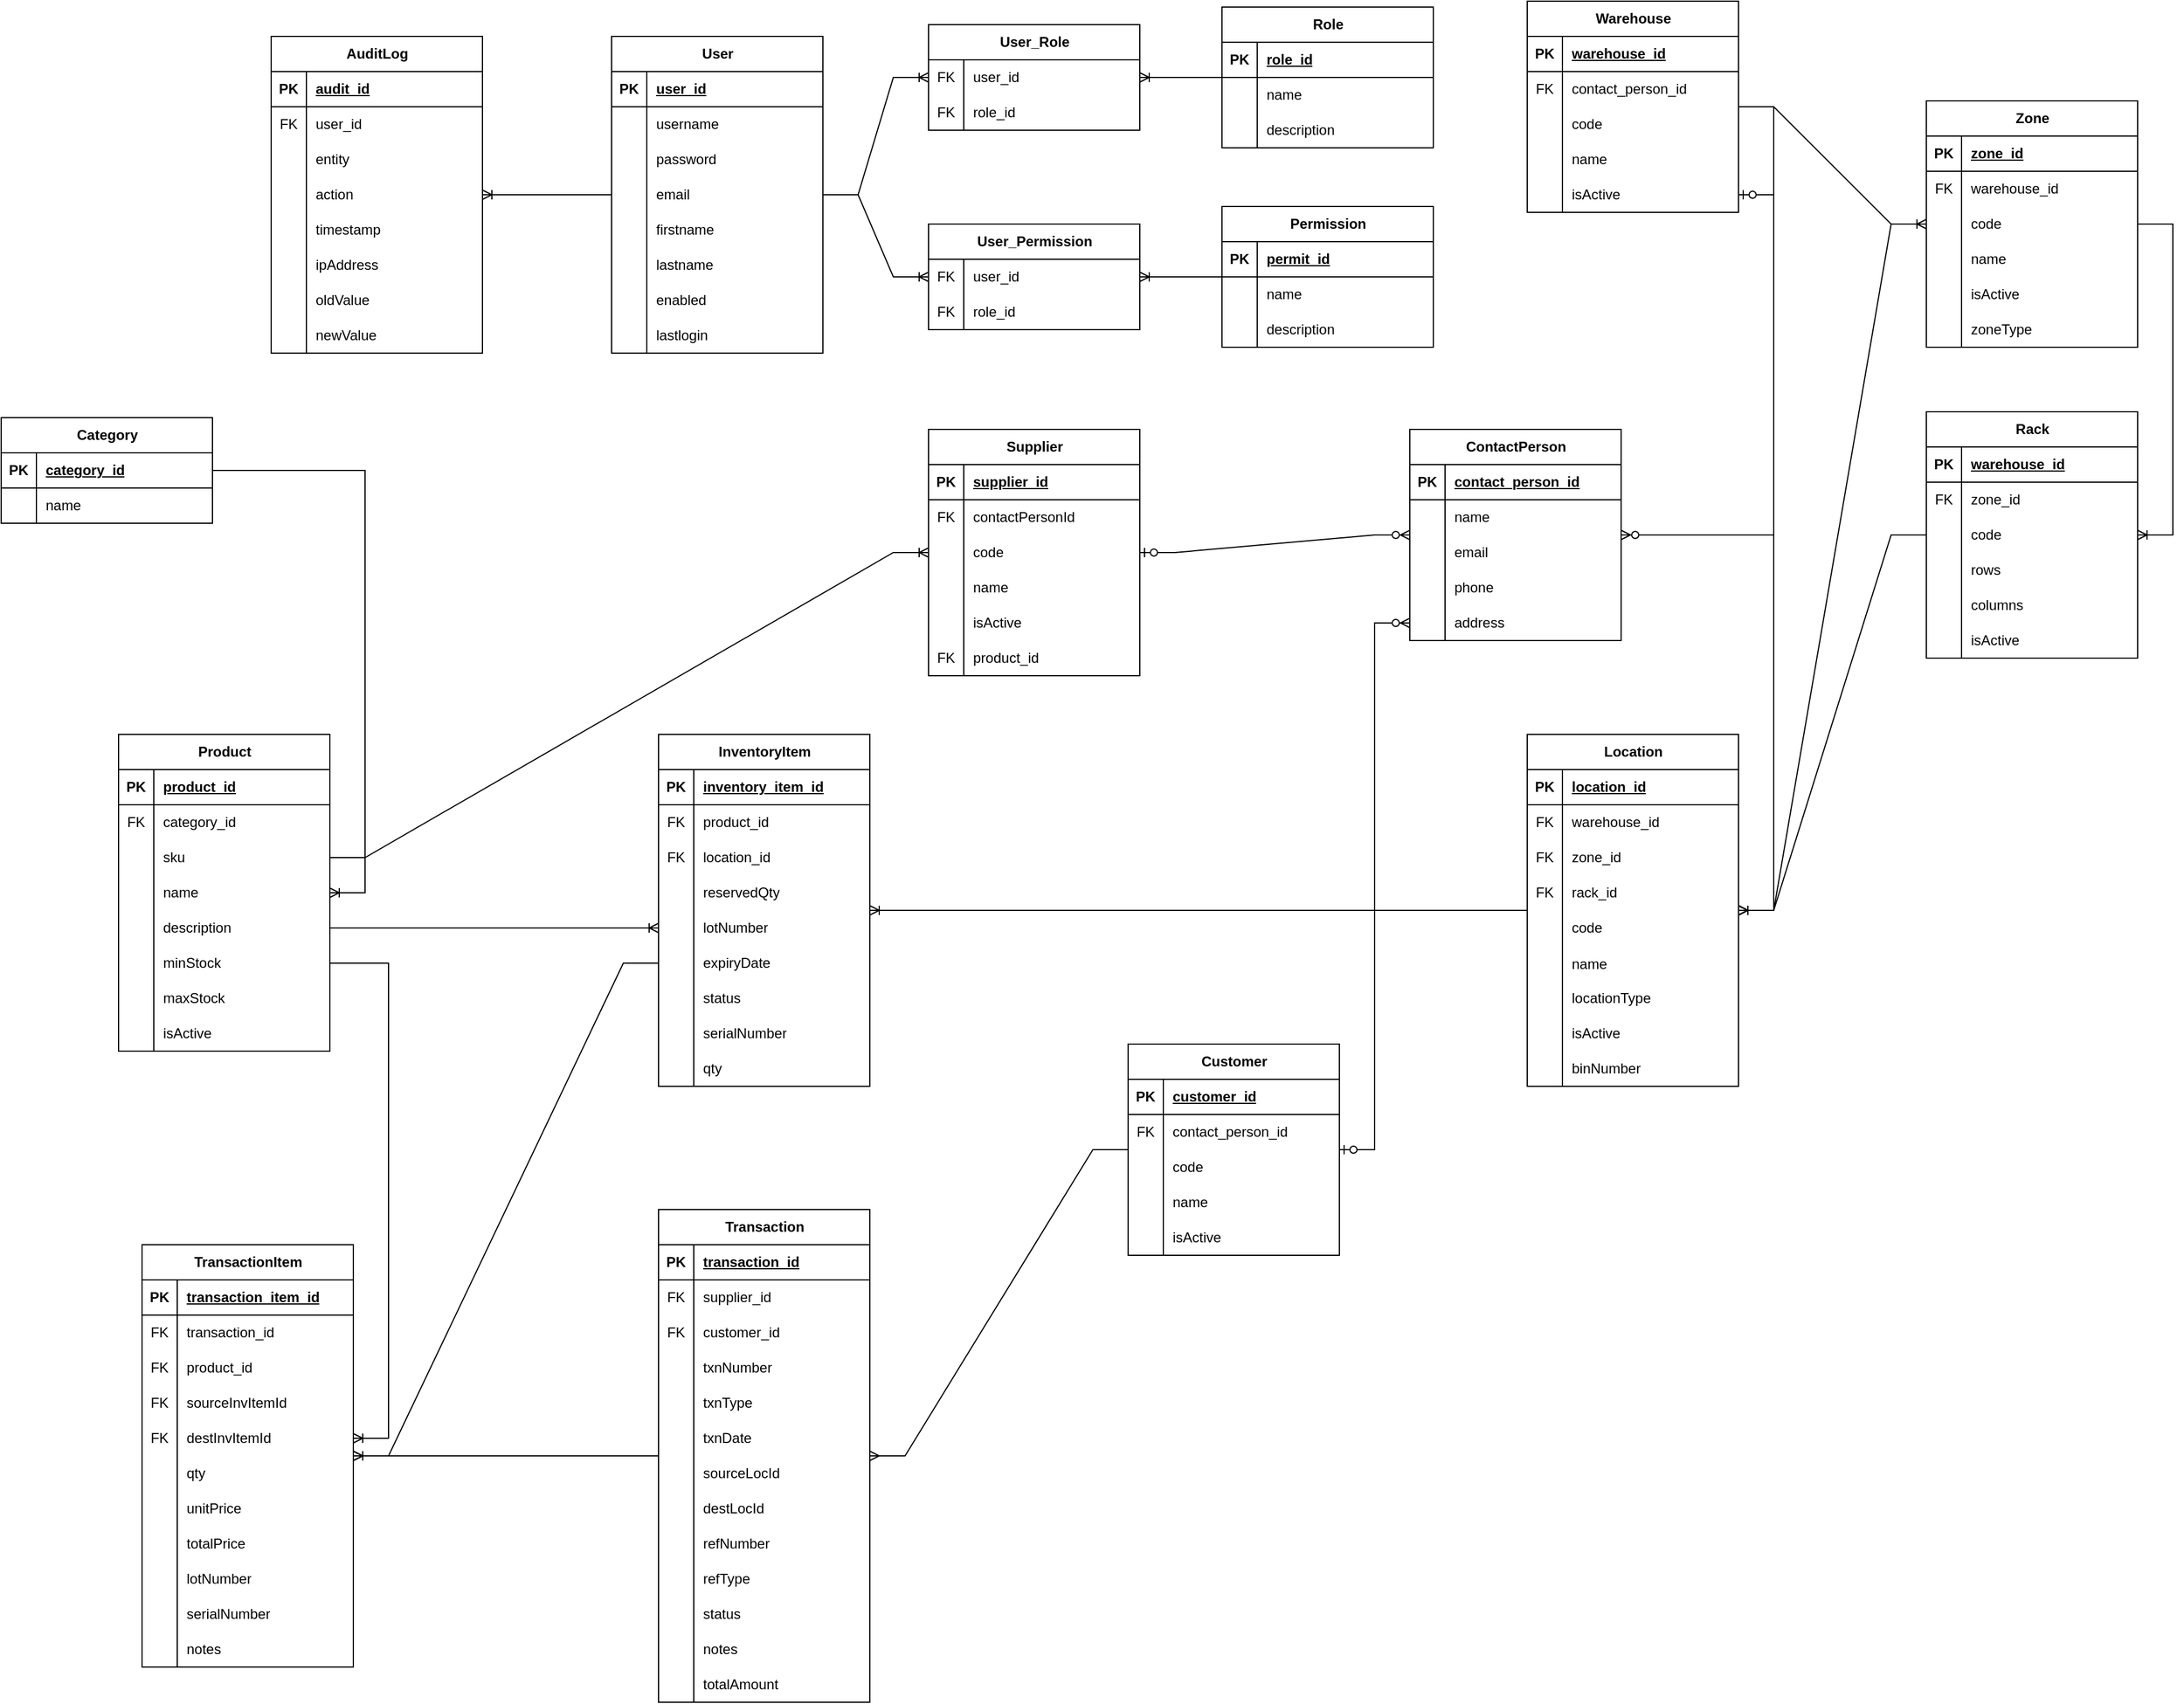 <mxfile version="27.0.9">
  <diagram name="Halaman-1" id="900b8gZXRwAMAFIcAtZi">
    <mxGraphModel dx="1608" dy="665" grid="1" gridSize="10" guides="1" tooltips="1" connect="1" arrows="1" fold="1" page="1" pageScale="1" pageWidth="827" pageHeight="1169" math="0" shadow="0">
      <root>
        <mxCell id="0" />
        <mxCell id="1" parent="0" />
        <mxCell id="wFR2OQCFKAT0DU7IHtAP-1" value="User" style="shape=table;startSize=30;container=1;collapsible=1;childLayout=tableLayout;fixedRows=1;rowLines=0;fontStyle=1;align=center;resizeLast=1;html=1;" parent="1" vertex="1">
          <mxGeometry x="60" y="130" width="180" height="270" as="geometry" />
        </mxCell>
        <mxCell id="wFR2OQCFKAT0DU7IHtAP-2" value="" style="shape=tableRow;horizontal=0;startSize=0;swimlaneHead=0;swimlaneBody=0;fillColor=none;collapsible=0;dropTarget=0;points=[[0,0.5],[1,0.5]];portConstraint=eastwest;top=0;left=0;right=0;bottom=1;" parent="wFR2OQCFKAT0DU7IHtAP-1" vertex="1">
          <mxGeometry y="30" width="180" height="30" as="geometry" />
        </mxCell>
        <mxCell id="wFR2OQCFKAT0DU7IHtAP-3" value="PK" style="shape=partialRectangle;connectable=0;fillColor=none;top=0;left=0;bottom=0;right=0;fontStyle=1;overflow=hidden;whiteSpace=wrap;html=1;" parent="wFR2OQCFKAT0DU7IHtAP-2" vertex="1">
          <mxGeometry width="30" height="30" as="geometry">
            <mxRectangle width="30" height="30" as="alternateBounds" />
          </mxGeometry>
        </mxCell>
        <mxCell id="wFR2OQCFKAT0DU7IHtAP-4" value="user_id" style="shape=partialRectangle;connectable=0;fillColor=none;top=0;left=0;bottom=0;right=0;align=left;spacingLeft=6;fontStyle=5;overflow=hidden;whiteSpace=wrap;html=1;" parent="wFR2OQCFKAT0DU7IHtAP-2" vertex="1">
          <mxGeometry x="30" width="150" height="30" as="geometry">
            <mxRectangle width="150" height="30" as="alternateBounds" />
          </mxGeometry>
        </mxCell>
        <mxCell id="wFR2OQCFKAT0DU7IHtAP-5" value="" style="shape=tableRow;horizontal=0;startSize=0;swimlaneHead=0;swimlaneBody=0;fillColor=none;collapsible=0;dropTarget=0;points=[[0,0.5],[1,0.5]];portConstraint=eastwest;top=0;left=0;right=0;bottom=0;" parent="wFR2OQCFKAT0DU7IHtAP-1" vertex="1">
          <mxGeometry y="60" width="180" height="30" as="geometry" />
        </mxCell>
        <mxCell id="wFR2OQCFKAT0DU7IHtAP-6" value="" style="shape=partialRectangle;connectable=0;fillColor=none;top=0;left=0;bottom=0;right=0;editable=1;overflow=hidden;whiteSpace=wrap;html=1;" parent="wFR2OQCFKAT0DU7IHtAP-5" vertex="1">
          <mxGeometry width="30" height="30" as="geometry">
            <mxRectangle width="30" height="30" as="alternateBounds" />
          </mxGeometry>
        </mxCell>
        <mxCell id="wFR2OQCFKAT0DU7IHtAP-7" value="username" style="shape=partialRectangle;connectable=0;fillColor=none;top=0;left=0;bottom=0;right=0;align=left;spacingLeft=6;overflow=hidden;whiteSpace=wrap;html=1;" parent="wFR2OQCFKAT0DU7IHtAP-5" vertex="1">
          <mxGeometry x="30" width="150" height="30" as="geometry">
            <mxRectangle width="150" height="30" as="alternateBounds" />
          </mxGeometry>
        </mxCell>
        <mxCell id="wFR2OQCFKAT0DU7IHtAP-8" value="" style="shape=tableRow;horizontal=0;startSize=0;swimlaneHead=0;swimlaneBody=0;fillColor=none;collapsible=0;dropTarget=0;points=[[0,0.5],[1,0.5]];portConstraint=eastwest;top=0;left=0;right=0;bottom=0;" parent="wFR2OQCFKAT0DU7IHtAP-1" vertex="1">
          <mxGeometry y="90" width="180" height="30" as="geometry" />
        </mxCell>
        <mxCell id="wFR2OQCFKAT0DU7IHtAP-9" value="" style="shape=partialRectangle;connectable=0;fillColor=none;top=0;left=0;bottom=0;right=0;editable=1;overflow=hidden;whiteSpace=wrap;html=1;" parent="wFR2OQCFKAT0DU7IHtAP-8" vertex="1">
          <mxGeometry width="30" height="30" as="geometry">
            <mxRectangle width="30" height="30" as="alternateBounds" />
          </mxGeometry>
        </mxCell>
        <mxCell id="wFR2OQCFKAT0DU7IHtAP-10" value="password" style="shape=partialRectangle;connectable=0;fillColor=none;top=0;left=0;bottom=0;right=0;align=left;spacingLeft=6;overflow=hidden;whiteSpace=wrap;html=1;" parent="wFR2OQCFKAT0DU7IHtAP-8" vertex="1">
          <mxGeometry x="30" width="150" height="30" as="geometry">
            <mxRectangle width="150" height="30" as="alternateBounds" />
          </mxGeometry>
        </mxCell>
        <mxCell id="wFR2OQCFKAT0DU7IHtAP-11" value="" style="shape=tableRow;horizontal=0;startSize=0;swimlaneHead=0;swimlaneBody=0;fillColor=none;collapsible=0;dropTarget=0;points=[[0,0.5],[1,0.5]];portConstraint=eastwest;top=0;left=0;right=0;bottom=0;" parent="wFR2OQCFKAT0DU7IHtAP-1" vertex="1">
          <mxGeometry y="120" width="180" height="30" as="geometry" />
        </mxCell>
        <mxCell id="wFR2OQCFKAT0DU7IHtAP-12" value="" style="shape=partialRectangle;connectable=0;fillColor=none;top=0;left=0;bottom=0;right=0;editable=1;overflow=hidden;whiteSpace=wrap;html=1;" parent="wFR2OQCFKAT0DU7IHtAP-11" vertex="1">
          <mxGeometry width="30" height="30" as="geometry">
            <mxRectangle width="30" height="30" as="alternateBounds" />
          </mxGeometry>
        </mxCell>
        <mxCell id="wFR2OQCFKAT0DU7IHtAP-13" value="email" style="shape=partialRectangle;connectable=0;fillColor=none;top=0;left=0;bottom=0;right=0;align=left;spacingLeft=6;overflow=hidden;whiteSpace=wrap;html=1;" parent="wFR2OQCFKAT0DU7IHtAP-11" vertex="1">
          <mxGeometry x="30" width="150" height="30" as="geometry">
            <mxRectangle width="150" height="30" as="alternateBounds" />
          </mxGeometry>
        </mxCell>
        <mxCell id="wFR2OQCFKAT0DU7IHtAP-30" value="" style="shape=tableRow;horizontal=0;startSize=0;swimlaneHead=0;swimlaneBody=0;fillColor=none;collapsible=0;dropTarget=0;points=[[0,0.5],[1,0.5]];portConstraint=eastwest;top=0;left=0;right=0;bottom=0;" parent="wFR2OQCFKAT0DU7IHtAP-1" vertex="1">
          <mxGeometry y="150" width="180" height="30" as="geometry" />
        </mxCell>
        <mxCell id="wFR2OQCFKAT0DU7IHtAP-31" value="" style="shape=partialRectangle;connectable=0;fillColor=none;top=0;left=0;bottom=0;right=0;editable=1;overflow=hidden;whiteSpace=wrap;html=1;" parent="wFR2OQCFKAT0DU7IHtAP-30" vertex="1">
          <mxGeometry width="30" height="30" as="geometry">
            <mxRectangle width="30" height="30" as="alternateBounds" />
          </mxGeometry>
        </mxCell>
        <mxCell id="wFR2OQCFKAT0DU7IHtAP-32" value="firstname" style="shape=partialRectangle;connectable=0;fillColor=none;top=0;left=0;bottom=0;right=0;align=left;spacingLeft=6;overflow=hidden;whiteSpace=wrap;html=1;" parent="wFR2OQCFKAT0DU7IHtAP-30" vertex="1">
          <mxGeometry x="30" width="150" height="30" as="geometry">
            <mxRectangle width="150" height="30" as="alternateBounds" />
          </mxGeometry>
        </mxCell>
        <mxCell id="wFR2OQCFKAT0DU7IHtAP-33" value="" style="shape=tableRow;horizontal=0;startSize=0;swimlaneHead=0;swimlaneBody=0;fillColor=none;collapsible=0;dropTarget=0;points=[[0,0.5],[1,0.5]];portConstraint=eastwest;top=0;left=0;right=0;bottom=0;" parent="wFR2OQCFKAT0DU7IHtAP-1" vertex="1">
          <mxGeometry y="180" width="180" height="30" as="geometry" />
        </mxCell>
        <mxCell id="wFR2OQCFKAT0DU7IHtAP-34" value="" style="shape=partialRectangle;connectable=0;fillColor=none;top=0;left=0;bottom=0;right=0;editable=1;overflow=hidden;whiteSpace=wrap;html=1;" parent="wFR2OQCFKAT0DU7IHtAP-33" vertex="1">
          <mxGeometry width="30" height="30" as="geometry">
            <mxRectangle width="30" height="30" as="alternateBounds" />
          </mxGeometry>
        </mxCell>
        <mxCell id="wFR2OQCFKAT0DU7IHtAP-35" value="lastname" style="shape=partialRectangle;connectable=0;fillColor=none;top=0;left=0;bottom=0;right=0;align=left;spacingLeft=6;overflow=hidden;whiteSpace=wrap;html=1;" parent="wFR2OQCFKAT0DU7IHtAP-33" vertex="1">
          <mxGeometry x="30" width="150" height="30" as="geometry">
            <mxRectangle width="150" height="30" as="alternateBounds" />
          </mxGeometry>
        </mxCell>
        <mxCell id="wFR2OQCFKAT0DU7IHtAP-36" value="" style="shape=tableRow;horizontal=0;startSize=0;swimlaneHead=0;swimlaneBody=0;fillColor=none;collapsible=0;dropTarget=0;points=[[0,0.5],[1,0.5]];portConstraint=eastwest;top=0;left=0;right=0;bottom=0;" parent="wFR2OQCFKAT0DU7IHtAP-1" vertex="1">
          <mxGeometry y="210" width="180" height="30" as="geometry" />
        </mxCell>
        <mxCell id="wFR2OQCFKAT0DU7IHtAP-37" value="" style="shape=partialRectangle;connectable=0;fillColor=none;top=0;left=0;bottom=0;right=0;editable=1;overflow=hidden;whiteSpace=wrap;html=1;" parent="wFR2OQCFKAT0DU7IHtAP-36" vertex="1">
          <mxGeometry width="30" height="30" as="geometry">
            <mxRectangle width="30" height="30" as="alternateBounds" />
          </mxGeometry>
        </mxCell>
        <mxCell id="wFR2OQCFKAT0DU7IHtAP-38" value="enabled" style="shape=partialRectangle;connectable=0;fillColor=none;top=0;left=0;bottom=0;right=0;align=left;spacingLeft=6;overflow=hidden;whiteSpace=wrap;html=1;" parent="wFR2OQCFKAT0DU7IHtAP-36" vertex="1">
          <mxGeometry x="30" width="150" height="30" as="geometry">
            <mxRectangle width="150" height="30" as="alternateBounds" />
          </mxGeometry>
        </mxCell>
        <mxCell id="wFR2OQCFKAT0DU7IHtAP-76" value="" style="shape=tableRow;horizontal=0;startSize=0;swimlaneHead=0;swimlaneBody=0;fillColor=none;collapsible=0;dropTarget=0;points=[[0,0.5],[1,0.5]];portConstraint=eastwest;top=0;left=0;right=0;bottom=0;" parent="wFR2OQCFKAT0DU7IHtAP-1" vertex="1">
          <mxGeometry y="240" width="180" height="30" as="geometry" />
        </mxCell>
        <mxCell id="wFR2OQCFKAT0DU7IHtAP-77" value="" style="shape=partialRectangle;connectable=0;fillColor=none;top=0;left=0;bottom=0;right=0;editable=1;overflow=hidden;whiteSpace=wrap;html=1;" parent="wFR2OQCFKAT0DU7IHtAP-76" vertex="1">
          <mxGeometry width="30" height="30" as="geometry">
            <mxRectangle width="30" height="30" as="alternateBounds" />
          </mxGeometry>
        </mxCell>
        <mxCell id="wFR2OQCFKAT0DU7IHtAP-78" value="lastlogin" style="shape=partialRectangle;connectable=0;fillColor=none;top=0;left=0;bottom=0;right=0;align=left;spacingLeft=6;overflow=hidden;whiteSpace=wrap;html=1;" parent="wFR2OQCFKAT0DU7IHtAP-76" vertex="1">
          <mxGeometry x="30" width="150" height="30" as="geometry">
            <mxRectangle width="150" height="30" as="alternateBounds" />
          </mxGeometry>
        </mxCell>
        <mxCell id="wFR2OQCFKAT0DU7IHtAP-14" value="Role" style="shape=table;startSize=30;container=1;collapsible=1;childLayout=tableLayout;fixedRows=1;rowLines=0;fontStyle=1;align=center;resizeLast=1;html=1;" parent="1" vertex="1">
          <mxGeometry x="580" y="105" width="180" height="120" as="geometry" />
        </mxCell>
        <mxCell id="wFR2OQCFKAT0DU7IHtAP-15" value="" style="shape=tableRow;horizontal=0;startSize=0;swimlaneHead=0;swimlaneBody=0;fillColor=none;collapsible=0;dropTarget=0;points=[[0,0.5],[1,0.5]];portConstraint=eastwest;top=0;left=0;right=0;bottom=1;" parent="wFR2OQCFKAT0DU7IHtAP-14" vertex="1">
          <mxGeometry y="30" width="180" height="30" as="geometry" />
        </mxCell>
        <mxCell id="wFR2OQCFKAT0DU7IHtAP-16" value="PK" style="shape=partialRectangle;connectable=0;fillColor=none;top=0;left=0;bottom=0;right=0;fontStyle=1;overflow=hidden;whiteSpace=wrap;html=1;" parent="wFR2OQCFKAT0DU7IHtAP-15" vertex="1">
          <mxGeometry width="30" height="30" as="geometry">
            <mxRectangle width="30" height="30" as="alternateBounds" />
          </mxGeometry>
        </mxCell>
        <mxCell id="wFR2OQCFKAT0DU7IHtAP-17" value="role_id" style="shape=partialRectangle;connectable=0;fillColor=none;top=0;left=0;bottom=0;right=0;align=left;spacingLeft=6;fontStyle=5;overflow=hidden;whiteSpace=wrap;html=1;" parent="wFR2OQCFKAT0DU7IHtAP-15" vertex="1">
          <mxGeometry x="30" width="150" height="30" as="geometry">
            <mxRectangle width="150" height="30" as="alternateBounds" />
          </mxGeometry>
        </mxCell>
        <mxCell id="wFR2OQCFKAT0DU7IHtAP-18" value="" style="shape=tableRow;horizontal=0;startSize=0;swimlaneHead=0;swimlaneBody=0;fillColor=none;collapsible=0;dropTarget=0;points=[[0,0.5],[1,0.5]];portConstraint=eastwest;top=0;left=0;right=0;bottom=0;" parent="wFR2OQCFKAT0DU7IHtAP-14" vertex="1">
          <mxGeometry y="60" width="180" height="30" as="geometry" />
        </mxCell>
        <mxCell id="wFR2OQCFKAT0DU7IHtAP-19" value="" style="shape=partialRectangle;connectable=0;fillColor=none;top=0;left=0;bottom=0;right=0;editable=1;overflow=hidden;whiteSpace=wrap;html=1;" parent="wFR2OQCFKAT0DU7IHtAP-18" vertex="1">
          <mxGeometry width="30" height="30" as="geometry">
            <mxRectangle width="30" height="30" as="alternateBounds" />
          </mxGeometry>
        </mxCell>
        <mxCell id="wFR2OQCFKAT0DU7IHtAP-20" value="name" style="shape=partialRectangle;connectable=0;fillColor=none;top=0;left=0;bottom=0;right=0;align=left;spacingLeft=6;overflow=hidden;whiteSpace=wrap;html=1;" parent="wFR2OQCFKAT0DU7IHtAP-18" vertex="1">
          <mxGeometry x="30" width="150" height="30" as="geometry">
            <mxRectangle width="150" height="30" as="alternateBounds" />
          </mxGeometry>
        </mxCell>
        <mxCell id="wFR2OQCFKAT0DU7IHtAP-27" value="" style="shape=tableRow;horizontal=0;startSize=0;swimlaneHead=0;swimlaneBody=0;fillColor=none;collapsible=0;dropTarget=0;points=[[0,0.5],[1,0.5]];portConstraint=eastwest;top=0;left=0;right=0;bottom=0;" parent="wFR2OQCFKAT0DU7IHtAP-14" vertex="1">
          <mxGeometry y="90" width="180" height="30" as="geometry" />
        </mxCell>
        <mxCell id="wFR2OQCFKAT0DU7IHtAP-28" value="" style="shape=partialRectangle;connectable=0;fillColor=none;top=0;left=0;bottom=0;right=0;editable=1;overflow=hidden;whiteSpace=wrap;html=1;" parent="wFR2OQCFKAT0DU7IHtAP-27" vertex="1">
          <mxGeometry width="30" height="30" as="geometry">
            <mxRectangle width="30" height="30" as="alternateBounds" />
          </mxGeometry>
        </mxCell>
        <mxCell id="wFR2OQCFKAT0DU7IHtAP-29" value="description" style="shape=partialRectangle;connectable=0;fillColor=none;top=0;left=0;bottom=0;right=0;align=left;spacingLeft=6;overflow=hidden;whiteSpace=wrap;html=1;" parent="wFR2OQCFKAT0DU7IHtAP-27" vertex="1">
          <mxGeometry x="30" width="150" height="30" as="geometry">
            <mxRectangle width="150" height="30" as="alternateBounds" />
          </mxGeometry>
        </mxCell>
        <mxCell id="wFR2OQCFKAT0DU7IHtAP-39" value="Permission" style="shape=table;startSize=30;container=1;collapsible=1;childLayout=tableLayout;fixedRows=1;rowLines=0;fontStyle=1;align=center;resizeLast=1;html=1;" parent="1" vertex="1">
          <mxGeometry x="580" y="275" width="180" height="120" as="geometry" />
        </mxCell>
        <mxCell id="wFR2OQCFKAT0DU7IHtAP-40" value="" style="shape=tableRow;horizontal=0;startSize=0;swimlaneHead=0;swimlaneBody=0;fillColor=none;collapsible=0;dropTarget=0;points=[[0,0.5],[1,0.5]];portConstraint=eastwest;top=0;left=0;right=0;bottom=1;" parent="wFR2OQCFKAT0DU7IHtAP-39" vertex="1">
          <mxGeometry y="30" width="180" height="30" as="geometry" />
        </mxCell>
        <mxCell id="wFR2OQCFKAT0DU7IHtAP-41" value="PK" style="shape=partialRectangle;connectable=0;fillColor=none;top=0;left=0;bottom=0;right=0;fontStyle=1;overflow=hidden;whiteSpace=wrap;html=1;" parent="wFR2OQCFKAT0DU7IHtAP-40" vertex="1">
          <mxGeometry width="30" height="30" as="geometry">
            <mxRectangle width="30" height="30" as="alternateBounds" />
          </mxGeometry>
        </mxCell>
        <mxCell id="wFR2OQCFKAT0DU7IHtAP-42" value="permit_id" style="shape=partialRectangle;connectable=0;fillColor=none;top=0;left=0;bottom=0;right=0;align=left;spacingLeft=6;fontStyle=5;overflow=hidden;whiteSpace=wrap;html=1;" parent="wFR2OQCFKAT0DU7IHtAP-40" vertex="1">
          <mxGeometry x="30" width="150" height="30" as="geometry">
            <mxRectangle width="150" height="30" as="alternateBounds" />
          </mxGeometry>
        </mxCell>
        <mxCell id="wFR2OQCFKAT0DU7IHtAP-43" value="" style="shape=tableRow;horizontal=0;startSize=0;swimlaneHead=0;swimlaneBody=0;fillColor=none;collapsible=0;dropTarget=0;points=[[0,0.5],[1,0.5]];portConstraint=eastwest;top=0;left=0;right=0;bottom=0;" parent="wFR2OQCFKAT0DU7IHtAP-39" vertex="1">
          <mxGeometry y="60" width="180" height="30" as="geometry" />
        </mxCell>
        <mxCell id="wFR2OQCFKAT0DU7IHtAP-44" value="" style="shape=partialRectangle;connectable=0;fillColor=none;top=0;left=0;bottom=0;right=0;editable=1;overflow=hidden;whiteSpace=wrap;html=1;" parent="wFR2OQCFKAT0DU7IHtAP-43" vertex="1">
          <mxGeometry width="30" height="30" as="geometry">
            <mxRectangle width="30" height="30" as="alternateBounds" />
          </mxGeometry>
        </mxCell>
        <mxCell id="wFR2OQCFKAT0DU7IHtAP-45" value="name" style="shape=partialRectangle;connectable=0;fillColor=none;top=0;left=0;bottom=0;right=0;align=left;spacingLeft=6;overflow=hidden;whiteSpace=wrap;html=1;" parent="wFR2OQCFKAT0DU7IHtAP-43" vertex="1">
          <mxGeometry x="30" width="150" height="30" as="geometry">
            <mxRectangle width="150" height="30" as="alternateBounds" />
          </mxGeometry>
        </mxCell>
        <mxCell id="wFR2OQCFKAT0DU7IHtAP-46" value="" style="shape=tableRow;horizontal=0;startSize=0;swimlaneHead=0;swimlaneBody=0;fillColor=none;collapsible=0;dropTarget=0;points=[[0,0.5],[1,0.5]];portConstraint=eastwest;top=0;left=0;right=0;bottom=0;" parent="wFR2OQCFKAT0DU7IHtAP-39" vertex="1">
          <mxGeometry y="90" width="180" height="30" as="geometry" />
        </mxCell>
        <mxCell id="wFR2OQCFKAT0DU7IHtAP-47" value="" style="shape=partialRectangle;connectable=0;fillColor=none;top=0;left=0;bottom=0;right=0;editable=1;overflow=hidden;whiteSpace=wrap;html=1;" parent="wFR2OQCFKAT0DU7IHtAP-46" vertex="1">
          <mxGeometry width="30" height="30" as="geometry">
            <mxRectangle width="30" height="30" as="alternateBounds" />
          </mxGeometry>
        </mxCell>
        <mxCell id="wFR2OQCFKAT0DU7IHtAP-48" value="description" style="shape=partialRectangle;connectable=0;fillColor=none;top=0;left=0;bottom=0;right=0;align=left;spacingLeft=6;overflow=hidden;whiteSpace=wrap;html=1;" parent="wFR2OQCFKAT0DU7IHtAP-46" vertex="1">
          <mxGeometry x="30" width="150" height="30" as="geometry">
            <mxRectangle width="150" height="30" as="alternateBounds" />
          </mxGeometry>
        </mxCell>
        <mxCell id="wFR2OQCFKAT0DU7IHtAP-49" value="User_Role" style="shape=table;startSize=30;container=1;collapsible=1;childLayout=tableLayout;fixedRows=1;rowLines=0;fontStyle=1;align=center;resizeLast=1;html=1;" parent="1" vertex="1">
          <mxGeometry x="330" y="120" width="180" height="90" as="geometry" />
        </mxCell>
        <mxCell id="wFR2OQCFKAT0DU7IHtAP-59" value="" style="shape=tableRow;horizontal=0;startSize=0;swimlaneHead=0;swimlaneBody=0;fillColor=none;collapsible=0;dropTarget=0;points=[[0,0.5],[1,0.5]];portConstraint=eastwest;top=0;left=0;right=0;bottom=0;" parent="wFR2OQCFKAT0DU7IHtAP-49" vertex="1">
          <mxGeometry y="30" width="180" height="30" as="geometry" />
        </mxCell>
        <mxCell id="wFR2OQCFKAT0DU7IHtAP-60" value="FK" style="shape=partialRectangle;connectable=0;fillColor=none;top=0;left=0;bottom=0;right=0;fontStyle=0;overflow=hidden;whiteSpace=wrap;html=1;" parent="wFR2OQCFKAT0DU7IHtAP-59" vertex="1">
          <mxGeometry width="30" height="30" as="geometry">
            <mxRectangle width="30" height="30" as="alternateBounds" />
          </mxGeometry>
        </mxCell>
        <mxCell id="wFR2OQCFKAT0DU7IHtAP-61" value="user_id" style="shape=partialRectangle;connectable=0;fillColor=none;top=0;left=0;bottom=0;right=0;align=left;spacingLeft=6;fontStyle=0;overflow=hidden;whiteSpace=wrap;html=1;" parent="wFR2OQCFKAT0DU7IHtAP-59" vertex="1">
          <mxGeometry x="30" width="150" height="30" as="geometry">
            <mxRectangle width="150" height="30" as="alternateBounds" />
          </mxGeometry>
        </mxCell>
        <mxCell id="wFR2OQCFKAT0DU7IHtAP-62" value="" style="shape=tableRow;horizontal=0;startSize=0;swimlaneHead=0;swimlaneBody=0;fillColor=none;collapsible=0;dropTarget=0;points=[[0,0.5],[1,0.5]];portConstraint=eastwest;top=0;left=0;right=0;bottom=0;" parent="wFR2OQCFKAT0DU7IHtAP-49" vertex="1">
          <mxGeometry y="60" width="180" height="30" as="geometry" />
        </mxCell>
        <mxCell id="wFR2OQCFKAT0DU7IHtAP-63" value="FK" style="shape=partialRectangle;connectable=0;fillColor=none;top=0;left=0;bottom=0;right=0;fontStyle=0;overflow=hidden;whiteSpace=wrap;html=1;" parent="wFR2OQCFKAT0DU7IHtAP-62" vertex="1">
          <mxGeometry width="30" height="30" as="geometry">
            <mxRectangle width="30" height="30" as="alternateBounds" />
          </mxGeometry>
        </mxCell>
        <mxCell id="wFR2OQCFKAT0DU7IHtAP-64" value="role_id" style="shape=partialRectangle;connectable=0;fillColor=none;top=0;left=0;bottom=0;right=0;align=left;spacingLeft=6;fontStyle=0;overflow=hidden;whiteSpace=wrap;html=1;" parent="wFR2OQCFKAT0DU7IHtAP-62" vertex="1">
          <mxGeometry x="30" width="150" height="30" as="geometry">
            <mxRectangle width="150" height="30" as="alternateBounds" />
          </mxGeometry>
        </mxCell>
        <mxCell id="wFR2OQCFKAT0DU7IHtAP-65" value="User_Permission" style="shape=table;startSize=30;container=1;collapsible=1;childLayout=tableLayout;fixedRows=1;rowLines=0;fontStyle=1;align=center;resizeLast=1;html=1;" parent="1" vertex="1">
          <mxGeometry x="330" y="290" width="180" height="90" as="geometry" />
        </mxCell>
        <mxCell id="wFR2OQCFKAT0DU7IHtAP-66" value="" style="shape=tableRow;horizontal=0;startSize=0;swimlaneHead=0;swimlaneBody=0;fillColor=none;collapsible=0;dropTarget=0;points=[[0,0.5],[1,0.5]];portConstraint=eastwest;top=0;left=0;right=0;bottom=0;" parent="wFR2OQCFKAT0DU7IHtAP-65" vertex="1">
          <mxGeometry y="30" width="180" height="30" as="geometry" />
        </mxCell>
        <mxCell id="wFR2OQCFKAT0DU7IHtAP-67" value="FK" style="shape=partialRectangle;connectable=0;fillColor=none;top=0;left=0;bottom=0;right=0;fontStyle=0;overflow=hidden;whiteSpace=wrap;html=1;" parent="wFR2OQCFKAT0DU7IHtAP-66" vertex="1">
          <mxGeometry width="30" height="30" as="geometry">
            <mxRectangle width="30" height="30" as="alternateBounds" />
          </mxGeometry>
        </mxCell>
        <mxCell id="wFR2OQCFKAT0DU7IHtAP-68" value="user_id" style="shape=partialRectangle;connectable=0;fillColor=none;top=0;left=0;bottom=0;right=0;align=left;spacingLeft=6;fontStyle=0;overflow=hidden;whiteSpace=wrap;html=1;" parent="wFR2OQCFKAT0DU7IHtAP-66" vertex="1">
          <mxGeometry x="30" width="150" height="30" as="geometry">
            <mxRectangle width="150" height="30" as="alternateBounds" />
          </mxGeometry>
        </mxCell>
        <mxCell id="wFR2OQCFKAT0DU7IHtAP-69" value="" style="shape=tableRow;horizontal=0;startSize=0;swimlaneHead=0;swimlaneBody=0;fillColor=none;collapsible=0;dropTarget=0;points=[[0,0.5],[1,0.5]];portConstraint=eastwest;top=0;left=0;right=0;bottom=0;" parent="wFR2OQCFKAT0DU7IHtAP-65" vertex="1">
          <mxGeometry y="60" width="180" height="30" as="geometry" />
        </mxCell>
        <mxCell id="wFR2OQCFKAT0DU7IHtAP-70" value="FK" style="shape=partialRectangle;connectable=0;fillColor=none;top=0;left=0;bottom=0;right=0;fontStyle=0;overflow=hidden;whiteSpace=wrap;html=1;" parent="wFR2OQCFKAT0DU7IHtAP-69" vertex="1">
          <mxGeometry width="30" height="30" as="geometry">
            <mxRectangle width="30" height="30" as="alternateBounds" />
          </mxGeometry>
        </mxCell>
        <mxCell id="wFR2OQCFKAT0DU7IHtAP-71" value="role_id" style="shape=partialRectangle;connectable=0;fillColor=none;top=0;left=0;bottom=0;right=0;align=left;spacingLeft=6;fontStyle=0;overflow=hidden;whiteSpace=wrap;html=1;" parent="wFR2OQCFKAT0DU7IHtAP-69" vertex="1">
          <mxGeometry x="30" width="150" height="30" as="geometry">
            <mxRectangle width="150" height="30" as="alternateBounds" />
          </mxGeometry>
        </mxCell>
        <mxCell id="wFR2OQCFKAT0DU7IHtAP-72" value="" style="edgeStyle=entityRelationEdgeStyle;fontSize=12;html=1;endArrow=ERoneToMany;rounded=0;" parent="1" source="wFR2OQCFKAT0DU7IHtAP-1" target="wFR2OQCFKAT0DU7IHtAP-49" edge="1">
          <mxGeometry width="100" height="100" relative="1" as="geometry">
            <mxPoint x="360" y="440" as="sourcePoint" />
            <mxPoint x="460" y="340" as="targetPoint" />
          </mxGeometry>
        </mxCell>
        <mxCell id="wFR2OQCFKAT0DU7IHtAP-73" value="" style="edgeStyle=entityRelationEdgeStyle;fontSize=12;html=1;endArrow=ERoneToMany;rounded=0;" parent="1" source="wFR2OQCFKAT0DU7IHtAP-1" target="wFR2OQCFKAT0DU7IHtAP-65" edge="1">
          <mxGeometry width="100" height="100" relative="1" as="geometry">
            <mxPoint x="250" y="260" as="sourcePoint" />
            <mxPoint x="340" y="175" as="targetPoint" />
          </mxGeometry>
        </mxCell>
        <mxCell id="wFR2OQCFKAT0DU7IHtAP-74" value="" style="edgeStyle=entityRelationEdgeStyle;fontSize=12;html=1;endArrow=ERoneToMany;rounded=0;" parent="1" source="wFR2OQCFKAT0DU7IHtAP-14" target="wFR2OQCFKAT0DU7IHtAP-49" edge="1">
          <mxGeometry width="100" height="100" relative="1" as="geometry">
            <mxPoint x="250" y="260" as="sourcePoint" />
            <mxPoint x="340" y="175" as="targetPoint" />
          </mxGeometry>
        </mxCell>
        <mxCell id="wFR2OQCFKAT0DU7IHtAP-75" value="" style="edgeStyle=entityRelationEdgeStyle;fontSize=12;html=1;endArrow=ERoneToMany;rounded=0;" parent="1" source="wFR2OQCFKAT0DU7IHtAP-39" target="wFR2OQCFKAT0DU7IHtAP-65" edge="1">
          <mxGeometry width="100" height="100" relative="1" as="geometry">
            <mxPoint x="580" y="190" as="sourcePoint" />
            <mxPoint x="520" y="175" as="targetPoint" />
          </mxGeometry>
        </mxCell>
        <mxCell id="wFR2OQCFKAT0DU7IHtAP-79" value="Product" style="shape=table;startSize=30;container=1;collapsible=1;childLayout=tableLayout;fixedRows=1;rowLines=0;fontStyle=1;align=center;resizeLast=1;html=1;" parent="1" vertex="1">
          <mxGeometry x="-360" y="725" width="180" height="270" as="geometry" />
        </mxCell>
        <mxCell id="wFR2OQCFKAT0DU7IHtAP-80" value="" style="shape=tableRow;horizontal=0;startSize=0;swimlaneHead=0;swimlaneBody=0;fillColor=none;collapsible=0;dropTarget=0;points=[[0,0.5],[1,0.5]];portConstraint=eastwest;top=0;left=0;right=0;bottom=1;" parent="wFR2OQCFKAT0DU7IHtAP-79" vertex="1">
          <mxGeometry y="30" width="180" height="30" as="geometry" />
        </mxCell>
        <mxCell id="wFR2OQCFKAT0DU7IHtAP-81" value="PK" style="shape=partialRectangle;connectable=0;fillColor=none;top=0;left=0;bottom=0;right=0;fontStyle=1;overflow=hidden;whiteSpace=wrap;html=1;" parent="wFR2OQCFKAT0DU7IHtAP-80" vertex="1">
          <mxGeometry width="30" height="30" as="geometry">
            <mxRectangle width="30" height="30" as="alternateBounds" />
          </mxGeometry>
        </mxCell>
        <mxCell id="wFR2OQCFKAT0DU7IHtAP-82" value="product_id" style="shape=partialRectangle;connectable=0;fillColor=none;top=0;left=0;bottom=0;right=0;align=left;spacingLeft=6;fontStyle=5;overflow=hidden;whiteSpace=wrap;html=1;" parent="wFR2OQCFKAT0DU7IHtAP-80" vertex="1">
          <mxGeometry x="30" width="150" height="30" as="geometry">
            <mxRectangle width="150" height="30" as="alternateBounds" />
          </mxGeometry>
        </mxCell>
        <mxCell id="wFR2OQCFKAT0DU7IHtAP-479" value="" style="shape=tableRow;horizontal=0;startSize=0;swimlaneHead=0;swimlaneBody=0;fillColor=none;collapsible=0;dropTarget=0;points=[[0,0.5],[1,0.5]];portConstraint=eastwest;top=0;left=0;right=0;bottom=0;" parent="wFR2OQCFKAT0DU7IHtAP-79" vertex="1">
          <mxGeometry y="60" width="180" height="30" as="geometry" />
        </mxCell>
        <mxCell id="wFR2OQCFKAT0DU7IHtAP-480" value="FK" style="shape=partialRectangle;connectable=0;fillColor=none;top=0;left=0;bottom=0;right=0;fontStyle=0;overflow=hidden;whiteSpace=wrap;html=1;" parent="wFR2OQCFKAT0DU7IHtAP-479" vertex="1">
          <mxGeometry width="30" height="30" as="geometry">
            <mxRectangle width="30" height="30" as="alternateBounds" />
          </mxGeometry>
        </mxCell>
        <mxCell id="wFR2OQCFKAT0DU7IHtAP-481" value="category_id" style="shape=partialRectangle;connectable=0;fillColor=none;top=0;left=0;bottom=0;right=0;align=left;spacingLeft=6;fontStyle=0;overflow=hidden;whiteSpace=wrap;html=1;" parent="wFR2OQCFKAT0DU7IHtAP-479" vertex="1">
          <mxGeometry x="30" width="150" height="30" as="geometry">
            <mxRectangle width="150" height="30" as="alternateBounds" />
          </mxGeometry>
        </mxCell>
        <mxCell id="wFR2OQCFKAT0DU7IHtAP-83" value="" style="shape=tableRow;horizontal=0;startSize=0;swimlaneHead=0;swimlaneBody=0;fillColor=none;collapsible=0;dropTarget=0;points=[[0,0.5],[1,0.5]];portConstraint=eastwest;top=0;left=0;right=0;bottom=0;" parent="wFR2OQCFKAT0DU7IHtAP-79" vertex="1">
          <mxGeometry y="90" width="180" height="30" as="geometry" />
        </mxCell>
        <mxCell id="wFR2OQCFKAT0DU7IHtAP-84" value="" style="shape=partialRectangle;connectable=0;fillColor=none;top=0;left=0;bottom=0;right=0;editable=1;overflow=hidden;whiteSpace=wrap;html=1;" parent="wFR2OQCFKAT0DU7IHtAP-83" vertex="1">
          <mxGeometry width="30" height="30" as="geometry">
            <mxRectangle width="30" height="30" as="alternateBounds" />
          </mxGeometry>
        </mxCell>
        <mxCell id="wFR2OQCFKAT0DU7IHtAP-85" value="sku" style="shape=partialRectangle;connectable=0;fillColor=none;top=0;left=0;bottom=0;right=0;align=left;spacingLeft=6;overflow=hidden;whiteSpace=wrap;html=1;" parent="wFR2OQCFKAT0DU7IHtAP-83" vertex="1">
          <mxGeometry x="30" width="150" height="30" as="geometry">
            <mxRectangle width="150" height="30" as="alternateBounds" />
          </mxGeometry>
        </mxCell>
        <mxCell id="wFR2OQCFKAT0DU7IHtAP-86" value="" style="shape=tableRow;horizontal=0;startSize=0;swimlaneHead=0;swimlaneBody=0;fillColor=none;collapsible=0;dropTarget=0;points=[[0,0.5],[1,0.5]];portConstraint=eastwest;top=0;left=0;right=0;bottom=0;" parent="wFR2OQCFKAT0DU7IHtAP-79" vertex="1">
          <mxGeometry y="120" width="180" height="30" as="geometry" />
        </mxCell>
        <mxCell id="wFR2OQCFKAT0DU7IHtAP-87" value="" style="shape=partialRectangle;connectable=0;fillColor=none;top=0;left=0;bottom=0;right=0;editable=1;overflow=hidden;whiteSpace=wrap;html=1;" parent="wFR2OQCFKAT0DU7IHtAP-86" vertex="1">
          <mxGeometry width="30" height="30" as="geometry">
            <mxRectangle width="30" height="30" as="alternateBounds" />
          </mxGeometry>
        </mxCell>
        <mxCell id="wFR2OQCFKAT0DU7IHtAP-88" value="name" style="shape=partialRectangle;connectable=0;fillColor=none;top=0;left=0;bottom=0;right=0;align=left;spacingLeft=6;overflow=hidden;whiteSpace=wrap;html=1;" parent="wFR2OQCFKAT0DU7IHtAP-86" vertex="1">
          <mxGeometry x="30" width="150" height="30" as="geometry">
            <mxRectangle width="150" height="30" as="alternateBounds" />
          </mxGeometry>
        </mxCell>
        <mxCell id="wFR2OQCFKAT0DU7IHtAP-89" value="" style="shape=tableRow;horizontal=0;startSize=0;swimlaneHead=0;swimlaneBody=0;fillColor=none;collapsible=0;dropTarget=0;points=[[0,0.5],[1,0.5]];portConstraint=eastwest;top=0;left=0;right=0;bottom=0;" parent="wFR2OQCFKAT0DU7IHtAP-79" vertex="1">
          <mxGeometry y="150" width="180" height="30" as="geometry" />
        </mxCell>
        <mxCell id="wFR2OQCFKAT0DU7IHtAP-90" value="" style="shape=partialRectangle;connectable=0;fillColor=none;top=0;left=0;bottom=0;right=0;editable=1;overflow=hidden;whiteSpace=wrap;html=1;" parent="wFR2OQCFKAT0DU7IHtAP-89" vertex="1">
          <mxGeometry width="30" height="30" as="geometry">
            <mxRectangle width="30" height="30" as="alternateBounds" />
          </mxGeometry>
        </mxCell>
        <mxCell id="wFR2OQCFKAT0DU7IHtAP-91" value="description" style="shape=partialRectangle;connectable=0;fillColor=none;top=0;left=0;bottom=0;right=0;align=left;spacingLeft=6;overflow=hidden;whiteSpace=wrap;html=1;" parent="wFR2OQCFKAT0DU7IHtAP-89" vertex="1">
          <mxGeometry x="30" width="150" height="30" as="geometry">
            <mxRectangle width="150" height="30" as="alternateBounds" />
          </mxGeometry>
        </mxCell>
        <mxCell id="wFR2OQCFKAT0DU7IHtAP-92" value="" style="shape=tableRow;horizontal=0;startSize=0;swimlaneHead=0;swimlaneBody=0;fillColor=none;collapsible=0;dropTarget=0;points=[[0,0.5],[1,0.5]];portConstraint=eastwest;top=0;left=0;right=0;bottom=0;" parent="wFR2OQCFKAT0DU7IHtAP-79" vertex="1">
          <mxGeometry y="180" width="180" height="30" as="geometry" />
        </mxCell>
        <mxCell id="wFR2OQCFKAT0DU7IHtAP-93" value="" style="shape=partialRectangle;connectable=0;fillColor=none;top=0;left=0;bottom=0;right=0;editable=1;overflow=hidden;whiteSpace=wrap;html=1;" parent="wFR2OQCFKAT0DU7IHtAP-92" vertex="1">
          <mxGeometry width="30" height="30" as="geometry">
            <mxRectangle width="30" height="30" as="alternateBounds" />
          </mxGeometry>
        </mxCell>
        <mxCell id="wFR2OQCFKAT0DU7IHtAP-94" value="minStock" style="shape=partialRectangle;connectable=0;fillColor=none;top=0;left=0;bottom=0;right=0;align=left;spacingLeft=6;overflow=hidden;whiteSpace=wrap;html=1;" parent="wFR2OQCFKAT0DU7IHtAP-92" vertex="1">
          <mxGeometry x="30" width="150" height="30" as="geometry">
            <mxRectangle width="150" height="30" as="alternateBounds" />
          </mxGeometry>
        </mxCell>
        <mxCell id="wFR2OQCFKAT0DU7IHtAP-95" value="" style="shape=tableRow;horizontal=0;startSize=0;swimlaneHead=0;swimlaneBody=0;fillColor=none;collapsible=0;dropTarget=0;points=[[0,0.5],[1,0.5]];portConstraint=eastwest;top=0;left=0;right=0;bottom=0;" parent="wFR2OQCFKAT0DU7IHtAP-79" vertex="1">
          <mxGeometry y="210" width="180" height="30" as="geometry" />
        </mxCell>
        <mxCell id="wFR2OQCFKAT0DU7IHtAP-96" value="" style="shape=partialRectangle;connectable=0;fillColor=none;top=0;left=0;bottom=0;right=0;editable=1;overflow=hidden;whiteSpace=wrap;html=1;" parent="wFR2OQCFKAT0DU7IHtAP-95" vertex="1">
          <mxGeometry width="30" height="30" as="geometry">
            <mxRectangle width="30" height="30" as="alternateBounds" />
          </mxGeometry>
        </mxCell>
        <mxCell id="wFR2OQCFKAT0DU7IHtAP-97" value="maxStock" style="shape=partialRectangle;connectable=0;fillColor=none;top=0;left=0;bottom=0;right=0;align=left;spacingLeft=6;overflow=hidden;whiteSpace=wrap;html=1;" parent="wFR2OQCFKAT0DU7IHtAP-95" vertex="1">
          <mxGeometry x="30" width="150" height="30" as="geometry">
            <mxRectangle width="150" height="30" as="alternateBounds" />
          </mxGeometry>
        </mxCell>
        <mxCell id="wFR2OQCFKAT0DU7IHtAP-98" value="" style="shape=tableRow;horizontal=0;startSize=0;swimlaneHead=0;swimlaneBody=0;fillColor=none;collapsible=0;dropTarget=0;points=[[0,0.5],[1,0.5]];portConstraint=eastwest;top=0;left=0;right=0;bottom=0;" parent="wFR2OQCFKAT0DU7IHtAP-79" vertex="1">
          <mxGeometry y="240" width="180" height="30" as="geometry" />
        </mxCell>
        <mxCell id="wFR2OQCFKAT0DU7IHtAP-99" value="" style="shape=partialRectangle;connectable=0;fillColor=none;top=0;left=0;bottom=0;right=0;editable=1;overflow=hidden;whiteSpace=wrap;html=1;" parent="wFR2OQCFKAT0DU7IHtAP-98" vertex="1">
          <mxGeometry width="30" height="30" as="geometry">
            <mxRectangle width="30" height="30" as="alternateBounds" />
          </mxGeometry>
        </mxCell>
        <mxCell id="wFR2OQCFKAT0DU7IHtAP-100" value="isActive" style="shape=partialRectangle;connectable=0;fillColor=none;top=0;left=0;bottom=0;right=0;align=left;spacingLeft=6;overflow=hidden;whiteSpace=wrap;html=1;" parent="wFR2OQCFKAT0DU7IHtAP-98" vertex="1">
          <mxGeometry x="30" width="150" height="30" as="geometry">
            <mxRectangle width="150" height="30" as="alternateBounds" />
          </mxGeometry>
        </mxCell>
        <mxCell id="wFR2OQCFKAT0DU7IHtAP-104" value="InventoryItem" style="shape=table;startSize=30;container=1;collapsible=1;childLayout=tableLayout;fixedRows=1;rowLines=0;fontStyle=1;align=center;resizeLast=1;html=1;" parent="1" vertex="1">
          <mxGeometry x="100" y="725" width="180" height="300" as="geometry" />
        </mxCell>
        <mxCell id="wFR2OQCFKAT0DU7IHtAP-105" value="" style="shape=tableRow;horizontal=0;startSize=0;swimlaneHead=0;swimlaneBody=0;fillColor=none;collapsible=0;dropTarget=0;points=[[0,0.5],[1,0.5]];portConstraint=eastwest;top=0;left=0;right=0;bottom=1;" parent="wFR2OQCFKAT0DU7IHtAP-104" vertex="1">
          <mxGeometry y="30" width="180" height="30" as="geometry" />
        </mxCell>
        <mxCell id="wFR2OQCFKAT0DU7IHtAP-106" value="PK" style="shape=partialRectangle;connectable=0;fillColor=none;top=0;left=0;bottom=0;right=0;fontStyle=1;overflow=hidden;whiteSpace=wrap;html=1;" parent="wFR2OQCFKAT0DU7IHtAP-105" vertex="1">
          <mxGeometry width="30" height="30" as="geometry">
            <mxRectangle width="30" height="30" as="alternateBounds" />
          </mxGeometry>
        </mxCell>
        <mxCell id="wFR2OQCFKAT0DU7IHtAP-107" value="inventory_item_id" style="shape=partialRectangle;connectable=0;fillColor=none;top=0;left=0;bottom=0;right=0;align=left;spacingLeft=6;fontStyle=5;overflow=hidden;whiteSpace=wrap;html=1;" parent="wFR2OQCFKAT0DU7IHtAP-105" vertex="1">
          <mxGeometry x="30" width="150" height="30" as="geometry">
            <mxRectangle width="150" height="30" as="alternateBounds" />
          </mxGeometry>
        </mxCell>
        <mxCell id="wFR2OQCFKAT0DU7IHtAP-132" value="" style="shape=tableRow;horizontal=0;startSize=0;swimlaneHead=0;swimlaneBody=0;fillColor=none;collapsible=0;dropTarget=0;points=[[0,0.5],[1,0.5]];portConstraint=eastwest;top=0;left=0;right=0;bottom=0;" parent="wFR2OQCFKAT0DU7IHtAP-104" vertex="1">
          <mxGeometry y="60" width="180" height="30" as="geometry" />
        </mxCell>
        <mxCell id="wFR2OQCFKAT0DU7IHtAP-133" value="FK" style="shape=partialRectangle;connectable=0;fillColor=none;top=0;left=0;bottom=0;right=0;fontStyle=0;overflow=hidden;whiteSpace=wrap;html=1;" parent="wFR2OQCFKAT0DU7IHtAP-132" vertex="1">
          <mxGeometry width="30" height="30" as="geometry">
            <mxRectangle width="30" height="30" as="alternateBounds" />
          </mxGeometry>
        </mxCell>
        <mxCell id="wFR2OQCFKAT0DU7IHtAP-134" value="product_id" style="shape=partialRectangle;connectable=0;fillColor=none;top=0;left=0;bottom=0;right=0;align=left;spacingLeft=6;fontStyle=0;overflow=hidden;whiteSpace=wrap;html=1;" parent="wFR2OQCFKAT0DU7IHtAP-132" vertex="1">
          <mxGeometry x="30" width="150" height="30" as="geometry">
            <mxRectangle width="150" height="30" as="alternateBounds" />
          </mxGeometry>
        </mxCell>
        <mxCell id="wFR2OQCFKAT0DU7IHtAP-136" value="" style="shape=tableRow;horizontal=0;startSize=0;swimlaneHead=0;swimlaneBody=0;fillColor=none;collapsible=0;dropTarget=0;points=[[0,0.5],[1,0.5]];portConstraint=eastwest;top=0;left=0;right=0;bottom=0;" parent="wFR2OQCFKAT0DU7IHtAP-104" vertex="1">
          <mxGeometry y="90" width="180" height="30" as="geometry" />
        </mxCell>
        <mxCell id="wFR2OQCFKAT0DU7IHtAP-137" value="FK" style="shape=partialRectangle;connectable=0;fillColor=none;top=0;left=0;bottom=0;right=0;fontStyle=0;overflow=hidden;whiteSpace=wrap;html=1;" parent="wFR2OQCFKAT0DU7IHtAP-136" vertex="1">
          <mxGeometry width="30" height="30" as="geometry">
            <mxRectangle width="30" height="30" as="alternateBounds" />
          </mxGeometry>
        </mxCell>
        <mxCell id="wFR2OQCFKAT0DU7IHtAP-138" value="location_id" style="shape=partialRectangle;connectable=0;fillColor=none;top=0;left=0;bottom=0;right=0;align=left;spacingLeft=6;fontStyle=0;overflow=hidden;whiteSpace=wrap;html=1;" parent="wFR2OQCFKAT0DU7IHtAP-136" vertex="1">
          <mxGeometry x="30" width="150" height="30" as="geometry">
            <mxRectangle width="150" height="30" as="alternateBounds" />
          </mxGeometry>
        </mxCell>
        <mxCell id="wFR2OQCFKAT0DU7IHtAP-108" value="" style="shape=tableRow;horizontal=0;startSize=0;swimlaneHead=0;swimlaneBody=0;fillColor=none;collapsible=0;dropTarget=0;points=[[0,0.5],[1,0.5]];portConstraint=eastwest;top=0;left=0;right=0;bottom=0;" parent="wFR2OQCFKAT0DU7IHtAP-104" vertex="1">
          <mxGeometry y="120" width="180" height="30" as="geometry" />
        </mxCell>
        <mxCell id="wFR2OQCFKAT0DU7IHtAP-109" value="" style="shape=partialRectangle;connectable=0;fillColor=none;top=0;left=0;bottom=0;right=0;editable=1;overflow=hidden;whiteSpace=wrap;html=1;" parent="wFR2OQCFKAT0DU7IHtAP-108" vertex="1">
          <mxGeometry width="30" height="30" as="geometry">
            <mxRectangle width="30" height="30" as="alternateBounds" />
          </mxGeometry>
        </mxCell>
        <mxCell id="wFR2OQCFKAT0DU7IHtAP-110" value="reservedQty" style="shape=partialRectangle;connectable=0;fillColor=none;top=0;left=0;bottom=0;right=0;align=left;spacingLeft=6;overflow=hidden;whiteSpace=wrap;html=1;" parent="wFR2OQCFKAT0DU7IHtAP-108" vertex="1">
          <mxGeometry x="30" width="150" height="30" as="geometry">
            <mxRectangle width="150" height="30" as="alternateBounds" />
          </mxGeometry>
        </mxCell>
        <mxCell id="wFR2OQCFKAT0DU7IHtAP-111" value="" style="shape=tableRow;horizontal=0;startSize=0;swimlaneHead=0;swimlaneBody=0;fillColor=none;collapsible=0;dropTarget=0;points=[[0,0.5],[1,0.5]];portConstraint=eastwest;top=0;left=0;right=0;bottom=0;" parent="wFR2OQCFKAT0DU7IHtAP-104" vertex="1">
          <mxGeometry y="150" width="180" height="30" as="geometry" />
        </mxCell>
        <mxCell id="wFR2OQCFKAT0DU7IHtAP-112" value="" style="shape=partialRectangle;connectable=0;fillColor=none;top=0;left=0;bottom=0;right=0;editable=1;overflow=hidden;whiteSpace=wrap;html=1;" parent="wFR2OQCFKAT0DU7IHtAP-111" vertex="1">
          <mxGeometry width="30" height="30" as="geometry">
            <mxRectangle width="30" height="30" as="alternateBounds" />
          </mxGeometry>
        </mxCell>
        <mxCell id="wFR2OQCFKAT0DU7IHtAP-113" value="lotNumber" style="shape=partialRectangle;connectable=0;fillColor=none;top=0;left=0;bottom=0;right=0;align=left;spacingLeft=6;overflow=hidden;whiteSpace=wrap;html=1;" parent="wFR2OQCFKAT0DU7IHtAP-111" vertex="1">
          <mxGeometry x="30" width="150" height="30" as="geometry">
            <mxRectangle width="150" height="30" as="alternateBounds" />
          </mxGeometry>
        </mxCell>
        <mxCell id="wFR2OQCFKAT0DU7IHtAP-114" value="" style="shape=tableRow;horizontal=0;startSize=0;swimlaneHead=0;swimlaneBody=0;fillColor=none;collapsible=0;dropTarget=0;points=[[0,0.5],[1,0.5]];portConstraint=eastwest;top=0;left=0;right=0;bottom=0;" parent="wFR2OQCFKAT0DU7IHtAP-104" vertex="1">
          <mxGeometry y="180" width="180" height="30" as="geometry" />
        </mxCell>
        <mxCell id="wFR2OQCFKAT0DU7IHtAP-115" value="" style="shape=partialRectangle;connectable=0;fillColor=none;top=0;left=0;bottom=0;right=0;editable=1;overflow=hidden;whiteSpace=wrap;html=1;" parent="wFR2OQCFKAT0DU7IHtAP-114" vertex="1">
          <mxGeometry width="30" height="30" as="geometry">
            <mxRectangle width="30" height="30" as="alternateBounds" />
          </mxGeometry>
        </mxCell>
        <mxCell id="wFR2OQCFKAT0DU7IHtAP-116" value="expiryDate" style="shape=partialRectangle;connectable=0;fillColor=none;top=0;left=0;bottom=0;right=0;align=left;spacingLeft=6;overflow=hidden;whiteSpace=wrap;html=1;" parent="wFR2OQCFKAT0DU7IHtAP-114" vertex="1">
          <mxGeometry x="30" width="150" height="30" as="geometry">
            <mxRectangle width="150" height="30" as="alternateBounds" />
          </mxGeometry>
        </mxCell>
        <mxCell id="wFR2OQCFKAT0DU7IHtAP-117" value="" style="shape=tableRow;horizontal=0;startSize=0;swimlaneHead=0;swimlaneBody=0;fillColor=none;collapsible=0;dropTarget=0;points=[[0,0.5],[1,0.5]];portConstraint=eastwest;top=0;left=0;right=0;bottom=0;" parent="wFR2OQCFKAT0DU7IHtAP-104" vertex="1">
          <mxGeometry y="210" width="180" height="30" as="geometry" />
        </mxCell>
        <mxCell id="wFR2OQCFKAT0DU7IHtAP-118" value="" style="shape=partialRectangle;connectable=0;fillColor=none;top=0;left=0;bottom=0;right=0;editable=1;overflow=hidden;whiteSpace=wrap;html=1;" parent="wFR2OQCFKAT0DU7IHtAP-117" vertex="1">
          <mxGeometry width="30" height="30" as="geometry">
            <mxRectangle width="30" height="30" as="alternateBounds" />
          </mxGeometry>
        </mxCell>
        <mxCell id="wFR2OQCFKAT0DU7IHtAP-119" value="status" style="shape=partialRectangle;connectable=0;fillColor=none;top=0;left=0;bottom=0;right=0;align=left;spacingLeft=6;overflow=hidden;whiteSpace=wrap;html=1;" parent="wFR2OQCFKAT0DU7IHtAP-117" vertex="1">
          <mxGeometry x="30" width="150" height="30" as="geometry">
            <mxRectangle width="150" height="30" as="alternateBounds" />
          </mxGeometry>
        </mxCell>
        <mxCell id="wFR2OQCFKAT0DU7IHtAP-120" value="" style="shape=tableRow;horizontal=0;startSize=0;swimlaneHead=0;swimlaneBody=0;fillColor=none;collapsible=0;dropTarget=0;points=[[0,0.5],[1,0.5]];portConstraint=eastwest;top=0;left=0;right=0;bottom=0;" parent="wFR2OQCFKAT0DU7IHtAP-104" vertex="1">
          <mxGeometry y="240" width="180" height="30" as="geometry" />
        </mxCell>
        <mxCell id="wFR2OQCFKAT0DU7IHtAP-121" value="" style="shape=partialRectangle;connectable=0;fillColor=none;top=0;left=0;bottom=0;right=0;editable=1;overflow=hidden;whiteSpace=wrap;html=1;" parent="wFR2OQCFKAT0DU7IHtAP-120" vertex="1">
          <mxGeometry width="30" height="30" as="geometry">
            <mxRectangle width="30" height="30" as="alternateBounds" />
          </mxGeometry>
        </mxCell>
        <mxCell id="wFR2OQCFKAT0DU7IHtAP-122" value="serialNumber" style="shape=partialRectangle;connectable=0;fillColor=none;top=0;left=0;bottom=0;right=0;align=left;spacingLeft=6;overflow=hidden;whiteSpace=wrap;html=1;" parent="wFR2OQCFKAT0DU7IHtAP-120" vertex="1">
          <mxGeometry x="30" width="150" height="30" as="geometry">
            <mxRectangle width="150" height="30" as="alternateBounds" />
          </mxGeometry>
        </mxCell>
        <mxCell id="wFR2OQCFKAT0DU7IHtAP-123" value="" style="shape=tableRow;horizontal=0;startSize=0;swimlaneHead=0;swimlaneBody=0;fillColor=none;collapsible=0;dropTarget=0;points=[[0,0.5],[1,0.5]];portConstraint=eastwest;top=0;left=0;right=0;bottom=0;" parent="wFR2OQCFKAT0DU7IHtAP-104" vertex="1">
          <mxGeometry y="270" width="180" height="30" as="geometry" />
        </mxCell>
        <mxCell id="wFR2OQCFKAT0DU7IHtAP-124" value="" style="shape=partialRectangle;connectable=0;fillColor=none;top=0;left=0;bottom=0;right=0;editable=1;overflow=hidden;whiteSpace=wrap;html=1;" parent="wFR2OQCFKAT0DU7IHtAP-123" vertex="1">
          <mxGeometry width="30" height="30" as="geometry">
            <mxRectangle width="30" height="30" as="alternateBounds" />
          </mxGeometry>
        </mxCell>
        <mxCell id="wFR2OQCFKAT0DU7IHtAP-125" value="qty" style="shape=partialRectangle;connectable=0;fillColor=none;top=0;left=0;bottom=0;right=0;align=left;spacingLeft=6;overflow=hidden;whiteSpace=wrap;html=1;" parent="wFR2OQCFKAT0DU7IHtAP-123" vertex="1">
          <mxGeometry x="30" width="150" height="30" as="geometry">
            <mxRectangle width="150" height="30" as="alternateBounds" />
          </mxGeometry>
        </mxCell>
        <mxCell id="wFR2OQCFKAT0DU7IHtAP-139" value="" style="edgeStyle=entityRelationEdgeStyle;fontSize=12;html=1;endArrow=ERoneToMany;rounded=0;" parent="1" source="wFR2OQCFKAT0DU7IHtAP-89" target="wFR2OQCFKAT0DU7IHtAP-111" edge="1">
          <mxGeometry width="100" height="100" relative="1" as="geometry">
            <mxPoint x="360" y="640" as="sourcePoint" />
            <mxPoint x="460" y="540" as="targetPoint" />
          </mxGeometry>
        </mxCell>
        <mxCell id="wFR2OQCFKAT0DU7IHtAP-140" value="Warehouse" style="shape=table;startSize=30;container=1;collapsible=1;childLayout=tableLayout;fixedRows=1;rowLines=0;fontStyle=1;align=center;resizeLast=1;html=1;" parent="1" vertex="1">
          <mxGeometry x="840" y="100" width="180" height="180" as="geometry" />
        </mxCell>
        <mxCell id="wFR2OQCFKAT0DU7IHtAP-141" value="" style="shape=tableRow;horizontal=0;startSize=0;swimlaneHead=0;swimlaneBody=0;fillColor=none;collapsible=0;dropTarget=0;points=[[0,0.5],[1,0.5]];portConstraint=eastwest;top=0;left=0;right=0;bottom=1;" parent="wFR2OQCFKAT0DU7IHtAP-140" vertex="1">
          <mxGeometry y="30" width="180" height="30" as="geometry" />
        </mxCell>
        <mxCell id="wFR2OQCFKAT0DU7IHtAP-142" value="PK" style="shape=partialRectangle;connectable=0;fillColor=none;top=0;left=0;bottom=0;right=0;fontStyle=1;overflow=hidden;whiteSpace=wrap;html=1;" parent="wFR2OQCFKAT0DU7IHtAP-141" vertex="1">
          <mxGeometry width="30" height="30" as="geometry">
            <mxRectangle width="30" height="30" as="alternateBounds" />
          </mxGeometry>
        </mxCell>
        <mxCell id="wFR2OQCFKAT0DU7IHtAP-143" value="warehouse_id" style="shape=partialRectangle;connectable=0;fillColor=none;top=0;left=0;bottom=0;right=0;align=left;spacingLeft=6;fontStyle=5;overflow=hidden;whiteSpace=wrap;html=1;" parent="wFR2OQCFKAT0DU7IHtAP-141" vertex="1">
          <mxGeometry x="30" width="150" height="30" as="geometry">
            <mxRectangle width="150" height="30" as="alternateBounds" />
          </mxGeometry>
        </mxCell>
        <mxCell id="wFR2OQCFKAT0DU7IHtAP-536" value="" style="shape=tableRow;horizontal=0;startSize=0;swimlaneHead=0;swimlaneBody=0;fillColor=none;collapsible=0;dropTarget=0;points=[[0,0.5],[1,0.5]];portConstraint=eastwest;top=0;left=0;right=0;bottom=0;" parent="wFR2OQCFKAT0DU7IHtAP-140" vertex="1">
          <mxGeometry y="60" width="180" height="30" as="geometry" />
        </mxCell>
        <mxCell id="wFR2OQCFKAT0DU7IHtAP-537" value="FK" style="shape=partialRectangle;connectable=0;fillColor=none;top=0;left=0;bottom=0;right=0;fontStyle=0;overflow=hidden;whiteSpace=wrap;html=1;" parent="wFR2OQCFKAT0DU7IHtAP-536" vertex="1">
          <mxGeometry width="30" height="30" as="geometry">
            <mxRectangle width="30" height="30" as="alternateBounds" />
          </mxGeometry>
        </mxCell>
        <mxCell id="wFR2OQCFKAT0DU7IHtAP-538" value="contact_person_id" style="shape=partialRectangle;connectable=0;fillColor=none;top=0;left=0;bottom=0;right=0;align=left;spacingLeft=6;fontStyle=0;overflow=hidden;whiteSpace=wrap;html=1;" parent="wFR2OQCFKAT0DU7IHtAP-536" vertex="1">
          <mxGeometry x="30" width="150" height="30" as="geometry">
            <mxRectangle width="150" height="30" as="alternateBounds" />
          </mxGeometry>
        </mxCell>
        <mxCell id="wFR2OQCFKAT0DU7IHtAP-144" value="" style="shape=tableRow;horizontal=0;startSize=0;swimlaneHead=0;swimlaneBody=0;fillColor=none;collapsible=0;dropTarget=0;points=[[0,0.5],[1,0.5]];portConstraint=eastwest;top=0;left=0;right=0;bottom=0;" parent="wFR2OQCFKAT0DU7IHtAP-140" vertex="1">
          <mxGeometry y="90" width="180" height="30" as="geometry" />
        </mxCell>
        <mxCell id="wFR2OQCFKAT0DU7IHtAP-145" value="" style="shape=partialRectangle;connectable=0;fillColor=none;top=0;left=0;bottom=0;right=0;editable=1;overflow=hidden;whiteSpace=wrap;html=1;" parent="wFR2OQCFKAT0DU7IHtAP-144" vertex="1">
          <mxGeometry width="30" height="30" as="geometry">
            <mxRectangle width="30" height="30" as="alternateBounds" />
          </mxGeometry>
        </mxCell>
        <mxCell id="wFR2OQCFKAT0DU7IHtAP-146" value="code" style="shape=partialRectangle;connectable=0;fillColor=none;top=0;left=0;bottom=0;right=0;align=left;spacingLeft=6;overflow=hidden;whiteSpace=wrap;html=1;" parent="wFR2OQCFKAT0DU7IHtAP-144" vertex="1">
          <mxGeometry x="30" width="150" height="30" as="geometry">
            <mxRectangle width="150" height="30" as="alternateBounds" />
          </mxGeometry>
        </mxCell>
        <mxCell id="wFR2OQCFKAT0DU7IHtAP-147" value="" style="shape=tableRow;horizontal=0;startSize=0;swimlaneHead=0;swimlaneBody=0;fillColor=none;collapsible=0;dropTarget=0;points=[[0,0.5],[1,0.5]];portConstraint=eastwest;top=0;left=0;right=0;bottom=0;" parent="wFR2OQCFKAT0DU7IHtAP-140" vertex="1">
          <mxGeometry y="120" width="180" height="30" as="geometry" />
        </mxCell>
        <mxCell id="wFR2OQCFKAT0DU7IHtAP-148" value="" style="shape=partialRectangle;connectable=0;fillColor=none;top=0;left=0;bottom=0;right=0;editable=1;overflow=hidden;whiteSpace=wrap;html=1;" parent="wFR2OQCFKAT0DU7IHtAP-147" vertex="1">
          <mxGeometry width="30" height="30" as="geometry">
            <mxRectangle width="30" height="30" as="alternateBounds" />
          </mxGeometry>
        </mxCell>
        <mxCell id="wFR2OQCFKAT0DU7IHtAP-149" value="name" style="shape=partialRectangle;connectable=0;fillColor=none;top=0;left=0;bottom=0;right=0;align=left;spacingLeft=6;overflow=hidden;whiteSpace=wrap;html=1;" parent="wFR2OQCFKAT0DU7IHtAP-147" vertex="1">
          <mxGeometry x="30" width="150" height="30" as="geometry">
            <mxRectangle width="150" height="30" as="alternateBounds" />
          </mxGeometry>
        </mxCell>
        <mxCell id="wFR2OQCFKAT0DU7IHtAP-162" value="" style="shape=tableRow;horizontal=0;startSize=0;swimlaneHead=0;swimlaneBody=0;fillColor=none;collapsible=0;dropTarget=0;points=[[0,0.5],[1,0.5]];portConstraint=eastwest;top=0;left=0;right=0;bottom=0;" parent="wFR2OQCFKAT0DU7IHtAP-140" vertex="1">
          <mxGeometry y="150" width="180" height="30" as="geometry" />
        </mxCell>
        <mxCell id="wFR2OQCFKAT0DU7IHtAP-163" value="" style="shape=partialRectangle;connectable=0;fillColor=none;top=0;left=0;bottom=0;right=0;editable=1;overflow=hidden;whiteSpace=wrap;html=1;" parent="wFR2OQCFKAT0DU7IHtAP-162" vertex="1">
          <mxGeometry width="30" height="30" as="geometry">
            <mxRectangle width="30" height="30" as="alternateBounds" />
          </mxGeometry>
        </mxCell>
        <mxCell id="wFR2OQCFKAT0DU7IHtAP-164" value="isActive" style="shape=partialRectangle;connectable=0;fillColor=none;top=0;left=0;bottom=0;right=0;align=left;spacingLeft=6;overflow=hidden;whiteSpace=wrap;html=1;" parent="wFR2OQCFKAT0DU7IHtAP-162" vertex="1">
          <mxGeometry x="30" width="150" height="30" as="geometry">
            <mxRectangle width="150" height="30" as="alternateBounds" />
          </mxGeometry>
        </mxCell>
        <mxCell id="wFR2OQCFKAT0DU7IHtAP-165" value="Zone" style="shape=table;startSize=30;container=1;collapsible=1;childLayout=tableLayout;fixedRows=1;rowLines=0;fontStyle=1;align=center;resizeLast=1;html=1;" parent="1" vertex="1">
          <mxGeometry x="1180" y="185" width="180" height="210" as="geometry" />
        </mxCell>
        <mxCell id="wFR2OQCFKAT0DU7IHtAP-166" value="" style="shape=tableRow;horizontal=0;startSize=0;swimlaneHead=0;swimlaneBody=0;fillColor=none;collapsible=0;dropTarget=0;points=[[0,0.5],[1,0.5]];portConstraint=eastwest;top=0;left=0;right=0;bottom=1;" parent="wFR2OQCFKAT0DU7IHtAP-165" vertex="1">
          <mxGeometry y="30" width="180" height="30" as="geometry" />
        </mxCell>
        <mxCell id="wFR2OQCFKAT0DU7IHtAP-167" value="PK" style="shape=partialRectangle;connectable=0;fillColor=none;top=0;left=0;bottom=0;right=0;fontStyle=1;overflow=hidden;whiteSpace=wrap;html=1;" parent="wFR2OQCFKAT0DU7IHtAP-166" vertex="1">
          <mxGeometry width="30" height="30" as="geometry">
            <mxRectangle width="30" height="30" as="alternateBounds" />
          </mxGeometry>
        </mxCell>
        <mxCell id="wFR2OQCFKAT0DU7IHtAP-168" value="zone_id" style="shape=partialRectangle;connectable=0;fillColor=none;top=0;left=0;bottom=0;right=0;align=left;spacingLeft=6;fontStyle=5;overflow=hidden;whiteSpace=wrap;html=1;" parent="wFR2OQCFKAT0DU7IHtAP-166" vertex="1">
          <mxGeometry x="30" width="150" height="30" as="geometry">
            <mxRectangle width="150" height="30" as="alternateBounds" />
          </mxGeometry>
        </mxCell>
        <mxCell id="wFR2OQCFKAT0DU7IHtAP-191" value="" style="shape=tableRow;horizontal=0;startSize=0;swimlaneHead=0;swimlaneBody=0;fillColor=none;collapsible=0;dropTarget=0;points=[[0,0.5],[1,0.5]];portConstraint=eastwest;top=0;left=0;right=0;bottom=0;" parent="wFR2OQCFKAT0DU7IHtAP-165" vertex="1">
          <mxGeometry y="60" width="180" height="30" as="geometry" />
        </mxCell>
        <mxCell id="wFR2OQCFKAT0DU7IHtAP-192" value="FK" style="shape=partialRectangle;connectable=0;fillColor=none;top=0;left=0;bottom=0;right=0;fontStyle=0;overflow=hidden;whiteSpace=wrap;html=1;" parent="wFR2OQCFKAT0DU7IHtAP-191" vertex="1">
          <mxGeometry width="30" height="30" as="geometry">
            <mxRectangle width="30" height="30" as="alternateBounds" />
          </mxGeometry>
        </mxCell>
        <mxCell id="wFR2OQCFKAT0DU7IHtAP-193" value="warehouse_id" style="shape=partialRectangle;connectable=0;fillColor=none;top=0;left=0;bottom=0;right=0;align=left;spacingLeft=6;fontStyle=0;overflow=hidden;whiteSpace=wrap;html=1;" parent="wFR2OQCFKAT0DU7IHtAP-191" vertex="1">
          <mxGeometry x="30" width="150" height="30" as="geometry">
            <mxRectangle width="150" height="30" as="alternateBounds" />
          </mxGeometry>
        </mxCell>
        <mxCell id="wFR2OQCFKAT0DU7IHtAP-169" value="" style="shape=tableRow;horizontal=0;startSize=0;swimlaneHead=0;swimlaneBody=0;fillColor=none;collapsible=0;dropTarget=0;points=[[0,0.5],[1,0.5]];portConstraint=eastwest;top=0;left=0;right=0;bottom=0;" parent="wFR2OQCFKAT0DU7IHtAP-165" vertex="1">
          <mxGeometry y="90" width="180" height="30" as="geometry" />
        </mxCell>
        <mxCell id="wFR2OQCFKAT0DU7IHtAP-170" value="" style="shape=partialRectangle;connectable=0;fillColor=none;top=0;left=0;bottom=0;right=0;editable=1;overflow=hidden;whiteSpace=wrap;html=1;" parent="wFR2OQCFKAT0DU7IHtAP-169" vertex="1">
          <mxGeometry width="30" height="30" as="geometry">
            <mxRectangle width="30" height="30" as="alternateBounds" />
          </mxGeometry>
        </mxCell>
        <mxCell id="wFR2OQCFKAT0DU7IHtAP-171" value="code" style="shape=partialRectangle;connectable=0;fillColor=none;top=0;left=0;bottom=0;right=0;align=left;spacingLeft=6;overflow=hidden;whiteSpace=wrap;html=1;" parent="wFR2OQCFKAT0DU7IHtAP-169" vertex="1">
          <mxGeometry x="30" width="150" height="30" as="geometry">
            <mxRectangle width="150" height="30" as="alternateBounds" />
          </mxGeometry>
        </mxCell>
        <mxCell id="wFR2OQCFKAT0DU7IHtAP-172" value="" style="shape=tableRow;horizontal=0;startSize=0;swimlaneHead=0;swimlaneBody=0;fillColor=none;collapsible=0;dropTarget=0;points=[[0,0.5],[1,0.5]];portConstraint=eastwest;top=0;left=0;right=0;bottom=0;" parent="wFR2OQCFKAT0DU7IHtAP-165" vertex="1">
          <mxGeometry y="120" width="180" height="30" as="geometry" />
        </mxCell>
        <mxCell id="wFR2OQCFKAT0DU7IHtAP-173" value="" style="shape=partialRectangle;connectable=0;fillColor=none;top=0;left=0;bottom=0;right=0;editable=1;overflow=hidden;whiteSpace=wrap;html=1;" parent="wFR2OQCFKAT0DU7IHtAP-172" vertex="1">
          <mxGeometry width="30" height="30" as="geometry">
            <mxRectangle width="30" height="30" as="alternateBounds" />
          </mxGeometry>
        </mxCell>
        <mxCell id="wFR2OQCFKAT0DU7IHtAP-174" value="name" style="shape=partialRectangle;connectable=0;fillColor=none;top=0;left=0;bottom=0;right=0;align=left;spacingLeft=6;overflow=hidden;whiteSpace=wrap;html=1;" parent="wFR2OQCFKAT0DU7IHtAP-172" vertex="1">
          <mxGeometry x="30" width="150" height="30" as="geometry">
            <mxRectangle width="150" height="30" as="alternateBounds" />
          </mxGeometry>
        </mxCell>
        <mxCell id="wFR2OQCFKAT0DU7IHtAP-187" value="" style="shape=tableRow;horizontal=0;startSize=0;swimlaneHead=0;swimlaneBody=0;fillColor=none;collapsible=0;dropTarget=0;points=[[0,0.5],[1,0.5]];portConstraint=eastwest;top=0;left=0;right=0;bottom=0;" parent="wFR2OQCFKAT0DU7IHtAP-165" vertex="1">
          <mxGeometry y="150" width="180" height="30" as="geometry" />
        </mxCell>
        <mxCell id="wFR2OQCFKAT0DU7IHtAP-188" value="" style="shape=partialRectangle;connectable=0;fillColor=none;top=0;left=0;bottom=0;right=0;editable=1;overflow=hidden;whiteSpace=wrap;html=1;" parent="wFR2OQCFKAT0DU7IHtAP-187" vertex="1">
          <mxGeometry width="30" height="30" as="geometry">
            <mxRectangle width="30" height="30" as="alternateBounds" />
          </mxGeometry>
        </mxCell>
        <mxCell id="wFR2OQCFKAT0DU7IHtAP-189" value="isActive" style="shape=partialRectangle;connectable=0;fillColor=none;top=0;left=0;bottom=0;right=0;align=left;spacingLeft=6;overflow=hidden;whiteSpace=wrap;html=1;" parent="wFR2OQCFKAT0DU7IHtAP-187" vertex="1">
          <mxGeometry x="30" width="150" height="30" as="geometry">
            <mxRectangle width="150" height="30" as="alternateBounds" />
          </mxGeometry>
        </mxCell>
        <mxCell id="wFR2OQCFKAT0DU7IHtAP-194" value="" style="shape=tableRow;horizontal=0;startSize=0;swimlaneHead=0;swimlaneBody=0;fillColor=none;collapsible=0;dropTarget=0;points=[[0,0.5],[1,0.5]];portConstraint=eastwest;top=0;left=0;right=0;bottom=0;" parent="wFR2OQCFKAT0DU7IHtAP-165" vertex="1">
          <mxGeometry y="180" width="180" height="30" as="geometry" />
        </mxCell>
        <mxCell id="wFR2OQCFKAT0DU7IHtAP-195" value="" style="shape=partialRectangle;connectable=0;fillColor=none;top=0;left=0;bottom=0;right=0;editable=1;overflow=hidden;whiteSpace=wrap;html=1;" parent="wFR2OQCFKAT0DU7IHtAP-194" vertex="1">
          <mxGeometry width="30" height="30" as="geometry">
            <mxRectangle width="30" height="30" as="alternateBounds" />
          </mxGeometry>
        </mxCell>
        <mxCell id="wFR2OQCFKAT0DU7IHtAP-196" value="zoneType" style="shape=partialRectangle;connectable=0;fillColor=none;top=0;left=0;bottom=0;right=0;align=left;spacingLeft=6;overflow=hidden;whiteSpace=wrap;html=1;" parent="wFR2OQCFKAT0DU7IHtAP-194" vertex="1">
          <mxGeometry x="30" width="150" height="30" as="geometry">
            <mxRectangle width="150" height="30" as="alternateBounds" />
          </mxGeometry>
        </mxCell>
        <mxCell id="wFR2OQCFKAT0DU7IHtAP-197" value="" style="edgeStyle=entityRelationEdgeStyle;fontSize=12;html=1;endArrow=ERoneToMany;rounded=0;" parent="1" source="wFR2OQCFKAT0DU7IHtAP-140" target="wFR2OQCFKAT0DU7IHtAP-165" edge="1">
          <mxGeometry width="100" height="100" relative="1" as="geometry">
            <mxPoint x="250" y="610" as="sourcePoint" />
            <mxPoint x="310" y="720" as="targetPoint" />
          </mxGeometry>
        </mxCell>
        <mxCell id="wFR2OQCFKAT0DU7IHtAP-198" value="Rack" style="shape=table;startSize=30;container=1;collapsible=1;childLayout=tableLayout;fixedRows=1;rowLines=0;fontStyle=1;align=center;resizeLast=1;html=1;" parent="1" vertex="1">
          <mxGeometry x="1180" y="450" width="180" height="210" as="geometry" />
        </mxCell>
        <mxCell id="wFR2OQCFKAT0DU7IHtAP-199" value="" style="shape=tableRow;horizontal=0;startSize=0;swimlaneHead=0;swimlaneBody=0;fillColor=none;collapsible=0;dropTarget=0;points=[[0,0.5],[1,0.5]];portConstraint=eastwest;top=0;left=0;right=0;bottom=1;" parent="wFR2OQCFKAT0DU7IHtAP-198" vertex="1">
          <mxGeometry y="30" width="180" height="30" as="geometry" />
        </mxCell>
        <mxCell id="wFR2OQCFKAT0DU7IHtAP-200" value="PK" style="shape=partialRectangle;connectable=0;fillColor=none;top=0;left=0;bottom=0;right=0;fontStyle=1;overflow=hidden;whiteSpace=wrap;html=1;" parent="wFR2OQCFKAT0DU7IHtAP-199" vertex="1">
          <mxGeometry width="30" height="30" as="geometry">
            <mxRectangle width="30" height="30" as="alternateBounds" />
          </mxGeometry>
        </mxCell>
        <mxCell id="wFR2OQCFKAT0DU7IHtAP-201" value="warehouse_id" style="shape=partialRectangle;connectable=0;fillColor=none;top=0;left=0;bottom=0;right=0;align=left;spacingLeft=6;fontStyle=5;overflow=hidden;whiteSpace=wrap;html=1;" parent="wFR2OQCFKAT0DU7IHtAP-199" vertex="1">
          <mxGeometry x="30" width="150" height="30" as="geometry">
            <mxRectangle width="150" height="30" as="alternateBounds" />
          </mxGeometry>
        </mxCell>
        <mxCell id="wFR2OQCFKAT0DU7IHtAP-243" value="" style="shape=tableRow;horizontal=0;startSize=0;swimlaneHead=0;swimlaneBody=0;fillColor=none;collapsible=0;dropTarget=0;points=[[0,0.5],[1,0.5]];portConstraint=eastwest;top=0;left=0;right=0;bottom=0;" parent="wFR2OQCFKAT0DU7IHtAP-198" vertex="1">
          <mxGeometry y="60" width="180" height="30" as="geometry" />
        </mxCell>
        <mxCell id="wFR2OQCFKAT0DU7IHtAP-244" value="FK" style="shape=partialRectangle;connectable=0;fillColor=none;top=0;left=0;bottom=0;right=0;fontStyle=0;overflow=hidden;whiteSpace=wrap;html=1;" parent="wFR2OQCFKAT0DU7IHtAP-243" vertex="1">
          <mxGeometry width="30" height="30" as="geometry">
            <mxRectangle width="30" height="30" as="alternateBounds" />
          </mxGeometry>
        </mxCell>
        <mxCell id="wFR2OQCFKAT0DU7IHtAP-245" value="zone_id" style="shape=partialRectangle;connectable=0;fillColor=none;top=0;left=0;bottom=0;right=0;align=left;spacingLeft=6;fontStyle=0;overflow=hidden;whiteSpace=wrap;html=1;" parent="wFR2OQCFKAT0DU7IHtAP-243" vertex="1">
          <mxGeometry x="30" width="150" height="30" as="geometry">
            <mxRectangle width="150" height="30" as="alternateBounds" />
          </mxGeometry>
        </mxCell>
        <mxCell id="wFR2OQCFKAT0DU7IHtAP-202" value="" style="shape=tableRow;horizontal=0;startSize=0;swimlaneHead=0;swimlaneBody=0;fillColor=none;collapsible=0;dropTarget=0;points=[[0,0.5],[1,0.5]];portConstraint=eastwest;top=0;left=0;right=0;bottom=0;" parent="wFR2OQCFKAT0DU7IHtAP-198" vertex="1">
          <mxGeometry y="90" width="180" height="30" as="geometry" />
        </mxCell>
        <mxCell id="wFR2OQCFKAT0DU7IHtAP-203" value="" style="shape=partialRectangle;connectable=0;fillColor=none;top=0;left=0;bottom=0;right=0;editable=1;overflow=hidden;whiteSpace=wrap;html=1;" parent="wFR2OQCFKAT0DU7IHtAP-202" vertex="1">
          <mxGeometry width="30" height="30" as="geometry">
            <mxRectangle width="30" height="30" as="alternateBounds" />
          </mxGeometry>
        </mxCell>
        <mxCell id="wFR2OQCFKAT0DU7IHtAP-204" value="code" style="shape=partialRectangle;connectable=0;fillColor=none;top=0;left=0;bottom=0;right=0;align=left;spacingLeft=6;overflow=hidden;whiteSpace=wrap;html=1;" parent="wFR2OQCFKAT0DU7IHtAP-202" vertex="1">
          <mxGeometry x="30" width="150" height="30" as="geometry">
            <mxRectangle width="150" height="30" as="alternateBounds" />
          </mxGeometry>
        </mxCell>
        <mxCell id="wFR2OQCFKAT0DU7IHtAP-205" value="" style="shape=tableRow;horizontal=0;startSize=0;swimlaneHead=0;swimlaneBody=0;fillColor=none;collapsible=0;dropTarget=0;points=[[0,0.5],[1,0.5]];portConstraint=eastwest;top=0;left=0;right=0;bottom=0;" parent="wFR2OQCFKAT0DU7IHtAP-198" vertex="1">
          <mxGeometry y="120" width="180" height="30" as="geometry" />
        </mxCell>
        <mxCell id="wFR2OQCFKAT0DU7IHtAP-206" value="" style="shape=partialRectangle;connectable=0;fillColor=none;top=0;left=0;bottom=0;right=0;editable=1;overflow=hidden;whiteSpace=wrap;html=1;" parent="wFR2OQCFKAT0DU7IHtAP-205" vertex="1">
          <mxGeometry width="30" height="30" as="geometry">
            <mxRectangle width="30" height="30" as="alternateBounds" />
          </mxGeometry>
        </mxCell>
        <mxCell id="wFR2OQCFKAT0DU7IHtAP-207" value="rows" style="shape=partialRectangle;connectable=0;fillColor=none;top=0;left=0;bottom=0;right=0;align=left;spacingLeft=6;overflow=hidden;whiteSpace=wrap;html=1;" parent="wFR2OQCFKAT0DU7IHtAP-205" vertex="1">
          <mxGeometry x="30" width="150" height="30" as="geometry">
            <mxRectangle width="150" height="30" as="alternateBounds" />
          </mxGeometry>
        </mxCell>
        <mxCell id="wFR2OQCFKAT0DU7IHtAP-208" value="" style="shape=tableRow;horizontal=0;startSize=0;swimlaneHead=0;swimlaneBody=0;fillColor=none;collapsible=0;dropTarget=0;points=[[0,0.5],[1,0.5]];portConstraint=eastwest;top=0;left=0;right=0;bottom=0;" parent="wFR2OQCFKAT0DU7IHtAP-198" vertex="1">
          <mxGeometry y="150" width="180" height="30" as="geometry" />
        </mxCell>
        <mxCell id="wFR2OQCFKAT0DU7IHtAP-209" value="" style="shape=partialRectangle;connectable=0;fillColor=none;top=0;left=0;bottom=0;right=0;editable=1;overflow=hidden;whiteSpace=wrap;html=1;" parent="wFR2OQCFKAT0DU7IHtAP-208" vertex="1">
          <mxGeometry width="30" height="30" as="geometry">
            <mxRectangle width="30" height="30" as="alternateBounds" />
          </mxGeometry>
        </mxCell>
        <mxCell id="wFR2OQCFKAT0DU7IHtAP-210" value="columns" style="shape=partialRectangle;connectable=0;fillColor=none;top=0;left=0;bottom=0;right=0;align=left;spacingLeft=6;overflow=hidden;whiteSpace=wrap;html=1;" parent="wFR2OQCFKAT0DU7IHtAP-208" vertex="1">
          <mxGeometry x="30" width="150" height="30" as="geometry">
            <mxRectangle width="150" height="30" as="alternateBounds" />
          </mxGeometry>
        </mxCell>
        <mxCell id="wFR2OQCFKAT0DU7IHtAP-220" value="" style="shape=tableRow;horizontal=0;startSize=0;swimlaneHead=0;swimlaneBody=0;fillColor=none;collapsible=0;dropTarget=0;points=[[0,0.5],[1,0.5]];portConstraint=eastwest;top=0;left=0;right=0;bottom=0;" parent="wFR2OQCFKAT0DU7IHtAP-198" vertex="1">
          <mxGeometry y="180" width="180" height="30" as="geometry" />
        </mxCell>
        <mxCell id="wFR2OQCFKAT0DU7IHtAP-221" value="" style="shape=partialRectangle;connectable=0;fillColor=none;top=0;left=0;bottom=0;right=0;editable=1;overflow=hidden;whiteSpace=wrap;html=1;" parent="wFR2OQCFKAT0DU7IHtAP-220" vertex="1">
          <mxGeometry width="30" height="30" as="geometry">
            <mxRectangle width="30" height="30" as="alternateBounds" />
          </mxGeometry>
        </mxCell>
        <mxCell id="wFR2OQCFKAT0DU7IHtAP-222" value="isActive" style="shape=partialRectangle;connectable=0;fillColor=none;top=0;left=0;bottom=0;right=0;align=left;spacingLeft=6;overflow=hidden;whiteSpace=wrap;html=1;" parent="wFR2OQCFKAT0DU7IHtAP-220" vertex="1">
          <mxGeometry x="30" width="150" height="30" as="geometry">
            <mxRectangle width="150" height="30" as="alternateBounds" />
          </mxGeometry>
        </mxCell>
        <mxCell id="wFR2OQCFKAT0DU7IHtAP-223" value="Location" style="shape=table;startSize=30;container=1;collapsible=1;childLayout=tableLayout;fixedRows=1;rowLines=0;fontStyle=1;align=center;resizeLast=1;html=1;" parent="1" vertex="1">
          <mxGeometry x="840" y="725" width="180" height="300" as="geometry" />
        </mxCell>
        <mxCell id="wFR2OQCFKAT0DU7IHtAP-224" value="" style="shape=tableRow;horizontal=0;startSize=0;swimlaneHead=0;swimlaneBody=0;fillColor=none;collapsible=0;dropTarget=0;points=[[0,0.5],[1,0.5]];portConstraint=eastwest;top=0;left=0;right=0;bottom=1;" parent="wFR2OQCFKAT0DU7IHtAP-223" vertex="1">
          <mxGeometry y="30" width="180" height="30" as="geometry" />
        </mxCell>
        <mxCell id="wFR2OQCFKAT0DU7IHtAP-225" value="PK" style="shape=partialRectangle;connectable=0;fillColor=none;top=0;left=0;bottom=0;right=0;fontStyle=1;overflow=hidden;whiteSpace=wrap;html=1;" parent="wFR2OQCFKAT0DU7IHtAP-224" vertex="1">
          <mxGeometry width="30" height="30" as="geometry">
            <mxRectangle width="30" height="30" as="alternateBounds" />
          </mxGeometry>
        </mxCell>
        <mxCell id="wFR2OQCFKAT0DU7IHtAP-226" value="location_id" style="shape=partialRectangle;connectable=0;fillColor=none;top=0;left=0;bottom=0;right=0;align=left;spacingLeft=6;fontStyle=5;overflow=hidden;whiteSpace=wrap;html=1;" parent="wFR2OQCFKAT0DU7IHtAP-224" vertex="1">
          <mxGeometry x="30" width="150" height="30" as="geometry">
            <mxRectangle width="150" height="30" as="alternateBounds" />
          </mxGeometry>
        </mxCell>
        <mxCell id="wFR2OQCFKAT0DU7IHtAP-227" value="" style="shape=tableRow;horizontal=0;startSize=0;swimlaneHead=0;swimlaneBody=0;fillColor=none;collapsible=0;dropTarget=0;points=[[0,0.5],[1,0.5]];portConstraint=eastwest;top=0;left=0;right=0;bottom=0;" parent="wFR2OQCFKAT0DU7IHtAP-223" vertex="1">
          <mxGeometry y="60" width="180" height="30" as="geometry" />
        </mxCell>
        <mxCell id="wFR2OQCFKAT0DU7IHtAP-228" value="FK" style="shape=partialRectangle;connectable=0;fillColor=none;top=0;left=0;bottom=0;right=0;fontStyle=0;overflow=hidden;whiteSpace=wrap;html=1;" parent="wFR2OQCFKAT0DU7IHtAP-227" vertex="1">
          <mxGeometry width="30" height="30" as="geometry">
            <mxRectangle width="30" height="30" as="alternateBounds" />
          </mxGeometry>
        </mxCell>
        <mxCell id="wFR2OQCFKAT0DU7IHtAP-229" value="warehouse_id" style="shape=partialRectangle;connectable=0;fillColor=none;top=0;left=0;bottom=0;right=0;align=left;spacingLeft=6;fontStyle=0;overflow=hidden;whiteSpace=wrap;html=1;" parent="wFR2OQCFKAT0DU7IHtAP-227" vertex="1">
          <mxGeometry x="30" width="150" height="30" as="geometry">
            <mxRectangle width="150" height="30" as="alternateBounds" />
          </mxGeometry>
        </mxCell>
        <mxCell id="wFR2OQCFKAT0DU7IHtAP-248" value="" style="shape=tableRow;horizontal=0;startSize=0;swimlaneHead=0;swimlaneBody=0;fillColor=none;collapsible=0;dropTarget=0;points=[[0,0.5],[1,0.5]];portConstraint=eastwest;top=0;left=0;right=0;bottom=0;" parent="wFR2OQCFKAT0DU7IHtAP-223" vertex="1">
          <mxGeometry y="90" width="180" height="30" as="geometry" />
        </mxCell>
        <mxCell id="wFR2OQCFKAT0DU7IHtAP-249" value="FK" style="shape=partialRectangle;connectable=0;fillColor=none;top=0;left=0;bottom=0;right=0;fontStyle=0;overflow=hidden;whiteSpace=wrap;html=1;" parent="wFR2OQCFKAT0DU7IHtAP-248" vertex="1">
          <mxGeometry width="30" height="30" as="geometry">
            <mxRectangle width="30" height="30" as="alternateBounds" />
          </mxGeometry>
        </mxCell>
        <mxCell id="wFR2OQCFKAT0DU7IHtAP-250" value="zone_id" style="shape=partialRectangle;connectable=0;fillColor=none;top=0;left=0;bottom=0;right=0;align=left;spacingLeft=6;fontStyle=0;overflow=hidden;whiteSpace=wrap;html=1;" parent="wFR2OQCFKAT0DU7IHtAP-248" vertex="1">
          <mxGeometry x="30" width="150" height="30" as="geometry">
            <mxRectangle width="150" height="30" as="alternateBounds" />
          </mxGeometry>
        </mxCell>
        <mxCell id="wFR2OQCFKAT0DU7IHtAP-256" value="" style="shape=tableRow;horizontal=0;startSize=0;swimlaneHead=0;swimlaneBody=0;fillColor=none;collapsible=0;dropTarget=0;points=[[0,0.5],[1,0.5]];portConstraint=eastwest;top=0;left=0;right=0;bottom=0;" parent="wFR2OQCFKAT0DU7IHtAP-223" vertex="1">
          <mxGeometry y="120" width="180" height="30" as="geometry" />
        </mxCell>
        <mxCell id="wFR2OQCFKAT0DU7IHtAP-257" value="FK" style="shape=partialRectangle;connectable=0;fillColor=none;top=0;left=0;bottom=0;right=0;fontStyle=0;overflow=hidden;whiteSpace=wrap;html=1;" parent="wFR2OQCFKAT0DU7IHtAP-256" vertex="1">
          <mxGeometry width="30" height="30" as="geometry">
            <mxRectangle width="30" height="30" as="alternateBounds" />
          </mxGeometry>
        </mxCell>
        <mxCell id="wFR2OQCFKAT0DU7IHtAP-258" value="rack_id" style="shape=partialRectangle;connectable=0;fillColor=none;top=0;left=0;bottom=0;right=0;align=left;spacingLeft=6;fontStyle=0;overflow=hidden;whiteSpace=wrap;html=1;" parent="wFR2OQCFKAT0DU7IHtAP-256" vertex="1">
          <mxGeometry x="30" width="150" height="30" as="geometry">
            <mxRectangle width="150" height="30" as="alternateBounds" />
          </mxGeometry>
        </mxCell>
        <mxCell id="wFR2OQCFKAT0DU7IHtAP-230" value="" style="shape=tableRow;horizontal=0;startSize=0;swimlaneHead=0;swimlaneBody=0;fillColor=none;collapsible=0;dropTarget=0;points=[[0,0.5],[1,0.5]];portConstraint=eastwest;top=0;left=0;right=0;bottom=0;" parent="wFR2OQCFKAT0DU7IHtAP-223" vertex="1">
          <mxGeometry y="150" width="180" height="30" as="geometry" />
        </mxCell>
        <mxCell id="wFR2OQCFKAT0DU7IHtAP-231" value="" style="shape=partialRectangle;connectable=0;fillColor=none;top=0;left=0;bottom=0;right=0;editable=1;overflow=hidden;whiteSpace=wrap;html=1;" parent="wFR2OQCFKAT0DU7IHtAP-230" vertex="1">
          <mxGeometry width="30" height="30" as="geometry">
            <mxRectangle width="30" height="30" as="alternateBounds" />
          </mxGeometry>
        </mxCell>
        <mxCell id="wFR2OQCFKAT0DU7IHtAP-232" value="code" style="shape=partialRectangle;connectable=0;fillColor=none;top=0;left=0;bottom=0;right=0;align=left;spacingLeft=6;overflow=hidden;whiteSpace=wrap;html=1;" parent="wFR2OQCFKAT0DU7IHtAP-230" vertex="1">
          <mxGeometry x="30" width="150" height="30" as="geometry">
            <mxRectangle width="150" height="30" as="alternateBounds" />
          </mxGeometry>
        </mxCell>
        <mxCell id="wFR2OQCFKAT0DU7IHtAP-260" value="" style="shape=tableRow;horizontal=0;startSize=0;swimlaneHead=0;swimlaneBody=0;fillColor=none;collapsible=0;dropTarget=0;points=[[0,0.5],[1,0.5]];portConstraint=eastwest;top=0;left=0;right=0;bottom=0;" parent="wFR2OQCFKAT0DU7IHtAP-223" vertex="1">
          <mxGeometry y="180" width="180" height="30" as="geometry" />
        </mxCell>
        <mxCell id="wFR2OQCFKAT0DU7IHtAP-261" value="" style="shape=partialRectangle;connectable=0;fillColor=none;top=0;left=0;bottom=0;right=0;editable=1;overflow=hidden;" parent="wFR2OQCFKAT0DU7IHtAP-260" vertex="1">
          <mxGeometry width="30" height="30" as="geometry">
            <mxRectangle width="30" height="30" as="alternateBounds" />
          </mxGeometry>
        </mxCell>
        <mxCell id="wFR2OQCFKAT0DU7IHtAP-262" value="name" style="shape=partialRectangle;connectable=0;fillColor=none;top=0;left=0;bottom=0;right=0;align=left;spacingLeft=6;overflow=hidden;" parent="wFR2OQCFKAT0DU7IHtAP-260" vertex="1">
          <mxGeometry x="30" width="150" height="30" as="geometry">
            <mxRectangle width="150" height="30" as="alternateBounds" />
          </mxGeometry>
        </mxCell>
        <mxCell id="wFR2OQCFKAT0DU7IHtAP-233" value="" style="shape=tableRow;horizontal=0;startSize=0;swimlaneHead=0;swimlaneBody=0;fillColor=none;collapsible=0;dropTarget=0;points=[[0,0.5],[1,0.5]];portConstraint=eastwest;top=0;left=0;right=0;bottom=0;" parent="wFR2OQCFKAT0DU7IHtAP-223" vertex="1">
          <mxGeometry y="210" width="180" height="30" as="geometry" />
        </mxCell>
        <mxCell id="wFR2OQCFKAT0DU7IHtAP-234" value="" style="shape=partialRectangle;connectable=0;fillColor=none;top=0;left=0;bottom=0;right=0;editable=1;overflow=hidden;whiteSpace=wrap;html=1;" parent="wFR2OQCFKAT0DU7IHtAP-233" vertex="1">
          <mxGeometry width="30" height="30" as="geometry">
            <mxRectangle width="30" height="30" as="alternateBounds" />
          </mxGeometry>
        </mxCell>
        <mxCell id="wFR2OQCFKAT0DU7IHtAP-235" value="&lt;span style=&quot;text-wrap-mode: nowrap;&quot;&gt;locationType&lt;/span&gt;" style="shape=partialRectangle;connectable=0;fillColor=none;top=0;left=0;bottom=0;right=0;align=left;spacingLeft=6;overflow=hidden;whiteSpace=wrap;html=1;" parent="wFR2OQCFKAT0DU7IHtAP-233" vertex="1">
          <mxGeometry x="30" width="150" height="30" as="geometry">
            <mxRectangle width="150" height="30" as="alternateBounds" />
          </mxGeometry>
        </mxCell>
        <mxCell id="wFR2OQCFKAT0DU7IHtAP-236" value="" style="shape=tableRow;horizontal=0;startSize=0;swimlaneHead=0;swimlaneBody=0;fillColor=none;collapsible=0;dropTarget=0;points=[[0,0.5],[1,0.5]];portConstraint=eastwest;top=0;left=0;right=0;bottom=0;" parent="wFR2OQCFKAT0DU7IHtAP-223" vertex="1">
          <mxGeometry y="240" width="180" height="30" as="geometry" />
        </mxCell>
        <mxCell id="wFR2OQCFKAT0DU7IHtAP-237" value="" style="shape=partialRectangle;connectable=0;fillColor=none;top=0;left=0;bottom=0;right=0;editable=1;overflow=hidden;whiteSpace=wrap;html=1;" parent="wFR2OQCFKAT0DU7IHtAP-236" vertex="1">
          <mxGeometry width="30" height="30" as="geometry">
            <mxRectangle width="30" height="30" as="alternateBounds" />
          </mxGeometry>
        </mxCell>
        <mxCell id="wFR2OQCFKAT0DU7IHtAP-238" value="isActive" style="shape=partialRectangle;connectable=0;fillColor=none;top=0;left=0;bottom=0;right=0;align=left;spacingLeft=6;overflow=hidden;whiteSpace=wrap;html=1;" parent="wFR2OQCFKAT0DU7IHtAP-236" vertex="1">
          <mxGeometry x="30" width="150" height="30" as="geometry">
            <mxRectangle width="150" height="30" as="alternateBounds" />
          </mxGeometry>
        </mxCell>
        <mxCell id="wFR2OQCFKAT0DU7IHtAP-263" value="" style="shape=tableRow;horizontal=0;startSize=0;swimlaneHead=0;swimlaneBody=0;fillColor=none;collapsible=0;dropTarget=0;points=[[0,0.5],[1,0.5]];portConstraint=eastwest;top=0;left=0;right=0;bottom=0;" parent="wFR2OQCFKAT0DU7IHtAP-223" vertex="1">
          <mxGeometry y="270" width="180" height="30" as="geometry" />
        </mxCell>
        <mxCell id="wFR2OQCFKAT0DU7IHtAP-264" value="" style="shape=partialRectangle;connectable=0;fillColor=none;top=0;left=0;bottom=0;right=0;editable=1;overflow=hidden;whiteSpace=wrap;html=1;" parent="wFR2OQCFKAT0DU7IHtAP-263" vertex="1">
          <mxGeometry width="30" height="30" as="geometry">
            <mxRectangle width="30" height="30" as="alternateBounds" />
          </mxGeometry>
        </mxCell>
        <mxCell id="wFR2OQCFKAT0DU7IHtAP-265" value="binNumber" style="shape=partialRectangle;connectable=0;fillColor=none;top=0;left=0;bottom=0;right=0;align=left;spacingLeft=6;overflow=hidden;whiteSpace=wrap;html=1;" parent="wFR2OQCFKAT0DU7IHtAP-263" vertex="1">
          <mxGeometry x="30" width="150" height="30" as="geometry">
            <mxRectangle width="150" height="30" as="alternateBounds" />
          </mxGeometry>
        </mxCell>
        <mxCell id="wFR2OQCFKAT0DU7IHtAP-246" value="" style="edgeStyle=entityRelationEdgeStyle;fontSize=12;html=1;endArrow=ERoneToMany;rounded=0;" parent="1" source="wFR2OQCFKAT0DU7IHtAP-165" target="wFR2OQCFKAT0DU7IHtAP-198" edge="1">
          <mxGeometry width="100" height="100" relative="1" as="geometry">
            <mxPoint x="790" y="645" as="sourcePoint" />
            <mxPoint x="930" y="635" as="targetPoint" />
          </mxGeometry>
        </mxCell>
        <mxCell id="wFR2OQCFKAT0DU7IHtAP-266" value="" style="edgeStyle=entityRelationEdgeStyle;fontSize=12;html=1;endArrow=ERoneToMany;rounded=0;" parent="1" source="wFR2OQCFKAT0DU7IHtAP-140" target="wFR2OQCFKAT0DU7IHtAP-223" edge="1">
          <mxGeometry width="100" height="100" relative="1" as="geometry">
            <mxPoint x="790" y="645" as="sourcePoint" />
            <mxPoint x="850" y="565" as="targetPoint" />
          </mxGeometry>
        </mxCell>
        <mxCell id="wFR2OQCFKAT0DU7IHtAP-267" value="" style="edgeStyle=entityRelationEdgeStyle;fontSize=12;html=1;endArrow=ERoneToMany;rounded=0;" parent="1" source="wFR2OQCFKAT0DU7IHtAP-165" target="wFR2OQCFKAT0DU7IHtAP-223" edge="1">
          <mxGeometry width="100" height="100" relative="1" as="geometry">
            <mxPoint x="790" y="645" as="sourcePoint" />
            <mxPoint x="790" y="1170" as="targetPoint" />
          </mxGeometry>
        </mxCell>
        <mxCell id="wFR2OQCFKAT0DU7IHtAP-268" value="" style="edgeStyle=entityRelationEdgeStyle;fontSize=12;html=1;endArrow=ERoneToMany;rounded=0;" parent="1" source="wFR2OQCFKAT0DU7IHtAP-198" target="wFR2OQCFKAT0DU7IHtAP-223" edge="1">
          <mxGeometry width="100" height="100" relative="1" as="geometry">
            <mxPoint x="1030" y="565" as="sourcePoint" />
            <mxPoint x="1030" y="1170" as="targetPoint" />
          </mxGeometry>
        </mxCell>
        <mxCell id="wFR2OQCFKAT0DU7IHtAP-269" value="Transaction" style="shape=table;startSize=30;container=1;collapsible=1;childLayout=tableLayout;fixedRows=1;rowLines=0;fontStyle=1;align=center;resizeLast=1;html=1;" parent="1" vertex="1">
          <mxGeometry x="100" y="1130" width="180" height="420" as="geometry" />
        </mxCell>
        <mxCell id="wFR2OQCFKAT0DU7IHtAP-270" value="" style="shape=tableRow;horizontal=0;startSize=0;swimlaneHead=0;swimlaneBody=0;fillColor=none;collapsible=0;dropTarget=0;points=[[0,0.5],[1,0.5]];portConstraint=eastwest;top=0;left=0;right=0;bottom=1;" parent="wFR2OQCFKAT0DU7IHtAP-269" vertex="1">
          <mxGeometry y="30" width="180" height="30" as="geometry" />
        </mxCell>
        <mxCell id="wFR2OQCFKAT0DU7IHtAP-271" value="PK" style="shape=partialRectangle;connectable=0;fillColor=none;top=0;left=0;bottom=0;right=0;fontStyle=1;overflow=hidden;whiteSpace=wrap;html=1;" parent="wFR2OQCFKAT0DU7IHtAP-270" vertex="1">
          <mxGeometry width="30" height="30" as="geometry">
            <mxRectangle width="30" height="30" as="alternateBounds" />
          </mxGeometry>
        </mxCell>
        <mxCell id="wFR2OQCFKAT0DU7IHtAP-272" value="transaction_id" style="shape=partialRectangle;connectable=0;fillColor=none;top=0;left=0;bottom=0;right=0;align=left;spacingLeft=6;fontStyle=5;overflow=hidden;whiteSpace=wrap;html=1;" parent="wFR2OQCFKAT0DU7IHtAP-270" vertex="1">
          <mxGeometry x="30" width="150" height="30" as="geometry">
            <mxRectangle width="150" height="30" as="alternateBounds" />
          </mxGeometry>
        </mxCell>
        <mxCell id="wFR2OQCFKAT0DU7IHtAP-449" value="" style="shape=tableRow;horizontal=0;startSize=0;swimlaneHead=0;swimlaneBody=0;fillColor=none;collapsible=0;dropTarget=0;points=[[0,0.5],[1,0.5]];portConstraint=eastwest;top=0;left=0;right=0;bottom=0;" parent="wFR2OQCFKAT0DU7IHtAP-269" vertex="1">
          <mxGeometry y="60" width="180" height="30" as="geometry" />
        </mxCell>
        <mxCell id="wFR2OQCFKAT0DU7IHtAP-450" value="FK" style="shape=partialRectangle;connectable=0;fillColor=none;top=0;left=0;bottom=0;right=0;fontStyle=0;overflow=hidden;whiteSpace=wrap;html=1;" parent="wFR2OQCFKAT0DU7IHtAP-449" vertex="1">
          <mxGeometry width="30" height="30" as="geometry">
            <mxRectangle width="30" height="30" as="alternateBounds" />
          </mxGeometry>
        </mxCell>
        <mxCell id="wFR2OQCFKAT0DU7IHtAP-451" value="supplier_id" style="shape=partialRectangle;connectable=0;fillColor=none;top=0;left=0;bottom=0;right=0;align=left;spacingLeft=6;fontStyle=0;overflow=hidden;whiteSpace=wrap;html=1;" parent="wFR2OQCFKAT0DU7IHtAP-449" vertex="1">
          <mxGeometry x="30" width="150" height="30" as="geometry">
            <mxRectangle width="150" height="30" as="alternateBounds" />
          </mxGeometry>
        </mxCell>
        <mxCell id="wFR2OQCFKAT0DU7IHtAP-453" value="" style="shape=tableRow;horizontal=0;startSize=0;swimlaneHead=0;swimlaneBody=0;fillColor=none;collapsible=0;dropTarget=0;points=[[0,0.5],[1,0.5]];portConstraint=eastwest;top=0;left=0;right=0;bottom=0;" parent="wFR2OQCFKAT0DU7IHtAP-269" vertex="1">
          <mxGeometry y="90" width="180" height="30" as="geometry" />
        </mxCell>
        <mxCell id="wFR2OQCFKAT0DU7IHtAP-454" value="FK" style="shape=partialRectangle;connectable=0;fillColor=none;top=0;left=0;bottom=0;right=0;fontStyle=0;overflow=hidden;whiteSpace=wrap;html=1;" parent="wFR2OQCFKAT0DU7IHtAP-453" vertex="1">
          <mxGeometry width="30" height="30" as="geometry">
            <mxRectangle width="30" height="30" as="alternateBounds" />
          </mxGeometry>
        </mxCell>
        <mxCell id="wFR2OQCFKAT0DU7IHtAP-455" value="customer_id" style="shape=partialRectangle;connectable=0;fillColor=none;top=0;left=0;bottom=0;right=0;align=left;spacingLeft=6;fontStyle=0;overflow=hidden;whiteSpace=wrap;html=1;" parent="wFR2OQCFKAT0DU7IHtAP-453" vertex="1">
          <mxGeometry x="30" width="150" height="30" as="geometry">
            <mxRectangle width="150" height="30" as="alternateBounds" />
          </mxGeometry>
        </mxCell>
        <mxCell id="wFR2OQCFKAT0DU7IHtAP-279" value="" style="shape=tableRow;horizontal=0;startSize=0;swimlaneHead=0;swimlaneBody=0;fillColor=none;collapsible=0;dropTarget=0;points=[[0,0.5],[1,0.5]];portConstraint=eastwest;top=0;left=0;right=0;bottom=0;" parent="wFR2OQCFKAT0DU7IHtAP-269" vertex="1">
          <mxGeometry y="120" width="180" height="30" as="geometry" />
        </mxCell>
        <mxCell id="wFR2OQCFKAT0DU7IHtAP-280" value="" style="shape=partialRectangle;connectable=0;fillColor=none;top=0;left=0;bottom=0;right=0;editable=1;overflow=hidden;whiteSpace=wrap;html=1;" parent="wFR2OQCFKAT0DU7IHtAP-279" vertex="1">
          <mxGeometry width="30" height="30" as="geometry">
            <mxRectangle width="30" height="30" as="alternateBounds" />
          </mxGeometry>
        </mxCell>
        <mxCell id="wFR2OQCFKAT0DU7IHtAP-281" value="txnNumber" style="shape=partialRectangle;connectable=0;fillColor=none;top=0;left=0;bottom=0;right=0;align=left;spacingLeft=6;overflow=hidden;whiteSpace=wrap;html=1;" parent="wFR2OQCFKAT0DU7IHtAP-279" vertex="1">
          <mxGeometry x="30" width="150" height="30" as="geometry">
            <mxRectangle width="150" height="30" as="alternateBounds" />
          </mxGeometry>
        </mxCell>
        <mxCell id="wFR2OQCFKAT0DU7IHtAP-282" value="" style="shape=tableRow;horizontal=0;startSize=0;swimlaneHead=0;swimlaneBody=0;fillColor=none;collapsible=0;dropTarget=0;points=[[0,0.5],[1,0.5]];portConstraint=eastwest;top=0;left=0;right=0;bottom=0;" parent="wFR2OQCFKAT0DU7IHtAP-269" vertex="1">
          <mxGeometry y="150" width="180" height="30" as="geometry" />
        </mxCell>
        <mxCell id="wFR2OQCFKAT0DU7IHtAP-283" value="" style="shape=partialRectangle;connectable=0;fillColor=none;top=0;left=0;bottom=0;right=0;editable=1;overflow=hidden;whiteSpace=wrap;html=1;" parent="wFR2OQCFKAT0DU7IHtAP-282" vertex="1">
          <mxGeometry width="30" height="30" as="geometry">
            <mxRectangle width="30" height="30" as="alternateBounds" />
          </mxGeometry>
        </mxCell>
        <mxCell id="wFR2OQCFKAT0DU7IHtAP-284" value="txnType" style="shape=partialRectangle;connectable=0;fillColor=none;top=0;left=0;bottom=0;right=0;align=left;spacingLeft=6;overflow=hidden;whiteSpace=wrap;html=1;" parent="wFR2OQCFKAT0DU7IHtAP-282" vertex="1">
          <mxGeometry x="30" width="150" height="30" as="geometry">
            <mxRectangle width="150" height="30" as="alternateBounds" />
          </mxGeometry>
        </mxCell>
        <mxCell id="wFR2OQCFKAT0DU7IHtAP-285" value="" style="shape=tableRow;horizontal=0;startSize=0;swimlaneHead=0;swimlaneBody=0;fillColor=none;collapsible=0;dropTarget=0;points=[[0,0.5],[1,0.5]];portConstraint=eastwest;top=0;left=0;right=0;bottom=0;" parent="wFR2OQCFKAT0DU7IHtAP-269" vertex="1">
          <mxGeometry y="180" width="180" height="30" as="geometry" />
        </mxCell>
        <mxCell id="wFR2OQCFKAT0DU7IHtAP-286" value="" style="shape=partialRectangle;connectable=0;fillColor=none;top=0;left=0;bottom=0;right=0;editable=1;overflow=hidden;whiteSpace=wrap;html=1;" parent="wFR2OQCFKAT0DU7IHtAP-285" vertex="1">
          <mxGeometry width="30" height="30" as="geometry">
            <mxRectangle width="30" height="30" as="alternateBounds" />
          </mxGeometry>
        </mxCell>
        <mxCell id="wFR2OQCFKAT0DU7IHtAP-287" value="txnDate" style="shape=partialRectangle;connectable=0;fillColor=none;top=0;left=0;bottom=0;right=0;align=left;spacingLeft=6;overflow=hidden;whiteSpace=wrap;html=1;" parent="wFR2OQCFKAT0DU7IHtAP-285" vertex="1">
          <mxGeometry x="30" width="150" height="30" as="geometry">
            <mxRectangle width="150" height="30" as="alternateBounds" />
          </mxGeometry>
        </mxCell>
        <mxCell id="wFR2OQCFKAT0DU7IHtAP-288" value="" style="shape=tableRow;horizontal=0;startSize=0;swimlaneHead=0;swimlaneBody=0;fillColor=none;collapsible=0;dropTarget=0;points=[[0,0.5],[1,0.5]];portConstraint=eastwest;top=0;left=0;right=0;bottom=0;" parent="wFR2OQCFKAT0DU7IHtAP-269" vertex="1">
          <mxGeometry y="210" width="180" height="30" as="geometry" />
        </mxCell>
        <mxCell id="wFR2OQCFKAT0DU7IHtAP-289" value="" style="shape=partialRectangle;connectable=0;fillColor=none;top=0;left=0;bottom=0;right=0;editable=1;overflow=hidden;whiteSpace=wrap;html=1;" parent="wFR2OQCFKAT0DU7IHtAP-288" vertex="1">
          <mxGeometry width="30" height="30" as="geometry">
            <mxRectangle width="30" height="30" as="alternateBounds" />
          </mxGeometry>
        </mxCell>
        <mxCell id="wFR2OQCFKAT0DU7IHtAP-290" value="sourceLocId" style="shape=partialRectangle;connectable=0;fillColor=none;top=0;left=0;bottom=0;right=0;align=left;spacingLeft=6;overflow=hidden;whiteSpace=wrap;html=1;" parent="wFR2OQCFKAT0DU7IHtAP-288" vertex="1">
          <mxGeometry x="30" width="150" height="30" as="geometry">
            <mxRectangle width="150" height="30" as="alternateBounds" />
          </mxGeometry>
        </mxCell>
        <mxCell id="wFR2OQCFKAT0DU7IHtAP-291" value="" style="shape=tableRow;horizontal=0;startSize=0;swimlaneHead=0;swimlaneBody=0;fillColor=none;collapsible=0;dropTarget=0;points=[[0,0.5],[1,0.5]];portConstraint=eastwest;top=0;left=0;right=0;bottom=0;" parent="wFR2OQCFKAT0DU7IHtAP-269" vertex="1">
          <mxGeometry y="240" width="180" height="30" as="geometry" />
        </mxCell>
        <mxCell id="wFR2OQCFKAT0DU7IHtAP-292" value="" style="shape=partialRectangle;connectable=0;fillColor=none;top=0;left=0;bottom=0;right=0;editable=1;overflow=hidden;whiteSpace=wrap;html=1;" parent="wFR2OQCFKAT0DU7IHtAP-291" vertex="1">
          <mxGeometry width="30" height="30" as="geometry">
            <mxRectangle width="30" height="30" as="alternateBounds" />
          </mxGeometry>
        </mxCell>
        <mxCell id="wFR2OQCFKAT0DU7IHtAP-293" value="destLocId" style="shape=partialRectangle;connectable=0;fillColor=none;top=0;left=0;bottom=0;right=0;align=left;spacingLeft=6;overflow=hidden;whiteSpace=wrap;html=1;" parent="wFR2OQCFKAT0DU7IHtAP-291" vertex="1">
          <mxGeometry x="30" width="150" height="30" as="geometry">
            <mxRectangle width="150" height="30" as="alternateBounds" />
          </mxGeometry>
        </mxCell>
        <mxCell id="wFR2OQCFKAT0DU7IHtAP-294" value="" style="shape=tableRow;horizontal=0;startSize=0;swimlaneHead=0;swimlaneBody=0;fillColor=none;collapsible=0;dropTarget=0;points=[[0,0.5],[1,0.5]];portConstraint=eastwest;top=0;left=0;right=0;bottom=0;" parent="wFR2OQCFKAT0DU7IHtAP-269" vertex="1">
          <mxGeometry y="270" width="180" height="30" as="geometry" />
        </mxCell>
        <mxCell id="wFR2OQCFKAT0DU7IHtAP-295" value="" style="shape=partialRectangle;connectable=0;fillColor=none;top=0;left=0;bottom=0;right=0;editable=1;overflow=hidden;whiteSpace=wrap;html=1;" parent="wFR2OQCFKAT0DU7IHtAP-294" vertex="1">
          <mxGeometry width="30" height="30" as="geometry">
            <mxRectangle width="30" height="30" as="alternateBounds" />
          </mxGeometry>
        </mxCell>
        <mxCell id="wFR2OQCFKAT0DU7IHtAP-296" value="refNumber" style="shape=partialRectangle;connectable=0;fillColor=none;top=0;left=0;bottom=0;right=0;align=left;spacingLeft=6;overflow=hidden;whiteSpace=wrap;html=1;" parent="wFR2OQCFKAT0DU7IHtAP-294" vertex="1">
          <mxGeometry x="30" width="150" height="30" as="geometry">
            <mxRectangle width="150" height="30" as="alternateBounds" />
          </mxGeometry>
        </mxCell>
        <mxCell id="wFR2OQCFKAT0DU7IHtAP-301" value="" style="shape=tableRow;horizontal=0;startSize=0;swimlaneHead=0;swimlaneBody=0;fillColor=none;collapsible=0;dropTarget=0;points=[[0,0.5],[1,0.5]];portConstraint=eastwest;top=0;left=0;right=0;bottom=0;" parent="wFR2OQCFKAT0DU7IHtAP-269" vertex="1">
          <mxGeometry y="300" width="180" height="30" as="geometry" />
        </mxCell>
        <mxCell id="wFR2OQCFKAT0DU7IHtAP-302" value="" style="shape=partialRectangle;connectable=0;fillColor=none;top=0;left=0;bottom=0;right=0;editable=1;overflow=hidden;whiteSpace=wrap;html=1;" parent="wFR2OQCFKAT0DU7IHtAP-301" vertex="1">
          <mxGeometry width="30" height="30" as="geometry">
            <mxRectangle width="30" height="30" as="alternateBounds" />
          </mxGeometry>
        </mxCell>
        <mxCell id="wFR2OQCFKAT0DU7IHtAP-303" value="refType" style="shape=partialRectangle;connectable=0;fillColor=none;top=0;left=0;bottom=0;right=0;align=left;spacingLeft=6;overflow=hidden;whiteSpace=wrap;html=1;" parent="wFR2OQCFKAT0DU7IHtAP-301" vertex="1">
          <mxGeometry x="30" width="150" height="30" as="geometry">
            <mxRectangle width="150" height="30" as="alternateBounds" />
          </mxGeometry>
        </mxCell>
        <mxCell id="wFR2OQCFKAT0DU7IHtAP-304" value="" style="shape=tableRow;horizontal=0;startSize=0;swimlaneHead=0;swimlaneBody=0;fillColor=none;collapsible=0;dropTarget=0;points=[[0,0.5],[1,0.5]];portConstraint=eastwest;top=0;left=0;right=0;bottom=0;" parent="wFR2OQCFKAT0DU7IHtAP-269" vertex="1">
          <mxGeometry y="330" width="180" height="30" as="geometry" />
        </mxCell>
        <mxCell id="wFR2OQCFKAT0DU7IHtAP-305" value="" style="shape=partialRectangle;connectable=0;fillColor=none;top=0;left=0;bottom=0;right=0;editable=1;overflow=hidden;whiteSpace=wrap;html=1;" parent="wFR2OQCFKAT0DU7IHtAP-304" vertex="1">
          <mxGeometry width="30" height="30" as="geometry">
            <mxRectangle width="30" height="30" as="alternateBounds" />
          </mxGeometry>
        </mxCell>
        <mxCell id="wFR2OQCFKAT0DU7IHtAP-306" value="status" style="shape=partialRectangle;connectable=0;fillColor=none;top=0;left=0;bottom=0;right=0;align=left;spacingLeft=6;overflow=hidden;whiteSpace=wrap;html=1;" parent="wFR2OQCFKAT0DU7IHtAP-304" vertex="1">
          <mxGeometry x="30" width="150" height="30" as="geometry">
            <mxRectangle width="150" height="30" as="alternateBounds" />
          </mxGeometry>
        </mxCell>
        <mxCell id="wFR2OQCFKAT0DU7IHtAP-307" value="" style="shape=tableRow;horizontal=0;startSize=0;swimlaneHead=0;swimlaneBody=0;fillColor=none;collapsible=0;dropTarget=0;points=[[0,0.5],[1,0.5]];portConstraint=eastwest;top=0;left=0;right=0;bottom=0;" parent="wFR2OQCFKAT0DU7IHtAP-269" vertex="1">
          <mxGeometry y="360" width="180" height="30" as="geometry" />
        </mxCell>
        <mxCell id="wFR2OQCFKAT0DU7IHtAP-308" value="" style="shape=partialRectangle;connectable=0;fillColor=none;top=0;left=0;bottom=0;right=0;editable=1;overflow=hidden;whiteSpace=wrap;html=1;" parent="wFR2OQCFKAT0DU7IHtAP-307" vertex="1">
          <mxGeometry width="30" height="30" as="geometry">
            <mxRectangle width="30" height="30" as="alternateBounds" />
          </mxGeometry>
        </mxCell>
        <mxCell id="wFR2OQCFKAT0DU7IHtAP-309" value="notes" style="shape=partialRectangle;connectable=0;fillColor=none;top=0;left=0;bottom=0;right=0;align=left;spacingLeft=6;overflow=hidden;whiteSpace=wrap;html=1;" parent="wFR2OQCFKAT0DU7IHtAP-307" vertex="1">
          <mxGeometry x="30" width="150" height="30" as="geometry">
            <mxRectangle width="150" height="30" as="alternateBounds" />
          </mxGeometry>
        </mxCell>
        <mxCell id="wFR2OQCFKAT0DU7IHtAP-310" value="" style="shape=tableRow;horizontal=0;startSize=0;swimlaneHead=0;swimlaneBody=0;fillColor=none;collapsible=0;dropTarget=0;points=[[0,0.5],[1,0.5]];portConstraint=eastwest;top=0;left=0;right=0;bottom=0;" parent="wFR2OQCFKAT0DU7IHtAP-269" vertex="1">
          <mxGeometry y="390" width="180" height="30" as="geometry" />
        </mxCell>
        <mxCell id="wFR2OQCFKAT0DU7IHtAP-311" value="" style="shape=partialRectangle;connectable=0;fillColor=none;top=0;left=0;bottom=0;right=0;editable=1;overflow=hidden;whiteSpace=wrap;html=1;" parent="wFR2OQCFKAT0DU7IHtAP-310" vertex="1">
          <mxGeometry width="30" height="30" as="geometry">
            <mxRectangle width="30" height="30" as="alternateBounds" />
          </mxGeometry>
        </mxCell>
        <mxCell id="wFR2OQCFKAT0DU7IHtAP-312" value="totalAmount" style="shape=partialRectangle;connectable=0;fillColor=none;top=0;left=0;bottom=0;right=0;align=left;spacingLeft=6;overflow=hidden;whiteSpace=wrap;html=1;" parent="wFR2OQCFKAT0DU7IHtAP-310" vertex="1">
          <mxGeometry x="30" width="150" height="30" as="geometry">
            <mxRectangle width="150" height="30" as="alternateBounds" />
          </mxGeometry>
        </mxCell>
        <mxCell id="wFR2OQCFKAT0DU7IHtAP-316" value="Supplier" style="shape=table;startSize=30;container=1;collapsible=1;childLayout=tableLayout;fixedRows=1;rowLines=0;fontStyle=1;align=center;resizeLast=1;html=1;" parent="1" vertex="1">
          <mxGeometry x="330" y="465" width="180" height="210" as="geometry" />
        </mxCell>
        <mxCell id="wFR2OQCFKAT0DU7IHtAP-317" value="" style="shape=tableRow;horizontal=0;startSize=0;swimlaneHead=0;swimlaneBody=0;fillColor=none;collapsible=0;dropTarget=0;points=[[0,0.5],[1,0.5]];portConstraint=eastwest;top=0;left=0;right=0;bottom=1;" parent="wFR2OQCFKAT0DU7IHtAP-316" vertex="1">
          <mxGeometry y="30" width="180" height="30" as="geometry" />
        </mxCell>
        <mxCell id="wFR2OQCFKAT0DU7IHtAP-318" value="PK" style="shape=partialRectangle;connectable=0;fillColor=none;top=0;left=0;bottom=0;right=0;fontStyle=1;overflow=hidden;whiteSpace=wrap;html=1;" parent="wFR2OQCFKAT0DU7IHtAP-317" vertex="1">
          <mxGeometry width="30" height="30" as="geometry">
            <mxRectangle width="30" height="30" as="alternateBounds" />
          </mxGeometry>
        </mxCell>
        <mxCell id="wFR2OQCFKAT0DU7IHtAP-319" value="supplier_id" style="shape=partialRectangle;connectable=0;fillColor=none;top=0;left=0;bottom=0;right=0;align=left;spacingLeft=6;fontStyle=5;overflow=hidden;whiteSpace=wrap;html=1;" parent="wFR2OQCFKAT0DU7IHtAP-317" vertex="1">
          <mxGeometry x="30" width="150" height="30" as="geometry">
            <mxRectangle width="150" height="30" as="alternateBounds" />
          </mxGeometry>
        </mxCell>
        <mxCell id="wFR2OQCFKAT0DU7IHtAP-548" value="" style="shape=tableRow;horizontal=0;startSize=0;swimlaneHead=0;swimlaneBody=0;fillColor=none;collapsible=0;dropTarget=0;points=[[0,0.5],[1,0.5]];portConstraint=eastwest;top=0;left=0;right=0;bottom=0;" parent="wFR2OQCFKAT0DU7IHtAP-316" vertex="1">
          <mxGeometry y="60" width="180" height="30" as="geometry" />
        </mxCell>
        <mxCell id="wFR2OQCFKAT0DU7IHtAP-549" value="FK" style="shape=partialRectangle;connectable=0;fillColor=none;top=0;left=0;bottom=0;right=0;fontStyle=0;overflow=hidden;whiteSpace=wrap;html=1;" parent="wFR2OQCFKAT0DU7IHtAP-548" vertex="1">
          <mxGeometry width="30" height="30" as="geometry">
            <mxRectangle width="30" height="30" as="alternateBounds" />
          </mxGeometry>
        </mxCell>
        <mxCell id="wFR2OQCFKAT0DU7IHtAP-550" value="contactPersonId" style="shape=partialRectangle;connectable=0;fillColor=none;top=0;left=0;bottom=0;right=0;align=left;spacingLeft=6;fontStyle=0;overflow=hidden;whiteSpace=wrap;html=1;" parent="wFR2OQCFKAT0DU7IHtAP-548" vertex="1">
          <mxGeometry x="30" width="150" height="30" as="geometry">
            <mxRectangle width="150" height="30" as="alternateBounds" />
          </mxGeometry>
        </mxCell>
        <mxCell id="wFR2OQCFKAT0DU7IHtAP-320" value="" style="shape=tableRow;horizontal=0;startSize=0;swimlaneHead=0;swimlaneBody=0;fillColor=none;collapsible=0;dropTarget=0;points=[[0,0.5],[1,0.5]];portConstraint=eastwest;top=0;left=0;right=0;bottom=0;" parent="wFR2OQCFKAT0DU7IHtAP-316" vertex="1">
          <mxGeometry y="90" width="180" height="30" as="geometry" />
        </mxCell>
        <mxCell id="wFR2OQCFKAT0DU7IHtAP-321" value="" style="shape=partialRectangle;connectable=0;fillColor=none;top=0;left=0;bottom=0;right=0;editable=1;overflow=hidden;whiteSpace=wrap;html=1;" parent="wFR2OQCFKAT0DU7IHtAP-320" vertex="1">
          <mxGeometry width="30" height="30" as="geometry">
            <mxRectangle width="30" height="30" as="alternateBounds" />
          </mxGeometry>
        </mxCell>
        <mxCell id="wFR2OQCFKAT0DU7IHtAP-322" value="code" style="shape=partialRectangle;connectable=0;fillColor=none;top=0;left=0;bottom=0;right=0;align=left;spacingLeft=6;overflow=hidden;whiteSpace=wrap;html=1;" parent="wFR2OQCFKAT0DU7IHtAP-320" vertex="1">
          <mxGeometry x="30" width="150" height="30" as="geometry">
            <mxRectangle width="150" height="30" as="alternateBounds" />
          </mxGeometry>
        </mxCell>
        <mxCell id="wFR2OQCFKAT0DU7IHtAP-323" value="" style="shape=tableRow;horizontal=0;startSize=0;swimlaneHead=0;swimlaneBody=0;fillColor=none;collapsible=0;dropTarget=0;points=[[0,0.5],[1,0.5]];portConstraint=eastwest;top=0;left=0;right=0;bottom=0;" parent="wFR2OQCFKAT0DU7IHtAP-316" vertex="1">
          <mxGeometry y="120" width="180" height="30" as="geometry" />
        </mxCell>
        <mxCell id="wFR2OQCFKAT0DU7IHtAP-324" value="" style="shape=partialRectangle;connectable=0;fillColor=none;top=0;left=0;bottom=0;right=0;editable=1;overflow=hidden;whiteSpace=wrap;html=1;" parent="wFR2OQCFKAT0DU7IHtAP-323" vertex="1">
          <mxGeometry width="30" height="30" as="geometry">
            <mxRectangle width="30" height="30" as="alternateBounds" />
          </mxGeometry>
        </mxCell>
        <mxCell id="wFR2OQCFKAT0DU7IHtAP-325" value="name" style="shape=partialRectangle;connectable=0;fillColor=none;top=0;left=0;bottom=0;right=0;align=left;spacingLeft=6;overflow=hidden;whiteSpace=wrap;html=1;" parent="wFR2OQCFKAT0DU7IHtAP-323" vertex="1">
          <mxGeometry x="30" width="150" height="30" as="geometry">
            <mxRectangle width="150" height="30" as="alternateBounds" />
          </mxGeometry>
        </mxCell>
        <mxCell id="wFR2OQCFKAT0DU7IHtAP-389" value="" style="shape=tableRow;horizontal=0;startSize=0;swimlaneHead=0;swimlaneBody=0;fillColor=none;collapsible=0;dropTarget=0;points=[[0,0.5],[1,0.5]];portConstraint=eastwest;top=0;left=0;right=0;bottom=0;" parent="wFR2OQCFKAT0DU7IHtAP-316" vertex="1">
          <mxGeometry y="150" width="180" height="30" as="geometry" />
        </mxCell>
        <mxCell id="wFR2OQCFKAT0DU7IHtAP-390" value="" style="shape=partialRectangle;connectable=0;fillColor=none;top=0;left=0;bottom=0;right=0;editable=1;overflow=hidden;whiteSpace=wrap;html=1;" parent="wFR2OQCFKAT0DU7IHtAP-389" vertex="1">
          <mxGeometry width="30" height="30" as="geometry">
            <mxRectangle width="30" height="30" as="alternateBounds" />
          </mxGeometry>
        </mxCell>
        <mxCell id="wFR2OQCFKAT0DU7IHtAP-391" value="isActive" style="shape=partialRectangle;connectable=0;fillColor=none;top=0;left=0;bottom=0;right=0;align=left;spacingLeft=6;overflow=hidden;whiteSpace=wrap;html=1;" parent="wFR2OQCFKAT0DU7IHtAP-389" vertex="1">
          <mxGeometry x="30" width="150" height="30" as="geometry">
            <mxRectangle width="150" height="30" as="alternateBounds" />
          </mxGeometry>
        </mxCell>
        <mxCell id="JO8UacZF9NWP1GKHu__u-2" value="" style="shape=tableRow;horizontal=0;startSize=0;swimlaneHead=0;swimlaneBody=0;fillColor=none;collapsible=0;dropTarget=0;points=[[0,0.5],[1,0.5]];portConstraint=eastwest;top=0;left=0;right=0;bottom=0;" vertex="1" parent="wFR2OQCFKAT0DU7IHtAP-316">
          <mxGeometry y="180" width="180" height="30" as="geometry" />
        </mxCell>
        <mxCell id="JO8UacZF9NWP1GKHu__u-3" value="FK" style="shape=partialRectangle;connectable=0;fillColor=none;top=0;left=0;bottom=0;right=0;fontStyle=0;overflow=hidden;whiteSpace=wrap;html=1;" vertex="1" parent="JO8UacZF9NWP1GKHu__u-2">
          <mxGeometry width="30" height="30" as="geometry">
            <mxRectangle width="30" height="30" as="alternateBounds" />
          </mxGeometry>
        </mxCell>
        <mxCell id="JO8UacZF9NWP1GKHu__u-4" value="product_id" style="shape=partialRectangle;connectable=0;fillColor=none;top=0;left=0;bottom=0;right=0;align=left;spacingLeft=6;fontStyle=0;overflow=hidden;whiteSpace=wrap;html=1;" vertex="1" parent="JO8UacZF9NWP1GKHu__u-2">
          <mxGeometry x="30" width="150" height="30" as="geometry">
            <mxRectangle width="150" height="30" as="alternateBounds" />
          </mxGeometry>
        </mxCell>
        <mxCell id="wFR2OQCFKAT0DU7IHtAP-329" value="Customer" style="shape=table;startSize=30;container=1;collapsible=1;childLayout=tableLayout;fixedRows=1;rowLines=0;fontStyle=1;align=center;resizeLast=1;html=1;" parent="1" vertex="1">
          <mxGeometry x="500" y="989" width="180" height="180" as="geometry" />
        </mxCell>
        <mxCell id="wFR2OQCFKAT0DU7IHtAP-330" value="" style="shape=tableRow;horizontal=0;startSize=0;swimlaneHead=0;swimlaneBody=0;fillColor=none;collapsible=0;dropTarget=0;points=[[0,0.5],[1,0.5]];portConstraint=eastwest;top=0;left=0;right=0;bottom=1;" parent="wFR2OQCFKAT0DU7IHtAP-329" vertex="1">
          <mxGeometry y="30" width="180" height="30" as="geometry" />
        </mxCell>
        <mxCell id="wFR2OQCFKAT0DU7IHtAP-331" value="PK" style="shape=partialRectangle;connectable=0;fillColor=none;top=0;left=0;bottom=0;right=0;fontStyle=1;overflow=hidden;whiteSpace=wrap;html=1;" parent="wFR2OQCFKAT0DU7IHtAP-330" vertex="1">
          <mxGeometry width="30" height="30" as="geometry">
            <mxRectangle width="30" height="30" as="alternateBounds" />
          </mxGeometry>
        </mxCell>
        <mxCell id="wFR2OQCFKAT0DU7IHtAP-332" value="customer_id" style="shape=partialRectangle;connectable=0;fillColor=none;top=0;left=0;bottom=0;right=0;align=left;spacingLeft=6;fontStyle=5;overflow=hidden;whiteSpace=wrap;html=1;" parent="wFR2OQCFKAT0DU7IHtAP-330" vertex="1">
          <mxGeometry x="30" width="150" height="30" as="geometry">
            <mxRectangle width="150" height="30" as="alternateBounds" />
          </mxGeometry>
        </mxCell>
        <mxCell id="wFR2OQCFKAT0DU7IHtAP-542" value="" style="shape=tableRow;horizontal=0;startSize=0;swimlaneHead=0;swimlaneBody=0;fillColor=none;collapsible=0;dropTarget=0;points=[[0,0.5],[1,0.5]];portConstraint=eastwest;top=0;left=0;right=0;bottom=0;" parent="wFR2OQCFKAT0DU7IHtAP-329" vertex="1">
          <mxGeometry y="60" width="180" height="30" as="geometry" />
        </mxCell>
        <mxCell id="wFR2OQCFKAT0DU7IHtAP-543" value="FK" style="shape=partialRectangle;connectable=0;fillColor=none;top=0;left=0;bottom=0;right=0;fontStyle=0;overflow=hidden;whiteSpace=wrap;html=1;" parent="wFR2OQCFKAT0DU7IHtAP-542" vertex="1">
          <mxGeometry width="30" height="30" as="geometry">
            <mxRectangle width="30" height="30" as="alternateBounds" />
          </mxGeometry>
        </mxCell>
        <mxCell id="wFR2OQCFKAT0DU7IHtAP-544" value="contact_person_id" style="shape=partialRectangle;connectable=0;fillColor=none;top=0;left=0;bottom=0;right=0;align=left;spacingLeft=6;fontStyle=0;overflow=hidden;whiteSpace=wrap;html=1;" parent="wFR2OQCFKAT0DU7IHtAP-542" vertex="1">
          <mxGeometry x="30" width="150" height="30" as="geometry">
            <mxRectangle width="150" height="30" as="alternateBounds" />
          </mxGeometry>
        </mxCell>
        <mxCell id="wFR2OQCFKAT0DU7IHtAP-333" value="" style="shape=tableRow;horizontal=0;startSize=0;swimlaneHead=0;swimlaneBody=0;fillColor=none;collapsible=0;dropTarget=0;points=[[0,0.5],[1,0.5]];portConstraint=eastwest;top=0;left=0;right=0;bottom=0;" parent="wFR2OQCFKAT0DU7IHtAP-329" vertex="1">
          <mxGeometry y="90" width="180" height="30" as="geometry" />
        </mxCell>
        <mxCell id="wFR2OQCFKAT0DU7IHtAP-334" value="" style="shape=partialRectangle;connectable=0;fillColor=none;top=0;left=0;bottom=0;right=0;editable=1;overflow=hidden;whiteSpace=wrap;html=1;" parent="wFR2OQCFKAT0DU7IHtAP-333" vertex="1">
          <mxGeometry width="30" height="30" as="geometry">
            <mxRectangle width="30" height="30" as="alternateBounds" />
          </mxGeometry>
        </mxCell>
        <mxCell id="wFR2OQCFKAT0DU7IHtAP-335" value="code&lt;span style=&quot;white-space: pre;&quot;&gt;&#x9;&lt;/span&gt;&lt;span style=&quot;white-space: pre;&quot;&gt;&#x9;&lt;/span&gt;" style="shape=partialRectangle;connectable=0;fillColor=none;top=0;left=0;bottom=0;right=0;align=left;spacingLeft=6;overflow=hidden;whiteSpace=wrap;html=1;" parent="wFR2OQCFKAT0DU7IHtAP-333" vertex="1">
          <mxGeometry x="30" width="150" height="30" as="geometry">
            <mxRectangle width="150" height="30" as="alternateBounds" />
          </mxGeometry>
        </mxCell>
        <mxCell id="wFR2OQCFKAT0DU7IHtAP-336" value="" style="shape=tableRow;horizontal=0;startSize=0;swimlaneHead=0;swimlaneBody=0;fillColor=none;collapsible=0;dropTarget=0;points=[[0,0.5],[1,0.5]];portConstraint=eastwest;top=0;left=0;right=0;bottom=0;" parent="wFR2OQCFKAT0DU7IHtAP-329" vertex="1">
          <mxGeometry y="120" width="180" height="30" as="geometry" />
        </mxCell>
        <mxCell id="wFR2OQCFKAT0DU7IHtAP-337" value="" style="shape=partialRectangle;connectable=0;fillColor=none;top=0;left=0;bottom=0;right=0;editable=1;overflow=hidden;whiteSpace=wrap;html=1;" parent="wFR2OQCFKAT0DU7IHtAP-336" vertex="1">
          <mxGeometry width="30" height="30" as="geometry">
            <mxRectangle width="30" height="30" as="alternateBounds" />
          </mxGeometry>
        </mxCell>
        <mxCell id="wFR2OQCFKAT0DU7IHtAP-338" value="name" style="shape=partialRectangle;connectable=0;fillColor=none;top=0;left=0;bottom=0;right=0;align=left;spacingLeft=6;overflow=hidden;whiteSpace=wrap;html=1;" parent="wFR2OQCFKAT0DU7IHtAP-336" vertex="1">
          <mxGeometry x="30" width="150" height="30" as="geometry">
            <mxRectangle width="150" height="30" as="alternateBounds" />
          </mxGeometry>
        </mxCell>
        <mxCell id="wFR2OQCFKAT0DU7IHtAP-342" value="" style="shape=tableRow;horizontal=0;startSize=0;swimlaneHead=0;swimlaneBody=0;fillColor=none;collapsible=0;dropTarget=0;points=[[0,0.5],[1,0.5]];portConstraint=eastwest;top=0;left=0;right=0;bottom=0;" parent="wFR2OQCFKAT0DU7IHtAP-329" vertex="1">
          <mxGeometry y="150" width="180" height="30" as="geometry" />
        </mxCell>
        <mxCell id="wFR2OQCFKAT0DU7IHtAP-343" value="" style="shape=partialRectangle;connectable=0;fillColor=none;top=0;left=0;bottom=0;right=0;editable=1;overflow=hidden;whiteSpace=wrap;html=1;" parent="wFR2OQCFKAT0DU7IHtAP-342" vertex="1">
          <mxGeometry width="30" height="30" as="geometry">
            <mxRectangle width="30" height="30" as="alternateBounds" />
          </mxGeometry>
        </mxCell>
        <mxCell id="wFR2OQCFKAT0DU7IHtAP-344" value="isActive" style="shape=partialRectangle;connectable=0;fillColor=none;top=0;left=0;bottom=0;right=0;align=left;spacingLeft=6;overflow=hidden;whiteSpace=wrap;html=1;" parent="wFR2OQCFKAT0DU7IHtAP-342" vertex="1">
          <mxGeometry x="30" width="150" height="30" as="geometry">
            <mxRectangle width="150" height="30" as="alternateBounds" />
          </mxGeometry>
        </mxCell>
        <mxCell id="wFR2OQCFKAT0DU7IHtAP-345" value="TransactionItem" style="shape=table;startSize=30;container=1;collapsible=1;childLayout=tableLayout;fixedRows=1;rowLines=0;fontStyle=1;align=center;resizeLast=1;html=1;" parent="1" vertex="1">
          <mxGeometry x="-340" y="1160" width="180" height="360" as="geometry" />
        </mxCell>
        <mxCell id="wFR2OQCFKAT0DU7IHtAP-346" value="" style="shape=tableRow;horizontal=0;startSize=0;swimlaneHead=0;swimlaneBody=0;fillColor=none;collapsible=0;dropTarget=0;points=[[0,0.5],[1,0.5]];portConstraint=eastwest;top=0;left=0;right=0;bottom=1;" parent="wFR2OQCFKAT0DU7IHtAP-345" vertex="1">
          <mxGeometry y="30" width="180" height="30" as="geometry" />
        </mxCell>
        <mxCell id="wFR2OQCFKAT0DU7IHtAP-347" value="PK" style="shape=partialRectangle;connectable=0;fillColor=none;top=0;left=0;bottom=0;right=0;fontStyle=1;overflow=hidden;whiteSpace=wrap;html=1;" parent="wFR2OQCFKAT0DU7IHtAP-346" vertex="1">
          <mxGeometry width="30" height="30" as="geometry">
            <mxRectangle width="30" height="30" as="alternateBounds" />
          </mxGeometry>
        </mxCell>
        <mxCell id="wFR2OQCFKAT0DU7IHtAP-348" value="transaction_item_id" style="shape=partialRectangle;connectable=0;fillColor=none;top=0;left=0;bottom=0;right=0;align=left;spacingLeft=6;fontStyle=5;overflow=hidden;whiteSpace=wrap;html=1;" parent="wFR2OQCFKAT0DU7IHtAP-346" vertex="1">
          <mxGeometry x="30" width="150" height="30" as="geometry">
            <mxRectangle width="150" height="30" as="alternateBounds" />
          </mxGeometry>
        </mxCell>
        <mxCell id="wFR2OQCFKAT0DU7IHtAP-380" value="" style="shape=tableRow;horizontal=0;startSize=0;swimlaneHead=0;swimlaneBody=0;fillColor=none;collapsible=0;dropTarget=0;points=[[0,0.5],[1,0.5]];portConstraint=eastwest;top=0;left=0;right=0;bottom=0;" parent="wFR2OQCFKAT0DU7IHtAP-345" vertex="1">
          <mxGeometry y="60" width="180" height="30" as="geometry" />
        </mxCell>
        <mxCell id="wFR2OQCFKAT0DU7IHtAP-381" value="FK" style="shape=partialRectangle;connectable=0;fillColor=none;top=0;left=0;bottom=0;right=0;fontStyle=0;overflow=hidden;whiteSpace=wrap;html=1;" parent="wFR2OQCFKAT0DU7IHtAP-380" vertex="1">
          <mxGeometry width="30" height="30" as="geometry">
            <mxRectangle width="30" height="30" as="alternateBounds" />
          </mxGeometry>
        </mxCell>
        <mxCell id="wFR2OQCFKAT0DU7IHtAP-382" value="transaction_id" style="shape=partialRectangle;connectable=0;fillColor=none;top=0;left=0;bottom=0;right=0;align=left;spacingLeft=6;fontStyle=0;overflow=hidden;whiteSpace=wrap;html=1;" parent="wFR2OQCFKAT0DU7IHtAP-380" vertex="1">
          <mxGeometry x="30" width="150" height="30" as="geometry">
            <mxRectangle width="150" height="30" as="alternateBounds" />
          </mxGeometry>
        </mxCell>
        <mxCell id="wFR2OQCFKAT0DU7IHtAP-384" value="" style="shape=tableRow;horizontal=0;startSize=0;swimlaneHead=0;swimlaneBody=0;fillColor=none;collapsible=0;dropTarget=0;points=[[0,0.5],[1,0.5]];portConstraint=eastwest;top=0;left=0;right=0;bottom=0;" parent="wFR2OQCFKAT0DU7IHtAP-345" vertex="1">
          <mxGeometry y="90" width="180" height="30" as="geometry" />
        </mxCell>
        <mxCell id="wFR2OQCFKAT0DU7IHtAP-385" value="FK" style="shape=partialRectangle;connectable=0;fillColor=none;top=0;left=0;bottom=0;right=0;fontStyle=0;overflow=hidden;whiteSpace=wrap;html=1;" parent="wFR2OQCFKAT0DU7IHtAP-384" vertex="1">
          <mxGeometry width="30" height="30" as="geometry">
            <mxRectangle width="30" height="30" as="alternateBounds" />
          </mxGeometry>
        </mxCell>
        <mxCell id="wFR2OQCFKAT0DU7IHtAP-386" value="product_id" style="shape=partialRectangle;connectable=0;fillColor=none;top=0;left=0;bottom=0;right=0;align=left;spacingLeft=6;fontStyle=0;overflow=hidden;whiteSpace=wrap;html=1;" parent="wFR2OQCFKAT0DU7IHtAP-384" vertex="1">
          <mxGeometry x="30" width="150" height="30" as="geometry">
            <mxRectangle width="150" height="30" as="alternateBounds" />
          </mxGeometry>
        </mxCell>
        <mxCell id="wFR2OQCFKAT0DU7IHtAP-437" value="" style="shape=tableRow;horizontal=0;startSize=0;swimlaneHead=0;swimlaneBody=0;fillColor=none;collapsible=0;dropTarget=0;points=[[0,0.5],[1,0.5]];portConstraint=eastwest;top=0;left=0;right=0;bottom=0;" parent="wFR2OQCFKAT0DU7IHtAP-345" vertex="1">
          <mxGeometry y="120" width="180" height="30" as="geometry" />
        </mxCell>
        <mxCell id="wFR2OQCFKAT0DU7IHtAP-438" value="FK" style="shape=partialRectangle;connectable=0;fillColor=none;top=0;left=0;bottom=0;right=0;fontStyle=0;overflow=hidden;whiteSpace=wrap;html=1;" parent="wFR2OQCFKAT0DU7IHtAP-437" vertex="1">
          <mxGeometry width="30" height="30" as="geometry">
            <mxRectangle width="30" height="30" as="alternateBounds" />
          </mxGeometry>
        </mxCell>
        <mxCell id="wFR2OQCFKAT0DU7IHtAP-439" value="sourceInvItemId" style="shape=partialRectangle;connectable=0;fillColor=none;top=0;left=0;bottom=0;right=0;align=left;spacingLeft=6;fontStyle=0;overflow=hidden;whiteSpace=wrap;html=1;" parent="wFR2OQCFKAT0DU7IHtAP-437" vertex="1">
          <mxGeometry x="30" width="150" height="30" as="geometry">
            <mxRectangle width="150" height="30" as="alternateBounds" />
          </mxGeometry>
        </mxCell>
        <mxCell id="wFR2OQCFKAT0DU7IHtAP-441" value="" style="shape=tableRow;horizontal=0;startSize=0;swimlaneHead=0;swimlaneBody=0;fillColor=none;collapsible=0;dropTarget=0;points=[[0,0.5],[1,0.5]];portConstraint=eastwest;top=0;left=0;right=0;bottom=0;" parent="wFR2OQCFKAT0DU7IHtAP-345" vertex="1">
          <mxGeometry y="150" width="180" height="30" as="geometry" />
        </mxCell>
        <mxCell id="wFR2OQCFKAT0DU7IHtAP-442" value="FK" style="shape=partialRectangle;connectable=0;fillColor=none;top=0;left=0;bottom=0;right=0;fontStyle=0;overflow=hidden;whiteSpace=wrap;html=1;" parent="wFR2OQCFKAT0DU7IHtAP-441" vertex="1">
          <mxGeometry width="30" height="30" as="geometry">
            <mxRectangle width="30" height="30" as="alternateBounds" />
          </mxGeometry>
        </mxCell>
        <mxCell id="wFR2OQCFKAT0DU7IHtAP-443" value="destInvItemId" style="shape=partialRectangle;connectable=0;fillColor=none;top=0;left=0;bottom=0;right=0;align=left;spacingLeft=6;fontStyle=0;overflow=hidden;whiteSpace=wrap;html=1;" parent="wFR2OQCFKAT0DU7IHtAP-441" vertex="1">
          <mxGeometry x="30" width="150" height="30" as="geometry">
            <mxRectangle width="150" height="30" as="alternateBounds" />
          </mxGeometry>
        </mxCell>
        <mxCell id="wFR2OQCFKAT0DU7IHtAP-349" value="" style="shape=tableRow;horizontal=0;startSize=0;swimlaneHead=0;swimlaneBody=0;fillColor=none;collapsible=0;dropTarget=0;points=[[0,0.5],[1,0.5]];portConstraint=eastwest;top=0;left=0;right=0;bottom=0;" parent="wFR2OQCFKAT0DU7IHtAP-345" vertex="1">
          <mxGeometry y="180" width="180" height="30" as="geometry" />
        </mxCell>
        <mxCell id="wFR2OQCFKAT0DU7IHtAP-350" value="" style="shape=partialRectangle;connectable=0;fillColor=none;top=0;left=0;bottom=0;right=0;editable=1;overflow=hidden;whiteSpace=wrap;html=1;" parent="wFR2OQCFKAT0DU7IHtAP-349" vertex="1">
          <mxGeometry width="30" height="30" as="geometry">
            <mxRectangle width="30" height="30" as="alternateBounds" />
          </mxGeometry>
        </mxCell>
        <mxCell id="wFR2OQCFKAT0DU7IHtAP-351" value="qty" style="shape=partialRectangle;connectable=0;fillColor=none;top=0;left=0;bottom=0;right=0;align=left;spacingLeft=6;overflow=hidden;whiteSpace=wrap;html=1;" parent="wFR2OQCFKAT0DU7IHtAP-349" vertex="1">
          <mxGeometry x="30" width="150" height="30" as="geometry">
            <mxRectangle width="150" height="30" as="alternateBounds" />
          </mxGeometry>
        </mxCell>
        <mxCell id="wFR2OQCFKAT0DU7IHtAP-352" value="" style="shape=tableRow;horizontal=0;startSize=0;swimlaneHead=0;swimlaneBody=0;fillColor=none;collapsible=0;dropTarget=0;points=[[0,0.5],[1,0.5]];portConstraint=eastwest;top=0;left=0;right=0;bottom=0;" parent="wFR2OQCFKAT0DU7IHtAP-345" vertex="1">
          <mxGeometry y="210" width="180" height="30" as="geometry" />
        </mxCell>
        <mxCell id="wFR2OQCFKAT0DU7IHtAP-353" value="" style="shape=partialRectangle;connectable=0;fillColor=none;top=0;left=0;bottom=0;right=0;editable=1;overflow=hidden;whiteSpace=wrap;html=1;" parent="wFR2OQCFKAT0DU7IHtAP-352" vertex="1">
          <mxGeometry width="30" height="30" as="geometry">
            <mxRectangle width="30" height="30" as="alternateBounds" />
          </mxGeometry>
        </mxCell>
        <mxCell id="wFR2OQCFKAT0DU7IHtAP-354" value="unitPrice" style="shape=partialRectangle;connectable=0;fillColor=none;top=0;left=0;bottom=0;right=0;align=left;spacingLeft=6;overflow=hidden;whiteSpace=wrap;html=1;" parent="wFR2OQCFKAT0DU7IHtAP-352" vertex="1">
          <mxGeometry x="30" width="150" height="30" as="geometry">
            <mxRectangle width="150" height="30" as="alternateBounds" />
          </mxGeometry>
        </mxCell>
        <mxCell id="wFR2OQCFKAT0DU7IHtAP-355" value="" style="shape=tableRow;horizontal=0;startSize=0;swimlaneHead=0;swimlaneBody=0;fillColor=none;collapsible=0;dropTarget=0;points=[[0,0.5],[1,0.5]];portConstraint=eastwest;top=0;left=0;right=0;bottom=0;" parent="wFR2OQCFKAT0DU7IHtAP-345" vertex="1">
          <mxGeometry y="240" width="180" height="30" as="geometry" />
        </mxCell>
        <mxCell id="wFR2OQCFKAT0DU7IHtAP-356" value="" style="shape=partialRectangle;connectable=0;fillColor=none;top=0;left=0;bottom=0;right=0;editable=1;overflow=hidden;whiteSpace=wrap;html=1;" parent="wFR2OQCFKAT0DU7IHtAP-355" vertex="1">
          <mxGeometry width="30" height="30" as="geometry">
            <mxRectangle width="30" height="30" as="alternateBounds" />
          </mxGeometry>
        </mxCell>
        <mxCell id="wFR2OQCFKAT0DU7IHtAP-357" value="totalPrice" style="shape=partialRectangle;connectable=0;fillColor=none;top=0;left=0;bottom=0;right=0;align=left;spacingLeft=6;overflow=hidden;whiteSpace=wrap;html=1;" parent="wFR2OQCFKAT0DU7IHtAP-355" vertex="1">
          <mxGeometry x="30" width="150" height="30" as="geometry">
            <mxRectangle width="150" height="30" as="alternateBounds" />
          </mxGeometry>
        </mxCell>
        <mxCell id="wFR2OQCFKAT0DU7IHtAP-358" value="" style="shape=tableRow;horizontal=0;startSize=0;swimlaneHead=0;swimlaneBody=0;fillColor=none;collapsible=0;dropTarget=0;points=[[0,0.5],[1,0.5]];portConstraint=eastwest;top=0;left=0;right=0;bottom=0;" parent="wFR2OQCFKAT0DU7IHtAP-345" vertex="1">
          <mxGeometry y="270" width="180" height="30" as="geometry" />
        </mxCell>
        <mxCell id="wFR2OQCFKAT0DU7IHtAP-359" value="" style="shape=partialRectangle;connectable=0;fillColor=none;top=0;left=0;bottom=0;right=0;editable=1;overflow=hidden;whiteSpace=wrap;html=1;" parent="wFR2OQCFKAT0DU7IHtAP-358" vertex="1">
          <mxGeometry width="30" height="30" as="geometry">
            <mxRectangle width="30" height="30" as="alternateBounds" />
          </mxGeometry>
        </mxCell>
        <mxCell id="wFR2OQCFKAT0DU7IHtAP-360" value="lotNumber" style="shape=partialRectangle;connectable=0;fillColor=none;top=0;left=0;bottom=0;right=0;align=left;spacingLeft=6;overflow=hidden;whiteSpace=wrap;html=1;" parent="wFR2OQCFKAT0DU7IHtAP-358" vertex="1">
          <mxGeometry x="30" width="150" height="30" as="geometry">
            <mxRectangle width="150" height="30" as="alternateBounds" />
          </mxGeometry>
        </mxCell>
        <mxCell id="wFR2OQCFKAT0DU7IHtAP-361" value="" style="shape=tableRow;horizontal=0;startSize=0;swimlaneHead=0;swimlaneBody=0;fillColor=none;collapsible=0;dropTarget=0;points=[[0,0.5],[1,0.5]];portConstraint=eastwest;top=0;left=0;right=0;bottom=0;" parent="wFR2OQCFKAT0DU7IHtAP-345" vertex="1">
          <mxGeometry y="300" width="180" height="30" as="geometry" />
        </mxCell>
        <mxCell id="wFR2OQCFKAT0DU7IHtAP-362" value="" style="shape=partialRectangle;connectable=0;fillColor=none;top=0;left=0;bottom=0;right=0;editable=1;overflow=hidden;whiteSpace=wrap;html=1;" parent="wFR2OQCFKAT0DU7IHtAP-361" vertex="1">
          <mxGeometry width="30" height="30" as="geometry">
            <mxRectangle width="30" height="30" as="alternateBounds" />
          </mxGeometry>
        </mxCell>
        <mxCell id="wFR2OQCFKAT0DU7IHtAP-363" value="serialNumber" style="shape=partialRectangle;connectable=0;fillColor=none;top=0;left=0;bottom=0;right=0;align=left;spacingLeft=6;overflow=hidden;whiteSpace=wrap;html=1;" parent="wFR2OQCFKAT0DU7IHtAP-361" vertex="1">
          <mxGeometry x="30" width="150" height="30" as="geometry">
            <mxRectangle width="150" height="30" as="alternateBounds" />
          </mxGeometry>
        </mxCell>
        <mxCell id="wFR2OQCFKAT0DU7IHtAP-364" value="" style="shape=tableRow;horizontal=0;startSize=0;swimlaneHead=0;swimlaneBody=0;fillColor=none;collapsible=0;dropTarget=0;points=[[0,0.5],[1,0.5]];portConstraint=eastwest;top=0;left=0;right=0;bottom=0;" parent="wFR2OQCFKAT0DU7IHtAP-345" vertex="1">
          <mxGeometry y="330" width="180" height="30" as="geometry" />
        </mxCell>
        <mxCell id="wFR2OQCFKAT0DU7IHtAP-365" value="" style="shape=partialRectangle;connectable=0;fillColor=none;top=0;left=0;bottom=0;right=0;editable=1;overflow=hidden;whiteSpace=wrap;html=1;" parent="wFR2OQCFKAT0DU7IHtAP-364" vertex="1">
          <mxGeometry width="30" height="30" as="geometry">
            <mxRectangle width="30" height="30" as="alternateBounds" />
          </mxGeometry>
        </mxCell>
        <mxCell id="wFR2OQCFKAT0DU7IHtAP-366" value="notes" style="shape=partialRectangle;connectable=0;fillColor=none;top=0;left=0;bottom=0;right=0;align=left;spacingLeft=6;overflow=hidden;whiteSpace=wrap;html=1;" parent="wFR2OQCFKAT0DU7IHtAP-364" vertex="1">
          <mxGeometry x="30" width="150" height="30" as="geometry">
            <mxRectangle width="150" height="30" as="alternateBounds" />
          </mxGeometry>
        </mxCell>
        <mxCell id="wFR2OQCFKAT0DU7IHtAP-387" value="" style="edgeStyle=entityRelationEdgeStyle;fontSize=12;html=1;endArrow=ERoneToMany;rounded=0;" parent="1" source="wFR2OQCFKAT0DU7IHtAP-269" target="wFR2OQCFKAT0DU7IHtAP-345" edge="1">
          <mxGeometry width="100" height="100" relative="1" as="geometry">
            <mxPoint x="400" y="1190" as="sourcePoint" />
            <mxPoint x="500" y="1090" as="targetPoint" />
          </mxGeometry>
        </mxCell>
        <mxCell id="wFR2OQCFKAT0DU7IHtAP-409" value="" style="edgeStyle=entityRelationEdgeStyle;fontSize=12;html=1;endArrow=ERoneToMany;rounded=0;" parent="1" source="wFR2OQCFKAT0DU7IHtAP-83" target="wFR2OQCFKAT0DU7IHtAP-316" edge="1">
          <mxGeometry width="100" height="100" relative="1" as="geometry">
            <mxPoint x="-70" y="700" as="sourcePoint" />
            <mxPoint x="70" y="555" as="targetPoint" />
          </mxGeometry>
        </mxCell>
        <mxCell id="wFR2OQCFKAT0DU7IHtAP-418" value="ContactPerson" style="shape=table;startSize=30;container=1;collapsible=1;childLayout=tableLayout;fixedRows=1;rowLines=0;fontStyle=1;align=center;resizeLast=1;html=1;" parent="1" vertex="1">
          <mxGeometry x="740" y="465" width="180" height="180" as="geometry" />
        </mxCell>
        <mxCell id="wFR2OQCFKAT0DU7IHtAP-419" value="" style="shape=tableRow;horizontal=0;startSize=0;swimlaneHead=0;swimlaneBody=0;fillColor=none;collapsible=0;dropTarget=0;points=[[0,0.5],[1,0.5]];portConstraint=eastwest;top=0;left=0;right=0;bottom=1;" parent="wFR2OQCFKAT0DU7IHtAP-418" vertex="1">
          <mxGeometry y="30" width="180" height="30" as="geometry" />
        </mxCell>
        <mxCell id="wFR2OQCFKAT0DU7IHtAP-420" value="PK" style="shape=partialRectangle;connectable=0;fillColor=none;top=0;left=0;bottom=0;right=0;fontStyle=1;overflow=hidden;whiteSpace=wrap;html=1;" parent="wFR2OQCFKAT0DU7IHtAP-419" vertex="1">
          <mxGeometry width="30" height="30" as="geometry">
            <mxRectangle width="30" height="30" as="alternateBounds" />
          </mxGeometry>
        </mxCell>
        <mxCell id="wFR2OQCFKAT0DU7IHtAP-421" value="contact_person_id" style="shape=partialRectangle;connectable=0;fillColor=none;top=0;left=0;bottom=0;right=0;align=left;spacingLeft=6;fontStyle=5;overflow=hidden;whiteSpace=wrap;html=1;" parent="wFR2OQCFKAT0DU7IHtAP-419" vertex="1">
          <mxGeometry x="30" width="150" height="30" as="geometry">
            <mxRectangle width="150" height="30" as="alternateBounds" />
          </mxGeometry>
        </mxCell>
        <mxCell id="wFR2OQCFKAT0DU7IHtAP-422" value="" style="shape=tableRow;horizontal=0;startSize=0;swimlaneHead=0;swimlaneBody=0;fillColor=none;collapsible=0;dropTarget=0;points=[[0,0.5],[1,0.5]];portConstraint=eastwest;top=0;left=0;right=0;bottom=0;" parent="wFR2OQCFKAT0DU7IHtAP-418" vertex="1">
          <mxGeometry y="60" width="180" height="30" as="geometry" />
        </mxCell>
        <mxCell id="wFR2OQCFKAT0DU7IHtAP-423" value="" style="shape=partialRectangle;connectable=0;fillColor=none;top=0;left=0;bottom=0;right=0;editable=1;overflow=hidden;whiteSpace=wrap;html=1;" parent="wFR2OQCFKAT0DU7IHtAP-422" vertex="1">
          <mxGeometry width="30" height="30" as="geometry">
            <mxRectangle width="30" height="30" as="alternateBounds" />
          </mxGeometry>
        </mxCell>
        <mxCell id="wFR2OQCFKAT0DU7IHtAP-424" value="name" style="shape=partialRectangle;connectable=0;fillColor=none;top=0;left=0;bottom=0;right=0;align=left;spacingLeft=6;overflow=hidden;whiteSpace=wrap;html=1;" parent="wFR2OQCFKAT0DU7IHtAP-422" vertex="1">
          <mxGeometry x="30" width="150" height="30" as="geometry">
            <mxRectangle width="150" height="30" as="alternateBounds" />
          </mxGeometry>
        </mxCell>
        <mxCell id="wFR2OQCFKAT0DU7IHtAP-425" value="" style="shape=tableRow;horizontal=0;startSize=0;swimlaneHead=0;swimlaneBody=0;fillColor=none;collapsible=0;dropTarget=0;points=[[0,0.5],[1,0.5]];portConstraint=eastwest;top=0;left=0;right=0;bottom=0;" parent="wFR2OQCFKAT0DU7IHtAP-418" vertex="1">
          <mxGeometry y="90" width="180" height="30" as="geometry" />
        </mxCell>
        <mxCell id="wFR2OQCFKAT0DU7IHtAP-426" value="" style="shape=partialRectangle;connectable=0;fillColor=none;top=0;left=0;bottom=0;right=0;editable=1;overflow=hidden;whiteSpace=wrap;html=1;" parent="wFR2OQCFKAT0DU7IHtAP-425" vertex="1">
          <mxGeometry width="30" height="30" as="geometry">
            <mxRectangle width="30" height="30" as="alternateBounds" />
          </mxGeometry>
        </mxCell>
        <mxCell id="wFR2OQCFKAT0DU7IHtAP-427" value="email" style="shape=partialRectangle;connectable=0;fillColor=none;top=0;left=0;bottom=0;right=0;align=left;spacingLeft=6;overflow=hidden;whiteSpace=wrap;html=1;" parent="wFR2OQCFKAT0DU7IHtAP-425" vertex="1">
          <mxGeometry x="30" width="150" height="30" as="geometry">
            <mxRectangle width="150" height="30" as="alternateBounds" />
          </mxGeometry>
        </mxCell>
        <mxCell id="wFR2OQCFKAT0DU7IHtAP-428" value="" style="shape=tableRow;horizontal=0;startSize=0;swimlaneHead=0;swimlaneBody=0;fillColor=none;collapsible=0;dropTarget=0;points=[[0,0.5],[1,0.5]];portConstraint=eastwest;top=0;left=0;right=0;bottom=0;" parent="wFR2OQCFKAT0DU7IHtAP-418" vertex="1">
          <mxGeometry y="120" width="180" height="30" as="geometry" />
        </mxCell>
        <mxCell id="wFR2OQCFKAT0DU7IHtAP-429" value="" style="shape=partialRectangle;connectable=0;fillColor=none;top=0;left=0;bottom=0;right=0;editable=1;overflow=hidden;whiteSpace=wrap;html=1;" parent="wFR2OQCFKAT0DU7IHtAP-428" vertex="1">
          <mxGeometry width="30" height="30" as="geometry">
            <mxRectangle width="30" height="30" as="alternateBounds" />
          </mxGeometry>
        </mxCell>
        <mxCell id="wFR2OQCFKAT0DU7IHtAP-430" value="phone" style="shape=partialRectangle;connectable=0;fillColor=none;top=0;left=0;bottom=0;right=0;align=left;spacingLeft=6;overflow=hidden;whiteSpace=wrap;html=1;" parent="wFR2OQCFKAT0DU7IHtAP-428" vertex="1">
          <mxGeometry x="30" width="150" height="30" as="geometry">
            <mxRectangle width="150" height="30" as="alternateBounds" />
          </mxGeometry>
        </mxCell>
        <mxCell id="wFR2OQCFKAT0DU7IHtAP-431" value="" style="shape=tableRow;horizontal=0;startSize=0;swimlaneHead=0;swimlaneBody=0;fillColor=none;collapsible=0;dropTarget=0;points=[[0,0.5],[1,0.5]];portConstraint=eastwest;top=0;left=0;right=0;bottom=0;" parent="wFR2OQCFKAT0DU7IHtAP-418" vertex="1">
          <mxGeometry y="150" width="180" height="30" as="geometry" />
        </mxCell>
        <mxCell id="wFR2OQCFKAT0DU7IHtAP-432" value="" style="shape=partialRectangle;connectable=0;fillColor=none;top=0;left=0;bottom=0;right=0;editable=1;overflow=hidden;whiteSpace=wrap;html=1;" parent="wFR2OQCFKAT0DU7IHtAP-431" vertex="1">
          <mxGeometry width="30" height="30" as="geometry">
            <mxRectangle width="30" height="30" as="alternateBounds" />
          </mxGeometry>
        </mxCell>
        <mxCell id="wFR2OQCFKAT0DU7IHtAP-433" value="address" style="shape=partialRectangle;connectable=0;fillColor=none;top=0;left=0;bottom=0;right=0;align=left;spacingLeft=6;overflow=hidden;whiteSpace=wrap;html=1;" parent="wFR2OQCFKAT0DU7IHtAP-431" vertex="1">
          <mxGeometry x="30" width="150" height="30" as="geometry">
            <mxRectangle width="150" height="30" as="alternateBounds" />
          </mxGeometry>
        </mxCell>
        <mxCell id="wFR2OQCFKAT0DU7IHtAP-434" value="" style="edgeStyle=entityRelationEdgeStyle;fontSize=12;html=1;endArrow=ERoneToMany;rounded=0;" parent="1" source="wFR2OQCFKAT0DU7IHtAP-223" target="wFR2OQCFKAT0DU7IHtAP-104" edge="1">
          <mxGeometry width="100" height="100" relative="1" as="geometry">
            <mxPoint x="380" y="770" as="sourcePoint" />
            <mxPoint x="470" y="1250" as="targetPoint" />
          </mxGeometry>
        </mxCell>
        <mxCell id="wFR2OQCFKAT0DU7IHtAP-435" value="" style="edgeStyle=entityRelationEdgeStyle;fontSize=12;html=1;endArrow=ERoneToMany;rounded=0;" parent="1" source="wFR2OQCFKAT0DU7IHtAP-92" target="wFR2OQCFKAT0DU7IHtAP-441" edge="1">
          <mxGeometry width="100" height="100" relative="1" as="geometry">
            <mxPoint x="260" y="580" as="sourcePoint" />
            <mxPoint x="320" y="720" as="targetPoint" />
          </mxGeometry>
        </mxCell>
        <mxCell id="wFR2OQCFKAT0DU7IHtAP-456" value="" style="edgeStyle=entityRelationEdgeStyle;fontSize=12;html=1;endArrow=ERmany;rounded=0;" parent="1" source="wFR2OQCFKAT0DU7IHtAP-329" target="wFR2OQCFKAT0DU7IHtAP-269" edge="1">
          <mxGeometry width="100" height="100" relative="1" as="geometry">
            <mxPoint x="220" y="1140" as="sourcePoint" />
            <mxPoint x="320" y="1040" as="targetPoint" />
          </mxGeometry>
        </mxCell>
        <mxCell id="wFR2OQCFKAT0DU7IHtAP-457" value="" style="edgeStyle=entityRelationEdgeStyle;fontSize=12;html=1;endArrow=ERoneToMany;rounded=0;" parent="1" source="wFR2OQCFKAT0DU7IHtAP-114" target="wFR2OQCFKAT0DU7IHtAP-345" edge="1">
          <mxGeometry width="100" height="100" relative="1" as="geometry">
            <mxPoint x="80" y="580" as="sourcePoint" />
            <mxPoint x="20" y="1250" as="targetPoint" />
          </mxGeometry>
        </mxCell>
        <mxCell id="wFR2OQCFKAT0DU7IHtAP-465" value="Category" style="shape=table;startSize=30;container=1;collapsible=1;childLayout=tableLayout;fixedRows=1;rowLines=0;fontStyle=1;align=center;resizeLast=1;html=1;" parent="1" vertex="1">
          <mxGeometry x="-460" y="455" width="180" height="90" as="geometry" />
        </mxCell>
        <mxCell id="wFR2OQCFKAT0DU7IHtAP-466" value="" style="shape=tableRow;horizontal=0;startSize=0;swimlaneHead=0;swimlaneBody=0;fillColor=none;collapsible=0;dropTarget=0;points=[[0,0.5],[1,0.5]];portConstraint=eastwest;top=0;left=0;right=0;bottom=1;" parent="wFR2OQCFKAT0DU7IHtAP-465" vertex="1">
          <mxGeometry y="30" width="180" height="30" as="geometry" />
        </mxCell>
        <mxCell id="wFR2OQCFKAT0DU7IHtAP-467" value="PK" style="shape=partialRectangle;connectable=0;fillColor=none;top=0;left=0;bottom=0;right=0;fontStyle=1;overflow=hidden;whiteSpace=wrap;html=1;" parent="wFR2OQCFKAT0DU7IHtAP-466" vertex="1">
          <mxGeometry width="30" height="30" as="geometry">
            <mxRectangle width="30" height="30" as="alternateBounds" />
          </mxGeometry>
        </mxCell>
        <mxCell id="wFR2OQCFKAT0DU7IHtAP-468" value="category_id" style="shape=partialRectangle;connectable=0;fillColor=none;top=0;left=0;bottom=0;right=0;align=left;spacingLeft=6;fontStyle=5;overflow=hidden;whiteSpace=wrap;html=1;" parent="wFR2OQCFKAT0DU7IHtAP-466" vertex="1">
          <mxGeometry x="30" width="150" height="30" as="geometry">
            <mxRectangle width="150" height="30" as="alternateBounds" />
          </mxGeometry>
        </mxCell>
        <mxCell id="wFR2OQCFKAT0DU7IHtAP-469" value="" style="shape=tableRow;horizontal=0;startSize=0;swimlaneHead=0;swimlaneBody=0;fillColor=none;collapsible=0;dropTarget=0;points=[[0,0.5],[1,0.5]];portConstraint=eastwest;top=0;left=0;right=0;bottom=0;" parent="wFR2OQCFKAT0DU7IHtAP-465" vertex="1">
          <mxGeometry y="60" width="180" height="30" as="geometry" />
        </mxCell>
        <mxCell id="wFR2OQCFKAT0DU7IHtAP-470" value="" style="shape=partialRectangle;connectable=0;fillColor=none;top=0;left=0;bottom=0;right=0;editable=1;overflow=hidden;whiteSpace=wrap;html=1;" parent="wFR2OQCFKAT0DU7IHtAP-469" vertex="1">
          <mxGeometry width="30" height="30" as="geometry">
            <mxRectangle width="30" height="30" as="alternateBounds" />
          </mxGeometry>
        </mxCell>
        <mxCell id="wFR2OQCFKAT0DU7IHtAP-471" value="name" style="shape=partialRectangle;connectable=0;fillColor=none;top=0;left=0;bottom=0;right=0;align=left;spacingLeft=6;overflow=hidden;whiteSpace=wrap;html=1;" parent="wFR2OQCFKAT0DU7IHtAP-469" vertex="1">
          <mxGeometry x="30" width="150" height="30" as="geometry">
            <mxRectangle width="150" height="30" as="alternateBounds" />
          </mxGeometry>
        </mxCell>
        <mxCell id="wFR2OQCFKAT0DU7IHtAP-482" value="" style="edgeStyle=entityRelationEdgeStyle;fontSize=12;html=1;endArrow=ERoneToMany;rounded=0;" parent="1" source="wFR2OQCFKAT0DU7IHtAP-465" target="wFR2OQCFKAT0DU7IHtAP-79" edge="1">
          <mxGeometry width="100" height="100" relative="1" as="geometry">
            <mxPoint x="220" y="760" as="sourcePoint" />
            <mxPoint x="320" y="660" as="targetPoint" />
          </mxGeometry>
        </mxCell>
        <mxCell id="wFR2OQCFKAT0DU7IHtAP-508" value="AuditLog" style="shape=table;startSize=30;container=1;collapsible=1;childLayout=tableLayout;fixedRows=1;rowLines=0;fontStyle=1;align=center;resizeLast=1;html=1;" parent="1" vertex="1">
          <mxGeometry x="-230" y="130" width="180" height="270" as="geometry" />
        </mxCell>
        <mxCell id="wFR2OQCFKAT0DU7IHtAP-509" value="" style="shape=tableRow;horizontal=0;startSize=0;swimlaneHead=0;swimlaneBody=0;fillColor=none;collapsible=0;dropTarget=0;points=[[0,0.5],[1,0.5]];portConstraint=eastwest;top=0;left=0;right=0;bottom=1;" parent="wFR2OQCFKAT0DU7IHtAP-508" vertex="1">
          <mxGeometry y="30" width="180" height="30" as="geometry" />
        </mxCell>
        <mxCell id="wFR2OQCFKAT0DU7IHtAP-510" value="PK" style="shape=partialRectangle;connectable=0;fillColor=none;top=0;left=0;bottom=0;right=0;fontStyle=1;overflow=hidden;whiteSpace=wrap;html=1;" parent="wFR2OQCFKAT0DU7IHtAP-509" vertex="1">
          <mxGeometry width="30" height="30" as="geometry">
            <mxRectangle width="30" height="30" as="alternateBounds" />
          </mxGeometry>
        </mxCell>
        <mxCell id="wFR2OQCFKAT0DU7IHtAP-511" value="audit_id" style="shape=partialRectangle;connectable=0;fillColor=none;top=0;left=0;bottom=0;right=0;align=left;spacingLeft=6;fontStyle=5;overflow=hidden;whiteSpace=wrap;html=1;" parent="wFR2OQCFKAT0DU7IHtAP-509" vertex="1">
          <mxGeometry x="30" width="150" height="30" as="geometry">
            <mxRectangle width="150" height="30" as="alternateBounds" />
          </mxGeometry>
        </mxCell>
        <mxCell id="wFR2OQCFKAT0DU7IHtAP-523" value="" style="shape=tableRow;horizontal=0;startSize=0;swimlaneHead=0;swimlaneBody=0;fillColor=none;collapsible=0;dropTarget=0;points=[[0,0.5],[1,0.5]];portConstraint=eastwest;top=0;left=0;right=0;bottom=0;" parent="wFR2OQCFKAT0DU7IHtAP-508" vertex="1">
          <mxGeometry y="60" width="180" height="30" as="geometry" />
        </mxCell>
        <mxCell id="wFR2OQCFKAT0DU7IHtAP-524" value="FK" style="shape=partialRectangle;connectable=0;fillColor=none;top=0;left=0;bottom=0;right=0;fontStyle=0;overflow=hidden;whiteSpace=wrap;html=1;" parent="wFR2OQCFKAT0DU7IHtAP-523" vertex="1">
          <mxGeometry width="30" height="30" as="geometry">
            <mxRectangle width="30" height="30" as="alternateBounds" />
          </mxGeometry>
        </mxCell>
        <mxCell id="wFR2OQCFKAT0DU7IHtAP-525" value="user_id" style="shape=partialRectangle;connectable=0;fillColor=none;top=0;left=0;bottom=0;right=0;align=left;spacingLeft=6;fontStyle=0;overflow=hidden;whiteSpace=wrap;html=1;" parent="wFR2OQCFKAT0DU7IHtAP-523" vertex="1">
          <mxGeometry x="30" width="150" height="30" as="geometry">
            <mxRectangle width="150" height="30" as="alternateBounds" />
          </mxGeometry>
        </mxCell>
        <mxCell id="wFR2OQCFKAT0DU7IHtAP-512" value="" style="shape=tableRow;horizontal=0;startSize=0;swimlaneHead=0;swimlaneBody=0;fillColor=none;collapsible=0;dropTarget=0;points=[[0,0.5],[1,0.5]];portConstraint=eastwest;top=0;left=0;right=0;bottom=0;" parent="wFR2OQCFKAT0DU7IHtAP-508" vertex="1">
          <mxGeometry y="90" width="180" height="30" as="geometry" />
        </mxCell>
        <mxCell id="wFR2OQCFKAT0DU7IHtAP-513" value="" style="shape=partialRectangle;connectable=0;fillColor=none;top=0;left=0;bottom=0;right=0;editable=1;overflow=hidden;whiteSpace=wrap;html=1;" parent="wFR2OQCFKAT0DU7IHtAP-512" vertex="1">
          <mxGeometry width="30" height="30" as="geometry">
            <mxRectangle width="30" height="30" as="alternateBounds" />
          </mxGeometry>
        </mxCell>
        <mxCell id="wFR2OQCFKAT0DU7IHtAP-514" value="entity" style="shape=partialRectangle;connectable=0;fillColor=none;top=0;left=0;bottom=0;right=0;align=left;spacingLeft=6;overflow=hidden;whiteSpace=wrap;html=1;" parent="wFR2OQCFKAT0DU7IHtAP-512" vertex="1">
          <mxGeometry x="30" width="150" height="30" as="geometry">
            <mxRectangle width="150" height="30" as="alternateBounds" />
          </mxGeometry>
        </mxCell>
        <mxCell id="wFR2OQCFKAT0DU7IHtAP-515" value="" style="shape=tableRow;horizontal=0;startSize=0;swimlaneHead=0;swimlaneBody=0;fillColor=none;collapsible=0;dropTarget=0;points=[[0,0.5],[1,0.5]];portConstraint=eastwest;top=0;left=0;right=0;bottom=0;" parent="wFR2OQCFKAT0DU7IHtAP-508" vertex="1">
          <mxGeometry y="120" width="180" height="30" as="geometry" />
        </mxCell>
        <mxCell id="wFR2OQCFKAT0DU7IHtAP-516" value="" style="shape=partialRectangle;connectable=0;fillColor=none;top=0;left=0;bottom=0;right=0;editable=1;overflow=hidden;whiteSpace=wrap;html=1;" parent="wFR2OQCFKAT0DU7IHtAP-515" vertex="1">
          <mxGeometry width="30" height="30" as="geometry">
            <mxRectangle width="30" height="30" as="alternateBounds" />
          </mxGeometry>
        </mxCell>
        <mxCell id="wFR2OQCFKAT0DU7IHtAP-517" value="action" style="shape=partialRectangle;connectable=0;fillColor=none;top=0;left=0;bottom=0;right=0;align=left;spacingLeft=6;overflow=hidden;whiteSpace=wrap;html=1;" parent="wFR2OQCFKAT0DU7IHtAP-515" vertex="1">
          <mxGeometry x="30" width="150" height="30" as="geometry">
            <mxRectangle width="150" height="30" as="alternateBounds" />
          </mxGeometry>
        </mxCell>
        <mxCell id="wFR2OQCFKAT0DU7IHtAP-518" value="" style="shape=tableRow;horizontal=0;startSize=0;swimlaneHead=0;swimlaneBody=0;fillColor=none;collapsible=0;dropTarget=0;points=[[0,0.5],[1,0.5]];portConstraint=eastwest;top=0;left=0;right=0;bottom=0;" parent="wFR2OQCFKAT0DU7IHtAP-508" vertex="1">
          <mxGeometry y="150" width="180" height="30" as="geometry" />
        </mxCell>
        <mxCell id="wFR2OQCFKAT0DU7IHtAP-519" value="" style="shape=partialRectangle;connectable=0;fillColor=none;top=0;left=0;bottom=0;right=0;editable=1;overflow=hidden;whiteSpace=wrap;html=1;" parent="wFR2OQCFKAT0DU7IHtAP-518" vertex="1">
          <mxGeometry width="30" height="30" as="geometry">
            <mxRectangle width="30" height="30" as="alternateBounds" />
          </mxGeometry>
        </mxCell>
        <mxCell id="wFR2OQCFKAT0DU7IHtAP-520" value="timestamp" style="shape=partialRectangle;connectable=0;fillColor=none;top=0;left=0;bottom=0;right=0;align=left;spacingLeft=6;overflow=hidden;whiteSpace=wrap;html=1;" parent="wFR2OQCFKAT0DU7IHtAP-518" vertex="1">
          <mxGeometry x="30" width="150" height="30" as="geometry">
            <mxRectangle width="150" height="30" as="alternateBounds" />
          </mxGeometry>
        </mxCell>
        <mxCell id="wFR2OQCFKAT0DU7IHtAP-526" value="" style="shape=tableRow;horizontal=0;startSize=0;swimlaneHead=0;swimlaneBody=0;fillColor=none;collapsible=0;dropTarget=0;points=[[0,0.5],[1,0.5]];portConstraint=eastwest;top=0;left=0;right=0;bottom=0;" parent="wFR2OQCFKAT0DU7IHtAP-508" vertex="1">
          <mxGeometry y="180" width="180" height="30" as="geometry" />
        </mxCell>
        <mxCell id="wFR2OQCFKAT0DU7IHtAP-527" value="" style="shape=partialRectangle;connectable=0;fillColor=none;top=0;left=0;bottom=0;right=0;editable=1;overflow=hidden;whiteSpace=wrap;html=1;" parent="wFR2OQCFKAT0DU7IHtAP-526" vertex="1">
          <mxGeometry width="30" height="30" as="geometry">
            <mxRectangle width="30" height="30" as="alternateBounds" />
          </mxGeometry>
        </mxCell>
        <mxCell id="wFR2OQCFKAT0DU7IHtAP-528" value="ipAddress" style="shape=partialRectangle;connectable=0;fillColor=none;top=0;left=0;bottom=0;right=0;align=left;spacingLeft=6;overflow=hidden;whiteSpace=wrap;html=1;" parent="wFR2OQCFKAT0DU7IHtAP-526" vertex="1">
          <mxGeometry x="30" width="150" height="30" as="geometry">
            <mxRectangle width="150" height="30" as="alternateBounds" />
          </mxGeometry>
        </mxCell>
        <mxCell id="wFR2OQCFKAT0DU7IHtAP-529" value="" style="shape=tableRow;horizontal=0;startSize=0;swimlaneHead=0;swimlaneBody=0;fillColor=none;collapsible=0;dropTarget=0;points=[[0,0.5],[1,0.5]];portConstraint=eastwest;top=0;left=0;right=0;bottom=0;" parent="wFR2OQCFKAT0DU7IHtAP-508" vertex="1">
          <mxGeometry y="210" width="180" height="30" as="geometry" />
        </mxCell>
        <mxCell id="wFR2OQCFKAT0DU7IHtAP-530" value="" style="shape=partialRectangle;connectable=0;fillColor=none;top=0;left=0;bottom=0;right=0;editable=1;overflow=hidden;whiteSpace=wrap;html=1;" parent="wFR2OQCFKAT0DU7IHtAP-529" vertex="1">
          <mxGeometry width="30" height="30" as="geometry">
            <mxRectangle width="30" height="30" as="alternateBounds" />
          </mxGeometry>
        </mxCell>
        <mxCell id="wFR2OQCFKAT0DU7IHtAP-531" value="oldValue" style="shape=partialRectangle;connectable=0;fillColor=none;top=0;left=0;bottom=0;right=0;align=left;spacingLeft=6;overflow=hidden;whiteSpace=wrap;html=1;" parent="wFR2OQCFKAT0DU7IHtAP-529" vertex="1">
          <mxGeometry x="30" width="150" height="30" as="geometry">
            <mxRectangle width="150" height="30" as="alternateBounds" />
          </mxGeometry>
        </mxCell>
        <mxCell id="wFR2OQCFKAT0DU7IHtAP-532" value="" style="shape=tableRow;horizontal=0;startSize=0;swimlaneHead=0;swimlaneBody=0;fillColor=none;collapsible=0;dropTarget=0;points=[[0,0.5],[1,0.5]];portConstraint=eastwest;top=0;left=0;right=0;bottom=0;" parent="wFR2OQCFKAT0DU7IHtAP-508" vertex="1">
          <mxGeometry y="240" width="180" height="30" as="geometry" />
        </mxCell>
        <mxCell id="wFR2OQCFKAT0DU7IHtAP-533" value="" style="shape=partialRectangle;connectable=0;fillColor=none;top=0;left=0;bottom=0;right=0;editable=1;overflow=hidden;whiteSpace=wrap;html=1;" parent="wFR2OQCFKAT0DU7IHtAP-532" vertex="1">
          <mxGeometry width="30" height="30" as="geometry">
            <mxRectangle width="30" height="30" as="alternateBounds" />
          </mxGeometry>
        </mxCell>
        <mxCell id="wFR2OQCFKAT0DU7IHtAP-534" value="newValue" style="shape=partialRectangle;connectable=0;fillColor=none;top=0;left=0;bottom=0;right=0;align=left;spacingLeft=6;overflow=hidden;whiteSpace=wrap;html=1;" parent="wFR2OQCFKAT0DU7IHtAP-532" vertex="1">
          <mxGeometry x="30" width="150" height="30" as="geometry">
            <mxRectangle width="150" height="30" as="alternateBounds" />
          </mxGeometry>
        </mxCell>
        <mxCell id="wFR2OQCFKAT0DU7IHtAP-521" value="" style="edgeStyle=entityRelationEdgeStyle;fontSize=12;html=1;endArrow=ERoneToMany;rounded=0;" parent="1" source="wFR2OQCFKAT0DU7IHtAP-1" target="wFR2OQCFKAT0DU7IHtAP-508" edge="1">
          <mxGeometry width="100" height="100" relative="1" as="geometry">
            <mxPoint x="250" y="420" as="sourcePoint" />
            <mxPoint x="350" y="320" as="targetPoint" />
          </mxGeometry>
        </mxCell>
        <mxCell id="wFR2OQCFKAT0DU7IHtAP-545" value="" style="edgeStyle=entityRelationEdgeStyle;fontSize=12;html=1;endArrow=ERzeroToMany;startArrow=ERzeroToOne;rounded=0;" parent="1" source="wFR2OQCFKAT0DU7IHtAP-329" target="wFR2OQCFKAT0DU7IHtAP-431" edge="1">
          <mxGeometry width="100" height="100" relative="1" as="geometry">
            <mxPoint x="670" y="640" as="sourcePoint" />
            <mxPoint x="620" y="740" as="targetPoint" />
          </mxGeometry>
        </mxCell>
        <mxCell id="wFR2OQCFKAT0DU7IHtAP-552" value="" style="edgeStyle=entityRelationEdgeStyle;fontSize=12;html=1;endArrow=ERzeroToMany;startArrow=ERzeroToOne;rounded=0;" parent="1" source="wFR2OQCFKAT0DU7IHtAP-162" target="wFR2OQCFKAT0DU7IHtAP-418" edge="1">
          <mxGeometry width="100" height="100" relative="1" as="geometry">
            <mxPoint x="950" y="360" as="sourcePoint" />
            <mxPoint x="940" y="400" as="targetPoint" />
          </mxGeometry>
        </mxCell>
        <mxCell id="JO8UacZF9NWP1GKHu__u-1" value="" style="edgeStyle=entityRelationEdgeStyle;fontSize=12;html=1;endArrow=ERzeroToMany;startArrow=ERzeroToOne;rounded=0;" edge="1" parent="1" source="wFR2OQCFKAT0DU7IHtAP-316" target="wFR2OQCFKAT0DU7IHtAP-418">
          <mxGeometry width="100" height="100" relative="1" as="geometry">
            <mxPoint x="690" y="1089" as="sourcePoint" />
            <mxPoint x="590" y="490" as="targetPoint" />
          </mxGeometry>
        </mxCell>
      </root>
    </mxGraphModel>
  </diagram>
</mxfile>
